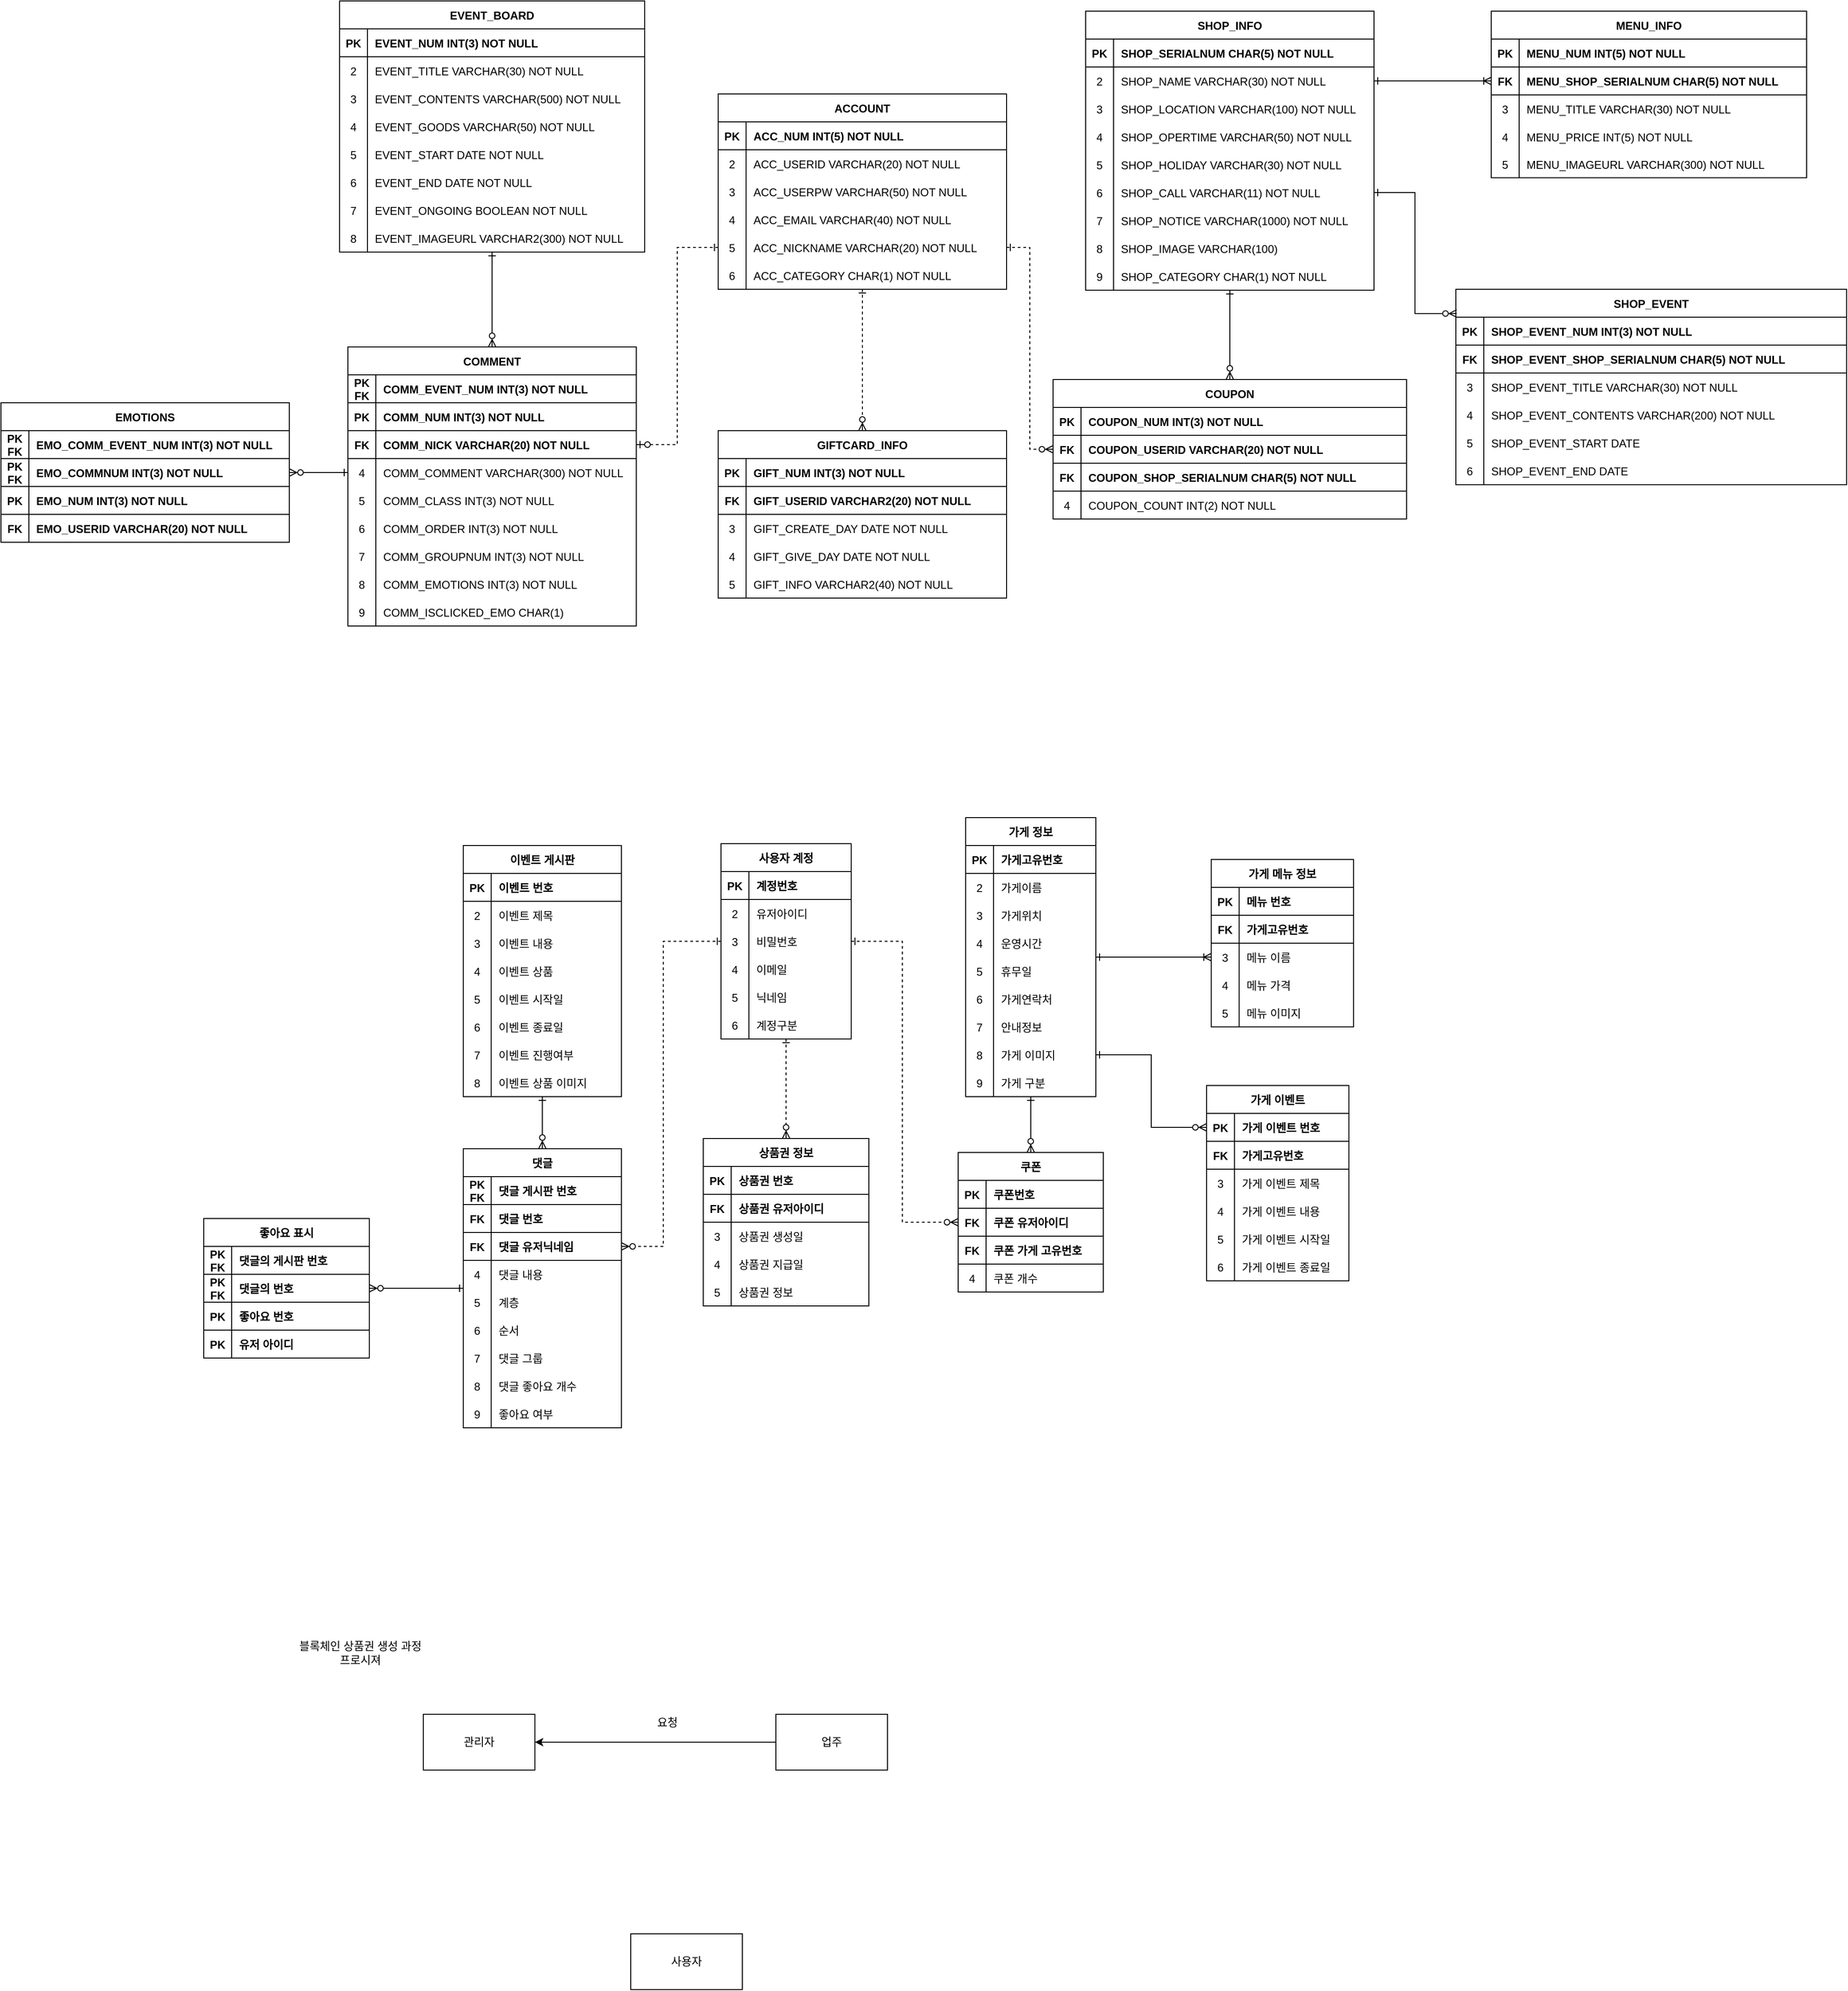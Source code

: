 <mxfile version="19.0.3" type="github" pages="2">
  <diagram id="VeOAFL4j7yXa4Ecui2jQ" name="ENGLISH">
    <mxGraphModel dx="3525" dy="1428" grid="0" gridSize="10" guides="1" tooltips="1" connect="1" arrows="1" fold="1" page="0" pageScale="1" pageWidth="2336" pageHeight="1654" math="0" shadow="0">
      <root>
        <mxCell id="0" />
        <mxCell id="1" parent="0" />
        <mxCell id="1_e6o3uiRI0vNM_zmhHc-29" style="edgeStyle=orthogonalEdgeStyle;rounded=0;orthogonalLoop=1;jettySize=auto;html=1;dashed=1;startArrow=ERone;startFill=0;endArrow=ERzeroToMany;endFill=0;" parent="1" source="F7plGU0an2f2Qeqz4nk--8" target="yKSu0Mt8OcYiT_HIrYV8-1" edge="1">
          <mxGeometry relative="1" as="geometry" />
        </mxCell>
        <mxCell id="F7plGU0an2f2Qeqz4nk--8" value="ACCOUNT" style="shape=table;startSize=30;container=1;collapsible=1;childLayout=tableLayout;fixedRows=1;rowLines=0;fontStyle=1;align=center;resizeLast=1;" parent="1" vertex="1">
          <mxGeometry x="412" y="209" width="310" height="210" as="geometry">
            <mxRectangle x="450" y="110" width="90" height="30" as="alternateBounds" />
          </mxGeometry>
        </mxCell>
        <mxCell id="F7plGU0an2f2Qeqz4nk--9" value="" style="shape=partialRectangle;collapsible=0;dropTarget=0;pointerEvents=0;fillColor=none;points=[[0,0.5],[1,0.5]];portConstraint=eastwest;top=0;left=0;right=0;bottom=1;" parent="F7plGU0an2f2Qeqz4nk--8" vertex="1">
          <mxGeometry y="30" width="310" height="30" as="geometry" />
        </mxCell>
        <mxCell id="F7plGU0an2f2Qeqz4nk--10" value="PK" style="shape=partialRectangle;overflow=hidden;connectable=0;fillColor=none;top=0;left=0;bottom=0;right=0;fontStyle=1;" parent="F7plGU0an2f2Qeqz4nk--9" vertex="1">
          <mxGeometry width="30" height="30" as="geometry">
            <mxRectangle width="30" height="30" as="alternateBounds" />
          </mxGeometry>
        </mxCell>
        <mxCell id="F7plGU0an2f2Qeqz4nk--11" value="ACC_NUM INT(5) NOT NULL" style="shape=partialRectangle;overflow=hidden;connectable=0;fillColor=none;top=0;left=0;bottom=0;right=0;align=left;spacingLeft=6;fontStyle=1;" parent="F7plGU0an2f2Qeqz4nk--9" vertex="1">
          <mxGeometry x="30" width="280" height="30" as="geometry">
            <mxRectangle width="280" height="30" as="alternateBounds" />
          </mxGeometry>
        </mxCell>
        <mxCell id="UQGtxmbjya5NrDrjntjQ-4" style="shape=partialRectangle;collapsible=0;dropTarget=0;pointerEvents=0;fillColor=none;points=[[0,0.5],[1,0.5]];portConstraint=eastwest;top=0;left=0;right=0;bottom=0;" parent="F7plGU0an2f2Qeqz4nk--8" vertex="1">
          <mxGeometry y="60" width="310" height="30" as="geometry" />
        </mxCell>
        <mxCell id="UQGtxmbjya5NrDrjntjQ-5" value="2" style="shape=partialRectangle;overflow=hidden;connectable=0;fillColor=none;top=0;left=0;bottom=0;right=0;" parent="UQGtxmbjya5NrDrjntjQ-4" vertex="1">
          <mxGeometry width="30" height="30" as="geometry">
            <mxRectangle width="30" height="30" as="alternateBounds" />
          </mxGeometry>
        </mxCell>
        <mxCell id="UQGtxmbjya5NrDrjntjQ-6" value="ACC_USERID VARCHAR(20) NOT NULL" style="shape=partialRectangle;overflow=hidden;connectable=0;fillColor=none;top=0;left=0;bottom=0;right=0;align=left;spacingLeft=6;" parent="UQGtxmbjya5NrDrjntjQ-4" vertex="1">
          <mxGeometry x="30" width="280" height="30" as="geometry">
            <mxRectangle width="280" height="30" as="alternateBounds" />
          </mxGeometry>
        </mxCell>
        <mxCell id="F7plGU0an2f2Qeqz4nk--15" value="" style="shape=partialRectangle;collapsible=0;dropTarget=0;pointerEvents=0;fillColor=none;points=[[0,0.5],[1,0.5]];portConstraint=eastwest;top=0;left=0;right=0;bottom=0;" parent="F7plGU0an2f2Qeqz4nk--8" vertex="1">
          <mxGeometry y="90" width="310" height="30" as="geometry" />
        </mxCell>
        <mxCell id="F7plGU0an2f2Qeqz4nk--16" value="3" style="shape=partialRectangle;overflow=hidden;connectable=0;fillColor=none;top=0;left=0;bottom=0;right=0;" parent="F7plGU0an2f2Qeqz4nk--15" vertex="1">
          <mxGeometry width="30" height="30" as="geometry">
            <mxRectangle width="30" height="30" as="alternateBounds" />
          </mxGeometry>
        </mxCell>
        <mxCell id="F7plGU0an2f2Qeqz4nk--17" value="ACC_USERPW VARCHAR(50) NOT NULL" style="shape=partialRectangle;overflow=hidden;connectable=0;fillColor=none;top=0;left=0;bottom=0;right=0;align=left;spacingLeft=6;" parent="F7plGU0an2f2Qeqz4nk--15" vertex="1">
          <mxGeometry x="30" width="280" height="30" as="geometry">
            <mxRectangle width="280" height="30" as="alternateBounds" />
          </mxGeometry>
        </mxCell>
        <mxCell id="F7plGU0an2f2Qeqz4nk--24" style="shape=partialRectangle;collapsible=0;dropTarget=0;pointerEvents=0;fillColor=none;points=[[0,0.5],[1,0.5]];portConstraint=eastwest;top=0;left=0;right=0;bottom=0;" parent="F7plGU0an2f2Qeqz4nk--8" vertex="1">
          <mxGeometry y="120" width="310" height="30" as="geometry" />
        </mxCell>
        <mxCell id="F7plGU0an2f2Qeqz4nk--25" value="4" style="shape=partialRectangle;overflow=hidden;connectable=0;fillColor=none;top=0;left=0;bottom=0;right=0;" parent="F7plGU0an2f2Qeqz4nk--24" vertex="1">
          <mxGeometry width="30" height="30" as="geometry">
            <mxRectangle width="30" height="30" as="alternateBounds" />
          </mxGeometry>
        </mxCell>
        <mxCell id="F7plGU0an2f2Qeqz4nk--26" value="ACC_EMAIL VARCHAR(40) NOT NULL" style="shape=partialRectangle;overflow=hidden;connectable=0;fillColor=none;top=0;left=0;bottom=0;right=0;align=left;spacingLeft=6;" parent="F7plGU0an2f2Qeqz4nk--24" vertex="1">
          <mxGeometry x="30" width="280" height="30" as="geometry">
            <mxRectangle width="280" height="30" as="alternateBounds" />
          </mxGeometry>
        </mxCell>
        <mxCell id="F7plGU0an2f2Qeqz4nk--27" style="shape=partialRectangle;collapsible=0;dropTarget=0;pointerEvents=0;fillColor=none;points=[[0,0.5],[1,0.5]];portConstraint=eastwest;top=0;left=0;right=0;bottom=0;" parent="F7plGU0an2f2Qeqz4nk--8" vertex="1">
          <mxGeometry y="150" width="310" height="30" as="geometry" />
        </mxCell>
        <mxCell id="F7plGU0an2f2Qeqz4nk--28" value="5" style="shape=partialRectangle;overflow=hidden;connectable=0;fillColor=none;top=0;left=0;bottom=0;right=0;" parent="F7plGU0an2f2Qeqz4nk--27" vertex="1">
          <mxGeometry width="30" height="30" as="geometry">
            <mxRectangle width="30" height="30" as="alternateBounds" />
          </mxGeometry>
        </mxCell>
        <mxCell id="F7plGU0an2f2Qeqz4nk--29" value="ACC_NICKNAME VARCHAR(20) NOT NULL" style="shape=partialRectangle;overflow=hidden;connectable=0;fillColor=none;top=0;left=0;bottom=0;right=0;align=left;spacingLeft=6;" parent="F7plGU0an2f2Qeqz4nk--27" vertex="1">
          <mxGeometry x="30" width="280" height="30" as="geometry">
            <mxRectangle width="280" height="30" as="alternateBounds" />
          </mxGeometry>
        </mxCell>
        <mxCell id="2u_C729TZ_EBKULwaZLH-7" style="shape=partialRectangle;collapsible=0;dropTarget=0;pointerEvents=0;fillColor=none;points=[[0,0.5],[1,0.5]];portConstraint=eastwest;top=0;left=0;right=0;bottom=0;" parent="F7plGU0an2f2Qeqz4nk--8" vertex="1">
          <mxGeometry y="180" width="310" height="30" as="geometry" />
        </mxCell>
        <mxCell id="2u_C729TZ_EBKULwaZLH-8" value="6" style="shape=partialRectangle;overflow=hidden;connectable=0;fillColor=none;top=0;left=0;bottom=0;right=0;" parent="2u_C729TZ_EBKULwaZLH-7" vertex="1">
          <mxGeometry width="30" height="30" as="geometry">
            <mxRectangle width="30" height="30" as="alternateBounds" />
          </mxGeometry>
        </mxCell>
        <mxCell id="2u_C729TZ_EBKULwaZLH-9" value="ACC_CATEGORY CHAR(1) NOT NULL" style="shape=partialRectangle;overflow=hidden;connectable=0;fillColor=none;top=0;left=0;bottom=0;right=0;align=left;spacingLeft=6;" parent="2u_C729TZ_EBKULwaZLH-7" vertex="1">
          <mxGeometry x="30" width="280" height="30" as="geometry">
            <mxRectangle width="280" height="30" as="alternateBounds" />
          </mxGeometry>
        </mxCell>
        <mxCell id="UQGtxmbjya5NrDrjntjQ-11" style="edgeStyle=orthogonalEdgeStyle;rounded=0;orthogonalLoop=1;jettySize=auto;html=1;startArrow=ERone;startFill=0;endArrow=ERzeroToMany;endFill=0;" parent="1" source="F7plGU0an2f2Qeqz4nk--30" target="rvJKIC0v9E1U74GB2coc-1" edge="1">
          <mxGeometry relative="1" as="geometry" />
        </mxCell>
        <mxCell id="F7plGU0an2f2Qeqz4nk--30" value="EVENT_BOARD" style="shape=table;startSize=30;container=1;collapsible=1;childLayout=tableLayout;fixedRows=1;rowLines=0;fontStyle=1;align=center;resizeLast=1;" parent="1" vertex="1">
          <mxGeometry x="5" y="109" width="328" height="270" as="geometry">
            <mxRectangle x="450" y="110" width="90" height="30" as="alternateBounds" />
          </mxGeometry>
        </mxCell>
        <mxCell id="F7plGU0an2f2Qeqz4nk--31" value="" style="shape=partialRectangle;collapsible=0;dropTarget=0;pointerEvents=0;fillColor=none;points=[[0,0.5],[1,0.5]];portConstraint=eastwest;top=0;left=0;right=0;bottom=1;" parent="F7plGU0an2f2Qeqz4nk--30" vertex="1">
          <mxGeometry y="30" width="328" height="30" as="geometry" />
        </mxCell>
        <mxCell id="F7plGU0an2f2Qeqz4nk--32" value="PK" style="shape=partialRectangle;overflow=hidden;connectable=0;fillColor=none;top=0;left=0;bottom=0;right=0;fontStyle=1;" parent="F7plGU0an2f2Qeqz4nk--31" vertex="1">
          <mxGeometry width="30" height="30" as="geometry">
            <mxRectangle width="30" height="30" as="alternateBounds" />
          </mxGeometry>
        </mxCell>
        <mxCell id="F7plGU0an2f2Qeqz4nk--33" value="EVENT_NUM INT(3) NOT NULL" style="shape=partialRectangle;overflow=hidden;connectable=0;fillColor=none;top=0;left=0;bottom=0;right=0;align=left;spacingLeft=6;fontStyle=1;" parent="F7plGU0an2f2Qeqz4nk--31" vertex="1">
          <mxGeometry x="30" width="298" height="30" as="geometry">
            <mxRectangle width="298" height="30" as="alternateBounds" />
          </mxGeometry>
        </mxCell>
        <mxCell id="F7plGU0an2f2Qeqz4nk--37" value="" style="shape=partialRectangle;collapsible=0;dropTarget=0;pointerEvents=0;fillColor=none;points=[[0,0.5],[1,0.5]];portConstraint=eastwest;top=0;left=0;right=0;bottom=0;" parent="F7plGU0an2f2Qeqz4nk--30" vertex="1">
          <mxGeometry y="60" width="328" height="30" as="geometry" />
        </mxCell>
        <mxCell id="F7plGU0an2f2Qeqz4nk--38" value="2" style="shape=partialRectangle;overflow=hidden;connectable=0;fillColor=none;top=0;left=0;bottom=0;right=0;" parent="F7plGU0an2f2Qeqz4nk--37" vertex="1">
          <mxGeometry width="30" height="30" as="geometry">
            <mxRectangle width="30" height="30" as="alternateBounds" />
          </mxGeometry>
        </mxCell>
        <mxCell id="F7plGU0an2f2Qeqz4nk--39" value="EVENT_TITLE VARCHAR(30) NOT NULL" style="shape=partialRectangle;overflow=hidden;connectable=0;fillColor=none;top=0;left=0;bottom=0;right=0;align=left;spacingLeft=6;" parent="F7plGU0an2f2Qeqz4nk--37" vertex="1">
          <mxGeometry x="30" width="298" height="30" as="geometry">
            <mxRectangle width="298" height="30" as="alternateBounds" />
          </mxGeometry>
        </mxCell>
        <mxCell id="F7plGU0an2f2Qeqz4nk--40" style="shape=partialRectangle;collapsible=0;dropTarget=0;pointerEvents=0;fillColor=none;points=[[0,0.5],[1,0.5]];portConstraint=eastwest;top=0;left=0;right=0;bottom=0;" parent="F7plGU0an2f2Qeqz4nk--30" vertex="1">
          <mxGeometry y="90" width="328" height="30" as="geometry" />
        </mxCell>
        <mxCell id="F7plGU0an2f2Qeqz4nk--41" value="3" style="shape=partialRectangle;overflow=hidden;connectable=0;fillColor=none;top=0;left=0;bottom=0;right=0;" parent="F7plGU0an2f2Qeqz4nk--40" vertex="1">
          <mxGeometry width="30" height="30" as="geometry">
            <mxRectangle width="30" height="30" as="alternateBounds" />
          </mxGeometry>
        </mxCell>
        <mxCell id="F7plGU0an2f2Qeqz4nk--42" value="EVENT_CONTENTS VARCHAR(500) NOT NULL" style="shape=partialRectangle;overflow=hidden;connectable=0;fillColor=none;top=0;left=0;bottom=0;right=0;align=left;spacingLeft=6;" parent="F7plGU0an2f2Qeqz4nk--40" vertex="1">
          <mxGeometry x="30" width="298" height="30" as="geometry">
            <mxRectangle width="298" height="30" as="alternateBounds" />
          </mxGeometry>
        </mxCell>
        <mxCell id="UQGtxmbjya5NrDrjntjQ-1" style="shape=partialRectangle;collapsible=0;dropTarget=0;pointerEvents=0;fillColor=none;points=[[0,0.5],[1,0.5]];portConstraint=eastwest;top=0;left=0;right=0;bottom=0;" parent="F7plGU0an2f2Qeqz4nk--30" vertex="1">
          <mxGeometry y="120" width="328" height="30" as="geometry" />
        </mxCell>
        <mxCell id="UQGtxmbjya5NrDrjntjQ-2" value="4" style="shape=partialRectangle;overflow=hidden;connectable=0;fillColor=none;top=0;left=0;bottom=0;right=0;" parent="UQGtxmbjya5NrDrjntjQ-1" vertex="1">
          <mxGeometry width="30" height="30" as="geometry">
            <mxRectangle width="30" height="30" as="alternateBounds" />
          </mxGeometry>
        </mxCell>
        <mxCell id="UQGtxmbjya5NrDrjntjQ-3" value="EVENT_GOODS VARCHAR(50) NOT NULL" style="shape=partialRectangle;overflow=hidden;connectable=0;fillColor=none;top=0;left=0;bottom=0;right=0;align=left;spacingLeft=6;" parent="UQGtxmbjya5NrDrjntjQ-1" vertex="1">
          <mxGeometry x="30" width="298" height="30" as="geometry">
            <mxRectangle width="298" height="30" as="alternateBounds" />
          </mxGeometry>
        </mxCell>
        <mxCell id="F7plGU0an2f2Qeqz4nk--43" style="shape=partialRectangle;collapsible=0;dropTarget=0;pointerEvents=0;fillColor=none;points=[[0,0.5],[1,0.5]];portConstraint=eastwest;top=0;left=0;right=0;bottom=0;" parent="F7plGU0an2f2Qeqz4nk--30" vertex="1">
          <mxGeometry y="150" width="328" height="30" as="geometry" />
        </mxCell>
        <mxCell id="F7plGU0an2f2Qeqz4nk--44" value="5" style="shape=partialRectangle;overflow=hidden;connectable=0;fillColor=none;top=0;left=0;bottom=0;right=0;" parent="F7plGU0an2f2Qeqz4nk--43" vertex="1">
          <mxGeometry width="30" height="30" as="geometry">
            <mxRectangle width="30" height="30" as="alternateBounds" />
          </mxGeometry>
        </mxCell>
        <mxCell id="F7plGU0an2f2Qeqz4nk--45" value="EVENT_START DATE NOT NULL" style="shape=partialRectangle;overflow=hidden;connectable=0;fillColor=none;top=0;left=0;bottom=0;right=0;align=left;spacingLeft=6;" parent="F7plGU0an2f2Qeqz4nk--43" vertex="1">
          <mxGeometry x="30" width="298" height="30" as="geometry">
            <mxRectangle width="298" height="30" as="alternateBounds" />
          </mxGeometry>
        </mxCell>
        <mxCell id="F7plGU0an2f2Qeqz4nk--46" style="shape=partialRectangle;collapsible=0;dropTarget=0;pointerEvents=0;fillColor=none;points=[[0,0.5],[1,0.5]];portConstraint=eastwest;top=0;left=0;right=0;bottom=0;" parent="F7plGU0an2f2Qeqz4nk--30" vertex="1">
          <mxGeometry y="180" width="328" height="30" as="geometry" />
        </mxCell>
        <mxCell id="F7plGU0an2f2Qeqz4nk--47" value="6" style="shape=partialRectangle;overflow=hidden;connectable=0;fillColor=none;top=0;left=0;bottom=0;right=0;" parent="F7plGU0an2f2Qeqz4nk--46" vertex="1">
          <mxGeometry width="30" height="30" as="geometry">
            <mxRectangle width="30" height="30" as="alternateBounds" />
          </mxGeometry>
        </mxCell>
        <mxCell id="F7plGU0an2f2Qeqz4nk--48" value="EVENT_END DATE NOT NULL" style="shape=partialRectangle;overflow=hidden;connectable=0;fillColor=none;top=0;left=0;bottom=0;right=0;align=left;spacingLeft=6;" parent="F7plGU0an2f2Qeqz4nk--46" vertex="1">
          <mxGeometry x="30" width="298" height="30" as="geometry">
            <mxRectangle width="298" height="30" as="alternateBounds" />
          </mxGeometry>
        </mxCell>
        <mxCell id="1_e6o3uiRI0vNM_zmhHc-1" style="shape=partialRectangle;collapsible=0;dropTarget=0;pointerEvents=0;fillColor=none;points=[[0,0.5],[1,0.5]];portConstraint=eastwest;top=0;left=0;right=0;bottom=0;" parent="F7plGU0an2f2Qeqz4nk--30" vertex="1">
          <mxGeometry y="210" width="328" height="30" as="geometry" />
        </mxCell>
        <mxCell id="1_e6o3uiRI0vNM_zmhHc-2" value="7" style="shape=partialRectangle;overflow=hidden;connectable=0;fillColor=none;top=0;left=0;bottom=0;right=0;" parent="1_e6o3uiRI0vNM_zmhHc-1" vertex="1">
          <mxGeometry width="30" height="30" as="geometry">
            <mxRectangle width="30" height="30" as="alternateBounds" />
          </mxGeometry>
        </mxCell>
        <mxCell id="1_e6o3uiRI0vNM_zmhHc-3" value="EVENT_ONGOING BOOLEAN NOT NULL" style="shape=partialRectangle;overflow=hidden;connectable=0;fillColor=none;top=0;left=0;bottom=0;right=0;align=left;spacingLeft=6;" parent="1_e6o3uiRI0vNM_zmhHc-1" vertex="1">
          <mxGeometry x="30" width="298" height="30" as="geometry">
            <mxRectangle width="298" height="30" as="alternateBounds" />
          </mxGeometry>
        </mxCell>
        <mxCell id="1_e6o3uiRI0vNM_zmhHc-4" style="shape=partialRectangle;collapsible=0;dropTarget=0;pointerEvents=0;fillColor=none;points=[[0,0.5],[1,0.5]];portConstraint=eastwest;top=0;left=0;right=0;bottom=0;" parent="F7plGU0an2f2Qeqz4nk--30" vertex="1">
          <mxGeometry y="240" width="328" height="30" as="geometry" />
        </mxCell>
        <mxCell id="1_e6o3uiRI0vNM_zmhHc-5" value="8" style="shape=partialRectangle;overflow=hidden;connectable=0;fillColor=none;top=0;left=0;bottom=0;right=0;" parent="1_e6o3uiRI0vNM_zmhHc-4" vertex="1">
          <mxGeometry width="30" height="30" as="geometry">
            <mxRectangle width="30" height="30" as="alternateBounds" />
          </mxGeometry>
        </mxCell>
        <mxCell id="1_e6o3uiRI0vNM_zmhHc-6" value="EVENT_IMAGEURL VARCHAR2(300) NOT NULL" style="shape=partialRectangle;overflow=hidden;connectable=0;fillColor=none;top=0;left=0;bottom=0;right=0;align=left;spacingLeft=6;" parent="1_e6o3uiRI0vNM_zmhHc-4" vertex="1">
          <mxGeometry x="30" width="298" height="30" as="geometry">
            <mxRectangle width="298" height="30" as="alternateBounds" />
          </mxGeometry>
        </mxCell>
        <mxCell id="UQGtxmbjya5NrDrjntjQ-13" style="edgeStyle=orthogonalEdgeStyle;rounded=0;orthogonalLoop=1;jettySize=auto;html=1;startArrow=ERone;startFill=0;endArrow=ERzeroToMany;endFill=0;" parent="1" source="F7plGU0an2f2Qeqz4nk--55" target="ik-NC28c0uTykIS2XAfW-1" edge="1">
          <mxGeometry relative="1" as="geometry" />
        </mxCell>
        <mxCell id="F7plGU0an2f2Qeqz4nk--55" value="SHOP_INFO" style="shape=table;startSize=30;container=1;collapsible=1;childLayout=tableLayout;fixedRows=1;rowLines=0;fontStyle=1;align=center;resizeLast=1;" parent="1" vertex="1">
          <mxGeometry x="807" y="120" width="310" height="300" as="geometry">
            <mxRectangle x="450" y="110" width="90" height="30" as="alternateBounds" />
          </mxGeometry>
        </mxCell>
        <mxCell id="F7plGU0an2f2Qeqz4nk--56" value="" style="shape=partialRectangle;collapsible=0;dropTarget=0;pointerEvents=0;fillColor=none;points=[[0,0.5],[1,0.5]];portConstraint=eastwest;top=0;left=0;right=0;bottom=1;" parent="F7plGU0an2f2Qeqz4nk--55" vertex="1">
          <mxGeometry y="30" width="310" height="30" as="geometry" />
        </mxCell>
        <mxCell id="F7plGU0an2f2Qeqz4nk--57" value="PK" style="shape=partialRectangle;overflow=hidden;connectable=0;fillColor=none;top=0;left=0;bottom=0;right=0;fontStyle=1;" parent="F7plGU0an2f2Qeqz4nk--56" vertex="1">
          <mxGeometry width="30" height="30" as="geometry">
            <mxRectangle width="30" height="30" as="alternateBounds" />
          </mxGeometry>
        </mxCell>
        <mxCell id="F7plGU0an2f2Qeqz4nk--58" value="SHOP_SERIALNUM CHAR(5) NOT NULL" style="shape=partialRectangle;overflow=hidden;connectable=0;fillColor=none;top=0;left=0;bottom=0;right=0;align=left;spacingLeft=6;fontStyle=1;" parent="F7plGU0an2f2Qeqz4nk--56" vertex="1">
          <mxGeometry x="30" width="280" height="30" as="geometry">
            <mxRectangle width="280" height="30" as="alternateBounds" />
          </mxGeometry>
        </mxCell>
        <mxCell id="F7plGU0an2f2Qeqz4nk--62" value="" style="shape=partialRectangle;collapsible=0;dropTarget=0;pointerEvents=0;fillColor=none;points=[[0,0.5],[1,0.5]];portConstraint=eastwest;top=0;left=0;right=0;bottom=0;" parent="F7plGU0an2f2Qeqz4nk--55" vertex="1">
          <mxGeometry y="60" width="310" height="30" as="geometry" />
        </mxCell>
        <mxCell id="F7plGU0an2f2Qeqz4nk--63" value="2" style="shape=partialRectangle;overflow=hidden;connectable=0;fillColor=none;top=0;left=0;bottom=0;right=0;" parent="F7plGU0an2f2Qeqz4nk--62" vertex="1">
          <mxGeometry width="30" height="30" as="geometry">
            <mxRectangle width="30" height="30" as="alternateBounds" />
          </mxGeometry>
        </mxCell>
        <mxCell id="F7plGU0an2f2Qeqz4nk--64" value="SHOP_NAME VARCHAR(30) NOT NULL" style="shape=partialRectangle;overflow=hidden;connectable=0;fillColor=none;top=0;left=0;bottom=0;right=0;align=left;spacingLeft=6;" parent="F7plGU0an2f2Qeqz4nk--62" vertex="1">
          <mxGeometry x="30" width="280" height="30" as="geometry">
            <mxRectangle width="280" height="30" as="alternateBounds" />
          </mxGeometry>
        </mxCell>
        <mxCell id="F7plGU0an2f2Qeqz4nk--65" value="" style="shape=partialRectangle;collapsible=0;dropTarget=0;pointerEvents=0;fillColor=none;points=[[0,0.5],[1,0.5]];portConstraint=eastwest;top=0;left=0;right=0;bottom=0;" parent="F7plGU0an2f2Qeqz4nk--55" vertex="1">
          <mxGeometry y="90" width="310" height="30" as="geometry" />
        </mxCell>
        <mxCell id="F7plGU0an2f2Qeqz4nk--66" value="3" style="shape=partialRectangle;overflow=hidden;connectable=0;fillColor=none;top=0;left=0;bottom=0;right=0;" parent="F7plGU0an2f2Qeqz4nk--65" vertex="1">
          <mxGeometry width="30" height="30" as="geometry">
            <mxRectangle width="30" height="30" as="alternateBounds" />
          </mxGeometry>
        </mxCell>
        <mxCell id="F7plGU0an2f2Qeqz4nk--67" value="SHOP_LOCATION VARCHAR(100) NOT NULL" style="shape=partialRectangle;overflow=hidden;connectable=0;fillColor=none;top=0;left=0;bottom=0;right=0;align=left;spacingLeft=6;" parent="F7plGU0an2f2Qeqz4nk--65" vertex="1">
          <mxGeometry x="30" width="280" height="30" as="geometry">
            <mxRectangle width="280" height="30" as="alternateBounds" />
          </mxGeometry>
        </mxCell>
        <mxCell id="F7plGU0an2f2Qeqz4nk--68" style="shape=partialRectangle;collapsible=0;dropTarget=0;pointerEvents=0;fillColor=none;points=[[0,0.5],[1,0.5]];portConstraint=eastwest;top=0;left=0;right=0;bottom=0;" parent="F7plGU0an2f2Qeqz4nk--55" vertex="1">
          <mxGeometry y="120" width="310" height="30" as="geometry" />
        </mxCell>
        <mxCell id="F7plGU0an2f2Qeqz4nk--69" value="4" style="shape=partialRectangle;overflow=hidden;connectable=0;fillColor=none;top=0;left=0;bottom=0;right=0;" parent="F7plGU0an2f2Qeqz4nk--68" vertex="1">
          <mxGeometry width="30" height="30" as="geometry">
            <mxRectangle width="30" height="30" as="alternateBounds" />
          </mxGeometry>
        </mxCell>
        <mxCell id="F7plGU0an2f2Qeqz4nk--70" value="SHOP_OPERTIME VARCHAR(50) NOT NULL" style="shape=partialRectangle;overflow=hidden;connectable=0;fillColor=none;top=0;left=0;bottom=0;right=0;align=left;spacingLeft=6;" parent="F7plGU0an2f2Qeqz4nk--68" vertex="1">
          <mxGeometry x="30" width="280" height="30" as="geometry">
            <mxRectangle width="280" height="30" as="alternateBounds" />
          </mxGeometry>
        </mxCell>
        <mxCell id="F7plGU0an2f2Qeqz4nk--71" style="shape=partialRectangle;collapsible=0;dropTarget=0;pointerEvents=0;fillColor=none;points=[[0,0.5],[1,0.5]];portConstraint=eastwest;top=0;left=0;right=0;bottom=0;" parent="F7plGU0an2f2Qeqz4nk--55" vertex="1">
          <mxGeometry y="150" width="310" height="30" as="geometry" />
        </mxCell>
        <mxCell id="F7plGU0an2f2Qeqz4nk--72" value="5" style="shape=partialRectangle;overflow=hidden;connectable=0;fillColor=none;top=0;left=0;bottom=0;right=0;" parent="F7plGU0an2f2Qeqz4nk--71" vertex="1">
          <mxGeometry width="30" height="30" as="geometry">
            <mxRectangle width="30" height="30" as="alternateBounds" />
          </mxGeometry>
        </mxCell>
        <mxCell id="F7plGU0an2f2Qeqz4nk--73" value="SHOP_HOLIDAY VARCHAR(30) NOT NULL" style="shape=partialRectangle;overflow=hidden;connectable=0;fillColor=none;top=0;left=0;bottom=0;right=0;align=left;spacingLeft=6;" parent="F7plGU0an2f2Qeqz4nk--71" vertex="1">
          <mxGeometry x="30" width="280" height="30" as="geometry">
            <mxRectangle width="280" height="30" as="alternateBounds" />
          </mxGeometry>
        </mxCell>
        <mxCell id="F7plGU0an2f2Qeqz4nk--74" style="shape=partialRectangle;collapsible=0;dropTarget=0;pointerEvents=0;fillColor=none;points=[[0,0.5],[1,0.5]];portConstraint=eastwest;top=0;left=0;right=0;bottom=0;" parent="F7plGU0an2f2Qeqz4nk--55" vertex="1">
          <mxGeometry y="180" width="310" height="30" as="geometry" />
        </mxCell>
        <mxCell id="F7plGU0an2f2Qeqz4nk--75" value="6" style="shape=partialRectangle;overflow=hidden;connectable=0;fillColor=none;top=0;left=0;bottom=0;right=0;" parent="F7plGU0an2f2Qeqz4nk--74" vertex="1">
          <mxGeometry width="30" height="30" as="geometry">
            <mxRectangle width="30" height="30" as="alternateBounds" />
          </mxGeometry>
        </mxCell>
        <mxCell id="F7plGU0an2f2Qeqz4nk--76" value="SHOP_CALL VARCHAR(11) NOT NULL" style="shape=partialRectangle;overflow=hidden;connectable=0;fillColor=none;top=0;left=0;bottom=0;right=0;align=left;spacingLeft=6;" parent="F7plGU0an2f2Qeqz4nk--74" vertex="1">
          <mxGeometry x="30" width="280" height="30" as="geometry">
            <mxRectangle width="280" height="30" as="alternateBounds" />
          </mxGeometry>
        </mxCell>
        <mxCell id="F7plGU0an2f2Qeqz4nk--77" style="shape=partialRectangle;collapsible=0;dropTarget=0;pointerEvents=0;fillColor=none;points=[[0,0.5],[1,0.5]];portConstraint=eastwest;top=0;left=0;right=0;bottom=0;" parent="F7plGU0an2f2Qeqz4nk--55" vertex="1">
          <mxGeometry y="210" width="310" height="30" as="geometry" />
        </mxCell>
        <mxCell id="F7plGU0an2f2Qeqz4nk--78" value="7" style="shape=partialRectangle;overflow=hidden;connectable=0;fillColor=none;top=0;left=0;bottom=0;right=0;" parent="F7plGU0an2f2Qeqz4nk--77" vertex="1">
          <mxGeometry width="30" height="30" as="geometry">
            <mxRectangle width="30" height="30" as="alternateBounds" />
          </mxGeometry>
        </mxCell>
        <mxCell id="F7plGU0an2f2Qeqz4nk--79" value="SHOP_NOTICE VARCHAR(1000) NOT NULL" style="shape=partialRectangle;overflow=hidden;connectable=0;fillColor=none;top=0;left=0;bottom=0;right=0;align=left;spacingLeft=6;" parent="F7plGU0an2f2Qeqz4nk--77" vertex="1">
          <mxGeometry x="30" width="280" height="30" as="geometry">
            <mxRectangle width="280" height="30" as="alternateBounds" />
          </mxGeometry>
        </mxCell>
        <mxCell id="BLD-KYCqSlNwAqo2LBAl-7" style="shape=partialRectangle;collapsible=0;dropTarget=0;pointerEvents=0;fillColor=none;points=[[0,0.5],[1,0.5]];portConstraint=eastwest;top=0;left=0;right=0;bottom=0;" parent="F7plGU0an2f2Qeqz4nk--55" vertex="1">
          <mxGeometry y="240" width="310" height="30" as="geometry" />
        </mxCell>
        <mxCell id="BLD-KYCqSlNwAqo2LBAl-8" value="8" style="shape=partialRectangle;overflow=hidden;connectable=0;fillColor=none;top=0;left=0;bottom=0;right=0;" parent="BLD-KYCqSlNwAqo2LBAl-7" vertex="1">
          <mxGeometry width="30" height="30" as="geometry">
            <mxRectangle width="30" height="30" as="alternateBounds" />
          </mxGeometry>
        </mxCell>
        <mxCell id="BLD-KYCqSlNwAqo2LBAl-9" value="SHOP_IMAGE VARCHAR(100)" style="shape=partialRectangle;overflow=hidden;connectable=0;fillColor=none;top=0;left=0;bottom=0;right=0;align=left;spacingLeft=6;" parent="BLD-KYCqSlNwAqo2LBAl-7" vertex="1">
          <mxGeometry x="30" width="280" height="30" as="geometry">
            <mxRectangle width="280" height="30" as="alternateBounds" />
          </mxGeometry>
        </mxCell>
        <mxCell id="BLD-KYCqSlNwAqo2LBAl-4" style="shape=partialRectangle;collapsible=0;dropTarget=0;pointerEvents=0;fillColor=none;points=[[0,0.5],[1,0.5]];portConstraint=eastwest;top=0;left=0;right=0;bottom=0;" parent="F7plGU0an2f2Qeqz4nk--55" vertex="1">
          <mxGeometry y="270" width="310" height="30" as="geometry" />
        </mxCell>
        <mxCell id="BLD-KYCqSlNwAqo2LBAl-5" value="9" style="shape=partialRectangle;overflow=hidden;connectable=0;fillColor=none;top=0;left=0;bottom=0;right=0;" parent="BLD-KYCqSlNwAqo2LBAl-4" vertex="1">
          <mxGeometry width="30" height="30" as="geometry">
            <mxRectangle width="30" height="30" as="alternateBounds" />
          </mxGeometry>
        </mxCell>
        <mxCell id="BLD-KYCqSlNwAqo2LBAl-6" value="SHOP_CATEGORY CHAR(1) NOT NULL" style="shape=partialRectangle;overflow=hidden;connectable=0;fillColor=none;top=0;left=0;bottom=0;right=0;align=left;spacingLeft=6;" parent="BLD-KYCqSlNwAqo2LBAl-4" vertex="1">
          <mxGeometry x="30" width="280" height="30" as="geometry">
            <mxRectangle width="280" height="30" as="alternateBounds" />
          </mxGeometry>
        </mxCell>
        <mxCell id="rvJKIC0v9E1U74GB2coc-1" value="COMMENT" style="shape=table;startSize=30;container=1;collapsible=1;childLayout=tableLayout;fixedRows=1;rowLines=0;fontStyle=1;align=center;resizeLast=1;" parent="1" vertex="1">
          <mxGeometry x="14" y="481" width="310" height="300" as="geometry">
            <mxRectangle x="450" y="110" width="90" height="30" as="alternateBounds" />
          </mxGeometry>
        </mxCell>
        <mxCell id="rvJKIC0v9E1U74GB2coc-2" value="" style="shape=partialRectangle;collapsible=0;dropTarget=0;pointerEvents=0;fillColor=none;points=[[0,0.5],[1,0.5]];portConstraint=eastwest;top=0;left=0;right=0;bottom=1;" parent="rvJKIC0v9E1U74GB2coc-1" vertex="1">
          <mxGeometry y="30" width="310" height="30" as="geometry" />
        </mxCell>
        <mxCell id="rvJKIC0v9E1U74GB2coc-3" value="PK&#xa;FK" style="shape=partialRectangle;overflow=hidden;connectable=0;fillColor=none;top=0;left=0;bottom=0;right=0;fontStyle=1;" parent="rvJKIC0v9E1U74GB2coc-2" vertex="1">
          <mxGeometry width="30" height="30" as="geometry">
            <mxRectangle width="30" height="30" as="alternateBounds" />
          </mxGeometry>
        </mxCell>
        <mxCell id="rvJKIC0v9E1U74GB2coc-4" value="COMM_EVENT_NUM INT(3) NOT NULL" style="shape=partialRectangle;overflow=hidden;connectable=0;fillColor=none;top=0;left=0;bottom=0;right=0;align=left;spacingLeft=6;fontStyle=1;" parent="rvJKIC0v9E1U74GB2coc-2" vertex="1">
          <mxGeometry x="30" width="280" height="30" as="geometry">
            <mxRectangle width="280" height="30" as="alternateBounds" />
          </mxGeometry>
        </mxCell>
        <mxCell id="UQGtxmbjya5NrDrjntjQ-62" style="shape=partialRectangle;collapsible=0;dropTarget=0;pointerEvents=0;fillColor=none;points=[[0,0.5],[1,0.5]];portConstraint=eastwest;top=0;left=0;right=0;bottom=1;" parent="rvJKIC0v9E1U74GB2coc-1" vertex="1">
          <mxGeometry y="60" width="310" height="30" as="geometry" />
        </mxCell>
        <mxCell id="UQGtxmbjya5NrDrjntjQ-63" value="PK" style="shape=partialRectangle;overflow=hidden;connectable=0;fillColor=none;top=0;left=0;bottom=0;right=0;fontStyle=1;" parent="UQGtxmbjya5NrDrjntjQ-62" vertex="1">
          <mxGeometry width="30" height="30" as="geometry">
            <mxRectangle width="30" height="30" as="alternateBounds" />
          </mxGeometry>
        </mxCell>
        <mxCell id="UQGtxmbjya5NrDrjntjQ-64" value="COMM_NUM INT(3) NOT NULL" style="shape=partialRectangle;overflow=hidden;connectable=0;fillColor=none;top=0;left=0;bottom=0;right=0;align=left;spacingLeft=6;fontStyle=1;" parent="UQGtxmbjya5NrDrjntjQ-62" vertex="1">
          <mxGeometry x="30" width="280" height="30" as="geometry">
            <mxRectangle width="280" height="30" as="alternateBounds" />
          </mxGeometry>
        </mxCell>
        <mxCell id="rvJKIC0v9E1U74GB2coc-5" style="shape=partialRectangle;collapsible=0;dropTarget=0;pointerEvents=0;fillColor=none;points=[[0,0.5],[1,0.5]];portConstraint=eastwest;top=0;left=0;right=0;bottom=1;" parent="rvJKIC0v9E1U74GB2coc-1" vertex="1">
          <mxGeometry y="90" width="310" height="30" as="geometry" />
        </mxCell>
        <mxCell id="rvJKIC0v9E1U74GB2coc-6" value="FK" style="shape=partialRectangle;overflow=hidden;connectable=0;fillColor=none;top=0;left=0;bottom=0;right=0;fontStyle=1;" parent="rvJKIC0v9E1U74GB2coc-5" vertex="1">
          <mxGeometry width="30" height="30" as="geometry">
            <mxRectangle width="30" height="30" as="alternateBounds" />
          </mxGeometry>
        </mxCell>
        <mxCell id="rvJKIC0v9E1U74GB2coc-7" value="COMM_NICK VARCHAR(20) NOT NULL" style="shape=partialRectangle;overflow=hidden;connectable=0;fillColor=none;top=0;left=0;bottom=0;right=0;align=left;spacingLeft=6;fontStyle=1;" parent="rvJKIC0v9E1U74GB2coc-5" vertex="1">
          <mxGeometry x="30" width="280" height="30" as="geometry">
            <mxRectangle width="280" height="30" as="alternateBounds" />
          </mxGeometry>
        </mxCell>
        <mxCell id="rvJKIC0v9E1U74GB2coc-11" value="" style="shape=partialRectangle;collapsible=0;dropTarget=0;pointerEvents=0;fillColor=none;points=[[0,0.5],[1,0.5]];portConstraint=eastwest;top=0;left=0;right=0;bottom=0;" parent="rvJKIC0v9E1U74GB2coc-1" vertex="1">
          <mxGeometry y="120" width="310" height="30" as="geometry" />
        </mxCell>
        <mxCell id="rvJKIC0v9E1U74GB2coc-12" value="4" style="shape=partialRectangle;overflow=hidden;connectable=0;fillColor=none;top=0;left=0;bottom=0;right=0;" parent="rvJKIC0v9E1U74GB2coc-11" vertex="1">
          <mxGeometry width="30" height="30" as="geometry">
            <mxRectangle width="30" height="30" as="alternateBounds" />
          </mxGeometry>
        </mxCell>
        <mxCell id="rvJKIC0v9E1U74GB2coc-13" value="COMM_COMMENT VARCHAR(300) NOT NULL" style="shape=partialRectangle;overflow=hidden;connectable=0;fillColor=none;top=0;left=0;bottom=0;right=0;align=left;spacingLeft=6;" parent="rvJKIC0v9E1U74GB2coc-11" vertex="1">
          <mxGeometry x="30" width="280" height="30" as="geometry">
            <mxRectangle width="280" height="30" as="alternateBounds" />
          </mxGeometry>
        </mxCell>
        <mxCell id="rvJKIC0v9E1U74GB2coc-14" style="shape=partialRectangle;collapsible=0;dropTarget=0;pointerEvents=0;fillColor=none;points=[[0,0.5],[1,0.5]];portConstraint=eastwest;top=0;left=0;right=0;bottom=0;" parent="rvJKIC0v9E1U74GB2coc-1" vertex="1">
          <mxGeometry y="150" width="310" height="30" as="geometry" />
        </mxCell>
        <mxCell id="rvJKIC0v9E1U74GB2coc-15" value="5" style="shape=partialRectangle;overflow=hidden;connectable=0;fillColor=none;top=0;left=0;bottom=0;right=0;" parent="rvJKIC0v9E1U74GB2coc-14" vertex="1">
          <mxGeometry width="30" height="30" as="geometry">
            <mxRectangle width="30" height="30" as="alternateBounds" />
          </mxGeometry>
        </mxCell>
        <mxCell id="rvJKIC0v9E1U74GB2coc-16" value="COMM_CLASS INT(3) NOT NULL" style="shape=partialRectangle;overflow=hidden;connectable=0;fillColor=none;top=0;left=0;bottom=0;right=0;align=left;spacingLeft=6;" parent="rvJKIC0v9E1U74GB2coc-14" vertex="1">
          <mxGeometry x="30" width="280" height="30" as="geometry">
            <mxRectangle width="280" height="30" as="alternateBounds" />
          </mxGeometry>
        </mxCell>
        <mxCell id="rvJKIC0v9E1U74GB2coc-17" style="shape=partialRectangle;collapsible=0;dropTarget=0;pointerEvents=0;fillColor=none;points=[[0,0.5],[1,0.5]];portConstraint=eastwest;top=0;left=0;right=0;bottom=0;" parent="rvJKIC0v9E1U74GB2coc-1" vertex="1">
          <mxGeometry y="180" width="310" height="30" as="geometry" />
        </mxCell>
        <mxCell id="rvJKIC0v9E1U74GB2coc-18" value="6" style="shape=partialRectangle;overflow=hidden;connectable=0;fillColor=none;top=0;left=0;bottom=0;right=0;" parent="rvJKIC0v9E1U74GB2coc-17" vertex="1">
          <mxGeometry width="30" height="30" as="geometry">
            <mxRectangle width="30" height="30" as="alternateBounds" />
          </mxGeometry>
        </mxCell>
        <mxCell id="rvJKIC0v9E1U74GB2coc-19" value="COMM_ORDER INT(3) NOT NULL" style="shape=partialRectangle;overflow=hidden;connectable=0;fillColor=none;top=0;left=0;bottom=0;right=0;align=left;spacingLeft=6;" parent="rvJKIC0v9E1U74GB2coc-17" vertex="1">
          <mxGeometry x="30" width="280" height="30" as="geometry">
            <mxRectangle width="280" height="30" as="alternateBounds" />
          </mxGeometry>
        </mxCell>
        <mxCell id="rvJKIC0v9E1U74GB2coc-20" style="shape=partialRectangle;collapsible=0;dropTarget=0;pointerEvents=0;fillColor=none;points=[[0,0.5],[1,0.5]];portConstraint=eastwest;top=0;left=0;right=0;bottom=0;" parent="rvJKIC0v9E1U74GB2coc-1" vertex="1">
          <mxGeometry y="210" width="310" height="30" as="geometry" />
        </mxCell>
        <mxCell id="rvJKIC0v9E1U74GB2coc-21" value="7" style="shape=partialRectangle;overflow=hidden;connectable=0;fillColor=none;top=0;left=0;bottom=0;right=0;" parent="rvJKIC0v9E1U74GB2coc-20" vertex="1">
          <mxGeometry width="30" height="30" as="geometry">
            <mxRectangle width="30" height="30" as="alternateBounds" />
          </mxGeometry>
        </mxCell>
        <mxCell id="rvJKIC0v9E1U74GB2coc-22" value="COMM_GROUPNUM INT(3) NOT NULL" style="shape=partialRectangle;overflow=hidden;connectable=0;fillColor=none;top=0;left=0;bottom=0;right=0;align=left;spacingLeft=6;" parent="rvJKIC0v9E1U74GB2coc-20" vertex="1">
          <mxGeometry x="30" width="280" height="30" as="geometry">
            <mxRectangle width="280" height="30" as="alternateBounds" />
          </mxGeometry>
        </mxCell>
        <mxCell id="2u_C729TZ_EBKULwaZLH-1" style="shape=partialRectangle;collapsible=0;dropTarget=0;pointerEvents=0;fillColor=none;points=[[0,0.5],[1,0.5]];portConstraint=eastwest;top=0;left=0;right=0;bottom=0;" parent="rvJKIC0v9E1U74GB2coc-1" vertex="1">
          <mxGeometry y="240" width="310" height="30" as="geometry" />
        </mxCell>
        <mxCell id="2u_C729TZ_EBKULwaZLH-2" value="8" style="shape=partialRectangle;overflow=hidden;connectable=0;fillColor=none;top=0;left=0;bottom=0;right=0;" parent="2u_C729TZ_EBKULwaZLH-1" vertex="1">
          <mxGeometry width="30" height="30" as="geometry">
            <mxRectangle width="30" height="30" as="alternateBounds" />
          </mxGeometry>
        </mxCell>
        <mxCell id="2u_C729TZ_EBKULwaZLH-3" value="COMM_EMOTIONS INT(3) NOT NULL" style="shape=partialRectangle;overflow=hidden;connectable=0;fillColor=none;top=0;left=0;bottom=0;right=0;align=left;spacingLeft=6;" parent="2u_C729TZ_EBKULwaZLH-1" vertex="1">
          <mxGeometry x="30" width="280" height="30" as="geometry">
            <mxRectangle width="280" height="30" as="alternateBounds" />
          </mxGeometry>
        </mxCell>
        <mxCell id="BLD-KYCqSlNwAqo2LBAl-1" style="shape=partialRectangle;collapsible=0;dropTarget=0;pointerEvents=0;fillColor=none;points=[[0,0.5],[1,0.5]];portConstraint=eastwest;top=0;left=0;right=0;bottom=0;" parent="rvJKIC0v9E1U74GB2coc-1" vertex="1">
          <mxGeometry y="270" width="310" height="30" as="geometry" />
        </mxCell>
        <mxCell id="BLD-KYCqSlNwAqo2LBAl-2" value="9" style="shape=partialRectangle;overflow=hidden;connectable=0;fillColor=none;top=0;left=0;bottom=0;right=0;" parent="BLD-KYCqSlNwAqo2LBAl-1" vertex="1">
          <mxGeometry width="30" height="30" as="geometry">
            <mxRectangle width="30" height="30" as="alternateBounds" />
          </mxGeometry>
        </mxCell>
        <mxCell id="BLD-KYCqSlNwAqo2LBAl-3" value="COMM_ISCLICKED_EMO CHAR(1)" style="shape=partialRectangle;overflow=hidden;connectable=0;fillColor=none;top=0;left=0;bottom=0;right=0;align=left;spacingLeft=6;" parent="BLD-KYCqSlNwAqo2LBAl-1" vertex="1">
          <mxGeometry x="30" width="280" height="30" as="geometry">
            <mxRectangle width="280" height="30" as="alternateBounds" />
          </mxGeometry>
        </mxCell>
        <mxCell id="Ehk9YizP_zgYkOSnLpwj-3" style="edgeStyle=orthogonalEdgeStyle;rounded=0;orthogonalLoop=1;jettySize=auto;html=1;entryX=1;entryY=0.5;entryDx=0;entryDy=0;startArrow=ERone;startFill=0;endArrow=ERzeroToMany;endFill=0;dashed=1;" edge="1" parent="1" source="3tdQEyYQWE2DGVBTTpkk-1" target="TWPPCkgc0Z0et81jO7TB-21">
          <mxGeometry relative="1" as="geometry">
            <Array as="points">
              <mxPoint x="353" y="1120" />
              <mxPoint x="353" y="1448" />
            </Array>
          </mxGeometry>
        </mxCell>
        <mxCell id="Ehk9YizP_zgYkOSnLpwj-4" style="edgeStyle=orthogonalEdgeStyle;rounded=0;orthogonalLoop=1;jettySize=auto;html=1;entryX=0.5;entryY=0;entryDx=0;entryDy=0;dashed=1;startArrow=ERone;startFill=0;endArrow=ERzeroToMany;endFill=0;" edge="1" parent="1" source="3tdQEyYQWE2DGVBTTpkk-1" target="yKSu0Mt8OcYiT_HIrYV8-23">
          <mxGeometry relative="1" as="geometry" />
        </mxCell>
        <mxCell id="Ehk9YizP_zgYkOSnLpwj-5" style="edgeStyle=orthogonalEdgeStyle;rounded=0;orthogonalLoop=1;jettySize=auto;html=1;entryX=0;entryY=0.5;entryDx=0;entryDy=0;dashed=1;startArrow=ERone;startFill=0;endArrow=ERzeroToMany;endFill=0;" edge="1" parent="1" source="3tdQEyYQWE2DGVBTTpkk-1" target="UQGtxmbjya5NrDrjntjQ-91">
          <mxGeometry relative="1" as="geometry">
            <Array as="points">
              <mxPoint x="610" y="1120" />
              <mxPoint x="610" y="1422" />
            </Array>
          </mxGeometry>
        </mxCell>
        <mxCell id="3tdQEyYQWE2DGVBTTpkk-1" value="사용자 계정" style="shape=table;startSize=30;container=1;collapsible=1;childLayout=tableLayout;fixedRows=1;rowLines=0;fontStyle=1;align=center;resizeLast=1;" parent="1" vertex="1">
          <mxGeometry x="415" y="1015" width="140" height="210" as="geometry">
            <mxRectangle x="450" y="110" width="90" height="30" as="alternateBounds" />
          </mxGeometry>
        </mxCell>
        <mxCell id="3tdQEyYQWE2DGVBTTpkk-2" value="" style="shape=partialRectangle;collapsible=0;dropTarget=0;pointerEvents=0;fillColor=none;points=[[0,0.5],[1,0.5]];portConstraint=eastwest;top=0;left=0;right=0;bottom=1;" parent="3tdQEyYQWE2DGVBTTpkk-1" vertex="1">
          <mxGeometry y="30" width="140" height="30" as="geometry" />
        </mxCell>
        <mxCell id="3tdQEyYQWE2DGVBTTpkk-3" value="PK" style="shape=partialRectangle;overflow=hidden;connectable=0;fillColor=none;top=0;left=0;bottom=0;right=0;fontStyle=1;" parent="3tdQEyYQWE2DGVBTTpkk-2" vertex="1">
          <mxGeometry width="30" height="30" as="geometry">
            <mxRectangle width="30" height="30" as="alternateBounds" />
          </mxGeometry>
        </mxCell>
        <mxCell id="3tdQEyYQWE2DGVBTTpkk-4" value="계정번호" style="shape=partialRectangle;overflow=hidden;connectable=0;fillColor=none;top=0;left=0;bottom=0;right=0;align=left;spacingLeft=6;fontStyle=1;" parent="3tdQEyYQWE2DGVBTTpkk-2" vertex="1">
          <mxGeometry x="30" width="110" height="30" as="geometry">
            <mxRectangle width="110" height="30" as="alternateBounds" />
          </mxGeometry>
        </mxCell>
        <mxCell id="UQGtxmbjya5NrDrjntjQ-65" style="shape=partialRectangle;collapsible=0;dropTarget=0;pointerEvents=0;fillColor=none;points=[[0,0.5],[1,0.5]];portConstraint=eastwest;top=0;left=0;right=0;bottom=0;" parent="3tdQEyYQWE2DGVBTTpkk-1" vertex="1">
          <mxGeometry y="60" width="140" height="30" as="geometry" />
        </mxCell>
        <mxCell id="UQGtxmbjya5NrDrjntjQ-66" value="2" style="shape=partialRectangle;overflow=hidden;connectable=0;fillColor=none;top=0;left=0;bottom=0;right=0;" parent="UQGtxmbjya5NrDrjntjQ-65" vertex="1">
          <mxGeometry width="30" height="30" as="geometry">
            <mxRectangle width="30" height="30" as="alternateBounds" />
          </mxGeometry>
        </mxCell>
        <mxCell id="UQGtxmbjya5NrDrjntjQ-67" value="유저아이디" style="shape=partialRectangle;overflow=hidden;connectable=0;fillColor=none;top=0;left=0;bottom=0;right=0;align=left;spacingLeft=6;" parent="UQGtxmbjya5NrDrjntjQ-65" vertex="1">
          <mxGeometry x="30" width="110" height="30" as="geometry">
            <mxRectangle width="110" height="30" as="alternateBounds" />
          </mxGeometry>
        </mxCell>
        <mxCell id="3tdQEyYQWE2DGVBTTpkk-8" value="" style="shape=partialRectangle;collapsible=0;dropTarget=0;pointerEvents=0;fillColor=none;points=[[0,0.5],[1,0.5]];portConstraint=eastwest;top=0;left=0;right=0;bottom=0;" parent="3tdQEyYQWE2DGVBTTpkk-1" vertex="1">
          <mxGeometry y="90" width="140" height="30" as="geometry" />
        </mxCell>
        <mxCell id="3tdQEyYQWE2DGVBTTpkk-9" value="3" style="shape=partialRectangle;overflow=hidden;connectable=0;fillColor=none;top=0;left=0;bottom=0;right=0;" parent="3tdQEyYQWE2DGVBTTpkk-8" vertex="1">
          <mxGeometry width="30" height="30" as="geometry">
            <mxRectangle width="30" height="30" as="alternateBounds" />
          </mxGeometry>
        </mxCell>
        <mxCell id="3tdQEyYQWE2DGVBTTpkk-10" value="비밀번호" style="shape=partialRectangle;overflow=hidden;connectable=0;fillColor=none;top=0;left=0;bottom=0;right=0;align=left;spacingLeft=6;" parent="3tdQEyYQWE2DGVBTTpkk-8" vertex="1">
          <mxGeometry x="30" width="110" height="30" as="geometry">
            <mxRectangle width="110" height="30" as="alternateBounds" />
          </mxGeometry>
        </mxCell>
        <mxCell id="3tdQEyYQWE2DGVBTTpkk-17" style="shape=partialRectangle;collapsible=0;dropTarget=0;pointerEvents=0;fillColor=none;points=[[0,0.5],[1,0.5]];portConstraint=eastwest;top=0;left=0;right=0;bottom=0;" parent="3tdQEyYQWE2DGVBTTpkk-1" vertex="1">
          <mxGeometry y="120" width="140" height="30" as="geometry" />
        </mxCell>
        <mxCell id="3tdQEyYQWE2DGVBTTpkk-18" value="4" style="shape=partialRectangle;overflow=hidden;connectable=0;fillColor=none;top=0;left=0;bottom=0;right=0;" parent="3tdQEyYQWE2DGVBTTpkk-17" vertex="1">
          <mxGeometry width="30" height="30" as="geometry">
            <mxRectangle width="30" height="30" as="alternateBounds" />
          </mxGeometry>
        </mxCell>
        <mxCell id="3tdQEyYQWE2DGVBTTpkk-19" value="이메일" style="shape=partialRectangle;overflow=hidden;connectable=0;fillColor=none;top=0;left=0;bottom=0;right=0;align=left;spacingLeft=6;" parent="3tdQEyYQWE2DGVBTTpkk-17" vertex="1">
          <mxGeometry x="30" width="110" height="30" as="geometry">
            <mxRectangle width="110" height="30" as="alternateBounds" />
          </mxGeometry>
        </mxCell>
        <mxCell id="3tdQEyYQWE2DGVBTTpkk-20" style="shape=partialRectangle;collapsible=0;dropTarget=0;pointerEvents=0;fillColor=none;points=[[0,0.5],[1,0.5]];portConstraint=eastwest;top=0;left=0;right=0;bottom=0;" parent="3tdQEyYQWE2DGVBTTpkk-1" vertex="1">
          <mxGeometry y="150" width="140" height="30" as="geometry" />
        </mxCell>
        <mxCell id="3tdQEyYQWE2DGVBTTpkk-21" value="5" style="shape=partialRectangle;overflow=hidden;connectable=0;fillColor=none;top=0;left=0;bottom=0;right=0;" parent="3tdQEyYQWE2DGVBTTpkk-20" vertex="1">
          <mxGeometry width="30" height="30" as="geometry">
            <mxRectangle width="30" height="30" as="alternateBounds" />
          </mxGeometry>
        </mxCell>
        <mxCell id="3tdQEyYQWE2DGVBTTpkk-22" value="닉네임" style="shape=partialRectangle;overflow=hidden;connectable=0;fillColor=none;top=0;left=0;bottom=0;right=0;align=left;spacingLeft=6;" parent="3tdQEyYQWE2DGVBTTpkk-20" vertex="1">
          <mxGeometry x="30" width="110" height="30" as="geometry">
            <mxRectangle width="110" height="30" as="alternateBounds" />
          </mxGeometry>
        </mxCell>
        <mxCell id="UQGtxmbjya5NrDrjntjQ-68" style="shape=partialRectangle;collapsible=0;dropTarget=0;pointerEvents=0;fillColor=none;points=[[0,0.5],[1,0.5]];portConstraint=eastwest;top=0;left=0;right=0;bottom=0;" parent="3tdQEyYQWE2DGVBTTpkk-1" vertex="1">
          <mxGeometry y="180" width="140" height="30" as="geometry" />
        </mxCell>
        <mxCell id="UQGtxmbjya5NrDrjntjQ-69" value="6" style="shape=partialRectangle;overflow=hidden;connectable=0;fillColor=none;top=0;left=0;bottom=0;right=0;" parent="UQGtxmbjya5NrDrjntjQ-68" vertex="1">
          <mxGeometry width="30" height="30" as="geometry">
            <mxRectangle width="30" height="30" as="alternateBounds" />
          </mxGeometry>
        </mxCell>
        <mxCell id="UQGtxmbjya5NrDrjntjQ-70" value="계정구분" style="shape=partialRectangle;overflow=hidden;connectable=0;fillColor=none;top=0;left=0;bottom=0;right=0;align=left;spacingLeft=6;" parent="UQGtxmbjya5NrDrjntjQ-68" vertex="1">
          <mxGeometry x="30" width="110" height="30" as="geometry">
            <mxRectangle width="110" height="30" as="alternateBounds" />
          </mxGeometry>
        </mxCell>
        <mxCell id="Ehk9YizP_zgYkOSnLpwj-2" style="edgeStyle=orthogonalEdgeStyle;rounded=0;orthogonalLoop=1;jettySize=auto;html=1;entryX=0.5;entryY=0;entryDx=0;entryDy=0;startArrow=ERone;startFill=0;endArrow=ERzeroToMany;endFill=0;" edge="1" parent="1" source="3tdQEyYQWE2DGVBTTpkk-23" target="3tdQEyYQWE2DGVBTTpkk-68">
          <mxGeometry relative="1" as="geometry" />
        </mxCell>
        <mxCell id="3tdQEyYQWE2DGVBTTpkk-23" value="이벤트 게시판" style="shape=table;startSize=30;container=1;collapsible=1;childLayout=tableLayout;fixedRows=1;rowLines=0;fontStyle=1;align=center;resizeLast=1;" parent="1" vertex="1">
          <mxGeometry x="138" y="1017" width="170" height="270" as="geometry">
            <mxRectangle x="450" y="110" width="90" height="30" as="alternateBounds" />
          </mxGeometry>
        </mxCell>
        <mxCell id="3tdQEyYQWE2DGVBTTpkk-24" value="" style="shape=partialRectangle;collapsible=0;dropTarget=0;pointerEvents=0;fillColor=none;points=[[0,0.5],[1,0.5]];portConstraint=eastwest;top=0;left=0;right=0;bottom=1;" parent="3tdQEyYQWE2DGVBTTpkk-23" vertex="1">
          <mxGeometry y="30" width="170" height="30" as="geometry" />
        </mxCell>
        <mxCell id="3tdQEyYQWE2DGVBTTpkk-25" value="PK" style="shape=partialRectangle;overflow=hidden;connectable=0;fillColor=none;top=0;left=0;bottom=0;right=0;fontStyle=1;" parent="3tdQEyYQWE2DGVBTTpkk-24" vertex="1">
          <mxGeometry width="30" height="30" as="geometry">
            <mxRectangle width="30" height="30" as="alternateBounds" />
          </mxGeometry>
        </mxCell>
        <mxCell id="3tdQEyYQWE2DGVBTTpkk-26" value="이벤트 번호" style="shape=partialRectangle;overflow=hidden;connectable=0;fillColor=none;top=0;left=0;bottom=0;right=0;align=left;spacingLeft=6;fontStyle=1;" parent="3tdQEyYQWE2DGVBTTpkk-24" vertex="1">
          <mxGeometry x="30" width="140" height="30" as="geometry">
            <mxRectangle width="140" height="30" as="alternateBounds" />
          </mxGeometry>
        </mxCell>
        <mxCell id="3tdQEyYQWE2DGVBTTpkk-30" value="" style="shape=partialRectangle;collapsible=0;dropTarget=0;pointerEvents=0;fillColor=none;points=[[0,0.5],[1,0.5]];portConstraint=eastwest;top=0;left=0;right=0;bottom=0;" parent="3tdQEyYQWE2DGVBTTpkk-23" vertex="1">
          <mxGeometry y="60" width="170" height="30" as="geometry" />
        </mxCell>
        <mxCell id="3tdQEyYQWE2DGVBTTpkk-31" value="2" style="shape=partialRectangle;overflow=hidden;connectable=0;fillColor=none;top=0;left=0;bottom=0;right=0;" parent="3tdQEyYQWE2DGVBTTpkk-30" vertex="1">
          <mxGeometry width="30" height="30" as="geometry">
            <mxRectangle width="30" height="30" as="alternateBounds" />
          </mxGeometry>
        </mxCell>
        <mxCell id="3tdQEyYQWE2DGVBTTpkk-32" value="이벤트 제목" style="shape=partialRectangle;overflow=hidden;connectable=0;fillColor=none;top=0;left=0;bottom=0;right=0;align=left;spacingLeft=6;" parent="3tdQEyYQWE2DGVBTTpkk-30" vertex="1">
          <mxGeometry x="30" width="140" height="30" as="geometry">
            <mxRectangle width="140" height="30" as="alternateBounds" />
          </mxGeometry>
        </mxCell>
        <mxCell id="3tdQEyYQWE2DGVBTTpkk-33" value="" style="shape=partialRectangle;collapsible=0;dropTarget=0;pointerEvents=0;fillColor=none;points=[[0,0.5],[1,0.5]];portConstraint=eastwest;top=0;left=0;right=0;bottom=0;" parent="3tdQEyYQWE2DGVBTTpkk-23" vertex="1">
          <mxGeometry y="90" width="170" height="30" as="geometry" />
        </mxCell>
        <mxCell id="3tdQEyYQWE2DGVBTTpkk-34" value="3" style="shape=partialRectangle;overflow=hidden;connectable=0;fillColor=none;top=0;left=0;bottom=0;right=0;" parent="3tdQEyYQWE2DGVBTTpkk-33" vertex="1">
          <mxGeometry width="30" height="30" as="geometry">
            <mxRectangle width="30" height="30" as="alternateBounds" />
          </mxGeometry>
        </mxCell>
        <mxCell id="3tdQEyYQWE2DGVBTTpkk-35" value="이벤트 내용" style="shape=partialRectangle;overflow=hidden;connectable=0;fillColor=none;top=0;left=0;bottom=0;right=0;align=left;spacingLeft=6;" parent="3tdQEyYQWE2DGVBTTpkk-33" vertex="1">
          <mxGeometry x="30" width="140" height="30" as="geometry">
            <mxRectangle width="140" height="30" as="alternateBounds" />
          </mxGeometry>
        </mxCell>
        <mxCell id="3tdQEyYQWE2DGVBTTpkk-36" style="shape=partialRectangle;collapsible=0;dropTarget=0;pointerEvents=0;fillColor=none;points=[[0,0.5],[1,0.5]];portConstraint=eastwest;top=0;left=0;right=0;bottom=0;" parent="3tdQEyYQWE2DGVBTTpkk-23" vertex="1">
          <mxGeometry y="120" width="170" height="30" as="geometry" />
        </mxCell>
        <mxCell id="3tdQEyYQWE2DGVBTTpkk-37" value="4" style="shape=partialRectangle;overflow=hidden;connectable=0;fillColor=none;top=0;left=0;bottom=0;right=0;" parent="3tdQEyYQWE2DGVBTTpkk-36" vertex="1">
          <mxGeometry width="30" height="30" as="geometry">
            <mxRectangle width="30" height="30" as="alternateBounds" />
          </mxGeometry>
        </mxCell>
        <mxCell id="3tdQEyYQWE2DGVBTTpkk-38" value="이벤트 상품" style="shape=partialRectangle;overflow=hidden;connectable=0;fillColor=none;top=0;left=0;bottom=0;right=0;align=left;spacingLeft=6;" parent="3tdQEyYQWE2DGVBTTpkk-36" vertex="1">
          <mxGeometry x="30" width="140" height="30" as="geometry">
            <mxRectangle width="140" height="30" as="alternateBounds" />
          </mxGeometry>
        </mxCell>
        <mxCell id="3tdQEyYQWE2DGVBTTpkk-39" style="shape=partialRectangle;collapsible=0;dropTarget=0;pointerEvents=0;fillColor=none;points=[[0,0.5],[1,0.5]];portConstraint=eastwest;top=0;left=0;right=0;bottom=0;" parent="3tdQEyYQWE2DGVBTTpkk-23" vertex="1">
          <mxGeometry y="150" width="170" height="30" as="geometry" />
        </mxCell>
        <mxCell id="3tdQEyYQWE2DGVBTTpkk-40" value="5" style="shape=partialRectangle;overflow=hidden;connectable=0;fillColor=none;top=0;left=0;bottom=0;right=0;" parent="3tdQEyYQWE2DGVBTTpkk-39" vertex="1">
          <mxGeometry width="30" height="30" as="geometry">
            <mxRectangle width="30" height="30" as="alternateBounds" />
          </mxGeometry>
        </mxCell>
        <mxCell id="3tdQEyYQWE2DGVBTTpkk-41" value="이벤트 시작일" style="shape=partialRectangle;overflow=hidden;connectable=0;fillColor=none;top=0;left=0;bottom=0;right=0;align=left;spacingLeft=6;" parent="3tdQEyYQWE2DGVBTTpkk-39" vertex="1">
          <mxGeometry x="30" width="140" height="30" as="geometry">
            <mxRectangle width="140" height="30" as="alternateBounds" />
          </mxGeometry>
        </mxCell>
        <mxCell id="3tdQEyYQWE2DGVBTTpkk-42" style="shape=partialRectangle;collapsible=0;dropTarget=0;pointerEvents=0;fillColor=none;points=[[0,0.5],[1,0.5]];portConstraint=eastwest;top=0;left=0;right=0;bottom=0;" parent="3tdQEyYQWE2DGVBTTpkk-23" vertex="1">
          <mxGeometry y="180" width="170" height="30" as="geometry" />
        </mxCell>
        <mxCell id="3tdQEyYQWE2DGVBTTpkk-43" value="6" style="shape=partialRectangle;overflow=hidden;connectable=0;fillColor=none;top=0;left=0;bottom=0;right=0;" parent="3tdQEyYQWE2DGVBTTpkk-42" vertex="1">
          <mxGeometry width="30" height="30" as="geometry">
            <mxRectangle width="30" height="30" as="alternateBounds" />
          </mxGeometry>
        </mxCell>
        <mxCell id="3tdQEyYQWE2DGVBTTpkk-44" value="이벤트 종료일" style="shape=partialRectangle;overflow=hidden;connectable=0;fillColor=none;top=0;left=0;bottom=0;right=0;align=left;spacingLeft=6;" parent="3tdQEyYQWE2DGVBTTpkk-42" vertex="1">
          <mxGeometry x="30" width="140" height="30" as="geometry">
            <mxRectangle width="140" height="30" as="alternateBounds" />
          </mxGeometry>
        </mxCell>
        <mxCell id="s_NrFcdvYOVTb1qof1HM-4" style="shape=partialRectangle;collapsible=0;dropTarget=0;pointerEvents=0;fillColor=none;points=[[0,0.5],[1,0.5]];portConstraint=eastwest;top=0;left=0;right=0;bottom=0;" parent="3tdQEyYQWE2DGVBTTpkk-23" vertex="1">
          <mxGeometry y="210" width="170" height="30" as="geometry" />
        </mxCell>
        <mxCell id="s_NrFcdvYOVTb1qof1HM-5" value="7" style="shape=partialRectangle;overflow=hidden;connectable=0;fillColor=none;top=0;left=0;bottom=0;right=0;" parent="s_NrFcdvYOVTb1qof1HM-4" vertex="1">
          <mxGeometry width="30" height="30" as="geometry">
            <mxRectangle width="30" height="30" as="alternateBounds" />
          </mxGeometry>
        </mxCell>
        <mxCell id="s_NrFcdvYOVTb1qof1HM-6" value="이벤트 진행여부" style="shape=partialRectangle;overflow=hidden;connectable=0;fillColor=none;top=0;left=0;bottom=0;right=0;align=left;spacingLeft=6;" parent="s_NrFcdvYOVTb1qof1HM-4" vertex="1">
          <mxGeometry x="30" width="140" height="30" as="geometry">
            <mxRectangle width="140" height="30" as="alternateBounds" />
          </mxGeometry>
        </mxCell>
        <mxCell id="s_NrFcdvYOVTb1qof1HM-1" style="shape=partialRectangle;collapsible=0;dropTarget=0;pointerEvents=0;fillColor=none;points=[[0,0.5],[1,0.5]];portConstraint=eastwest;top=0;left=0;right=0;bottom=0;" parent="3tdQEyYQWE2DGVBTTpkk-23" vertex="1">
          <mxGeometry y="240" width="170" height="30" as="geometry" />
        </mxCell>
        <mxCell id="s_NrFcdvYOVTb1qof1HM-2" value="8" style="shape=partialRectangle;overflow=hidden;connectable=0;fillColor=none;top=0;left=0;bottom=0;right=0;" parent="s_NrFcdvYOVTb1qof1HM-1" vertex="1">
          <mxGeometry width="30" height="30" as="geometry">
            <mxRectangle width="30" height="30" as="alternateBounds" />
          </mxGeometry>
        </mxCell>
        <mxCell id="s_NrFcdvYOVTb1qof1HM-3" value="이벤트 상품 이미지" style="shape=partialRectangle;overflow=hidden;connectable=0;fillColor=none;top=0;left=0;bottom=0;right=0;align=left;spacingLeft=6;" parent="s_NrFcdvYOVTb1qof1HM-1" vertex="1">
          <mxGeometry x="30" width="140" height="30" as="geometry">
            <mxRectangle width="140" height="30" as="alternateBounds" />
          </mxGeometry>
        </mxCell>
        <mxCell id="Ehk9YizP_zgYkOSnLpwj-6" style="edgeStyle=orthogonalEdgeStyle;rounded=0;orthogonalLoop=1;jettySize=auto;html=1;entryX=0.5;entryY=0;entryDx=0;entryDy=0;startArrow=ERone;startFill=0;endArrow=ERzeroToMany;endFill=0;" edge="1" parent="1" source="3tdQEyYQWE2DGVBTTpkk-45" target="UQGtxmbjya5NrDrjntjQ-72">
          <mxGeometry relative="1" as="geometry" />
        </mxCell>
        <mxCell id="Ehk9YizP_zgYkOSnLpwj-7" style="edgeStyle=orthogonalEdgeStyle;rounded=0;orthogonalLoop=1;jettySize=auto;html=1;entryX=0;entryY=0.5;entryDx=0;entryDy=0;startArrow=ERone;startFill=0;endArrow=ERoneToMany;endFill=0;" edge="1" parent="1" source="3tdQEyYQWE2DGVBTTpkk-45" target="UQGtxmbjya5NrDrjntjQ-107">
          <mxGeometry relative="1" as="geometry" />
        </mxCell>
        <mxCell id="Ehk9YizP_zgYkOSnLpwj-8" style="edgeStyle=orthogonalEdgeStyle;rounded=0;orthogonalLoop=1;jettySize=auto;html=1;entryX=0;entryY=0.5;entryDx=0;entryDy=0;startArrow=ERone;startFill=0;endArrow=ERzeroToMany;endFill=0;exitX=1;exitY=0.5;exitDx=0;exitDy=0;" edge="1" parent="1" source="yR4wfOCmfQ80fALbn3_d-4" target="s_NrFcdvYOVTb1qof1HM-11">
          <mxGeometry relative="1" as="geometry">
            <mxPoint x="830" y="1244" as="sourcePoint" />
          </mxGeometry>
        </mxCell>
        <mxCell id="3tdQEyYQWE2DGVBTTpkk-45" value="가게 정보" style="shape=table;startSize=30;container=1;collapsible=1;childLayout=tableLayout;fixedRows=1;rowLines=0;fontStyle=1;align=center;resizeLast=1;" parent="1" vertex="1">
          <mxGeometry x="678" y="987" width="140" height="300" as="geometry">
            <mxRectangle x="450" y="110" width="90" height="30" as="alternateBounds" />
          </mxGeometry>
        </mxCell>
        <mxCell id="3tdQEyYQWE2DGVBTTpkk-46" value="" style="shape=partialRectangle;collapsible=0;dropTarget=0;pointerEvents=0;fillColor=none;points=[[0,0.5],[1,0.5]];portConstraint=eastwest;top=0;left=0;right=0;bottom=1;" parent="3tdQEyYQWE2DGVBTTpkk-45" vertex="1">
          <mxGeometry y="30" width="140" height="30" as="geometry" />
        </mxCell>
        <mxCell id="3tdQEyYQWE2DGVBTTpkk-47" value="PK" style="shape=partialRectangle;overflow=hidden;connectable=0;fillColor=none;top=0;left=0;bottom=0;right=0;fontStyle=1;" parent="3tdQEyYQWE2DGVBTTpkk-46" vertex="1">
          <mxGeometry width="30" height="30" as="geometry">
            <mxRectangle width="30" height="30" as="alternateBounds" />
          </mxGeometry>
        </mxCell>
        <mxCell id="3tdQEyYQWE2DGVBTTpkk-48" value="가게고유번호" style="shape=partialRectangle;overflow=hidden;connectable=0;fillColor=none;top=0;left=0;bottom=0;right=0;align=left;spacingLeft=6;fontStyle=1;" parent="3tdQEyYQWE2DGVBTTpkk-46" vertex="1">
          <mxGeometry x="30" width="110" height="30" as="geometry">
            <mxRectangle width="110" height="30" as="alternateBounds" />
          </mxGeometry>
        </mxCell>
        <mxCell id="3tdQEyYQWE2DGVBTTpkk-49" value="" style="shape=partialRectangle;collapsible=0;dropTarget=0;pointerEvents=0;fillColor=none;points=[[0,0.5],[1,0.5]];portConstraint=eastwest;top=0;left=0;right=0;bottom=0;" parent="3tdQEyYQWE2DGVBTTpkk-45" vertex="1">
          <mxGeometry y="60" width="140" height="30" as="geometry" />
        </mxCell>
        <mxCell id="3tdQEyYQWE2DGVBTTpkk-50" value="2" style="shape=partialRectangle;overflow=hidden;connectable=0;fillColor=none;top=0;left=0;bottom=0;right=0;" parent="3tdQEyYQWE2DGVBTTpkk-49" vertex="1">
          <mxGeometry width="30" height="30" as="geometry">
            <mxRectangle width="30" height="30" as="alternateBounds" />
          </mxGeometry>
        </mxCell>
        <mxCell id="3tdQEyYQWE2DGVBTTpkk-51" value="가게이름" style="shape=partialRectangle;overflow=hidden;connectable=0;fillColor=none;top=0;left=0;bottom=0;right=0;align=left;spacingLeft=6;" parent="3tdQEyYQWE2DGVBTTpkk-49" vertex="1">
          <mxGeometry x="30" width="110" height="30" as="geometry">
            <mxRectangle width="110" height="30" as="alternateBounds" />
          </mxGeometry>
        </mxCell>
        <mxCell id="3tdQEyYQWE2DGVBTTpkk-52" value="" style="shape=partialRectangle;collapsible=0;dropTarget=0;pointerEvents=0;fillColor=none;points=[[0,0.5],[1,0.5]];portConstraint=eastwest;top=0;left=0;right=0;bottom=0;" parent="3tdQEyYQWE2DGVBTTpkk-45" vertex="1">
          <mxGeometry y="90" width="140" height="30" as="geometry" />
        </mxCell>
        <mxCell id="3tdQEyYQWE2DGVBTTpkk-53" value="3" style="shape=partialRectangle;overflow=hidden;connectable=0;fillColor=none;top=0;left=0;bottom=0;right=0;" parent="3tdQEyYQWE2DGVBTTpkk-52" vertex="1">
          <mxGeometry width="30" height="30" as="geometry">
            <mxRectangle width="30" height="30" as="alternateBounds" />
          </mxGeometry>
        </mxCell>
        <mxCell id="3tdQEyYQWE2DGVBTTpkk-54" value="가게위치" style="shape=partialRectangle;overflow=hidden;connectable=0;fillColor=none;top=0;left=0;bottom=0;right=0;align=left;spacingLeft=6;" parent="3tdQEyYQWE2DGVBTTpkk-52" vertex="1">
          <mxGeometry x="30" width="110" height="30" as="geometry">
            <mxRectangle width="110" height="30" as="alternateBounds" />
          </mxGeometry>
        </mxCell>
        <mxCell id="3tdQEyYQWE2DGVBTTpkk-55" style="shape=partialRectangle;collapsible=0;dropTarget=0;pointerEvents=0;fillColor=none;points=[[0,0.5],[1,0.5]];portConstraint=eastwest;top=0;left=0;right=0;bottom=0;" parent="3tdQEyYQWE2DGVBTTpkk-45" vertex="1">
          <mxGeometry y="120" width="140" height="30" as="geometry" />
        </mxCell>
        <mxCell id="3tdQEyYQWE2DGVBTTpkk-56" value="4" style="shape=partialRectangle;overflow=hidden;connectable=0;fillColor=none;top=0;left=0;bottom=0;right=0;" parent="3tdQEyYQWE2DGVBTTpkk-55" vertex="1">
          <mxGeometry width="30" height="30" as="geometry">
            <mxRectangle width="30" height="30" as="alternateBounds" />
          </mxGeometry>
        </mxCell>
        <mxCell id="3tdQEyYQWE2DGVBTTpkk-57" value="운영시간" style="shape=partialRectangle;overflow=hidden;connectable=0;fillColor=none;top=0;left=0;bottom=0;right=0;align=left;spacingLeft=6;" parent="3tdQEyYQWE2DGVBTTpkk-55" vertex="1">
          <mxGeometry x="30" width="110" height="30" as="geometry">
            <mxRectangle width="110" height="30" as="alternateBounds" />
          </mxGeometry>
        </mxCell>
        <mxCell id="3tdQEyYQWE2DGVBTTpkk-58" style="shape=partialRectangle;collapsible=0;dropTarget=0;pointerEvents=0;fillColor=none;points=[[0,0.5],[1,0.5]];portConstraint=eastwest;top=0;left=0;right=0;bottom=0;" parent="3tdQEyYQWE2DGVBTTpkk-45" vertex="1">
          <mxGeometry y="150" width="140" height="30" as="geometry" />
        </mxCell>
        <mxCell id="3tdQEyYQWE2DGVBTTpkk-59" value="5" style="shape=partialRectangle;overflow=hidden;connectable=0;fillColor=none;top=0;left=0;bottom=0;right=0;" parent="3tdQEyYQWE2DGVBTTpkk-58" vertex="1">
          <mxGeometry width="30" height="30" as="geometry">
            <mxRectangle width="30" height="30" as="alternateBounds" />
          </mxGeometry>
        </mxCell>
        <mxCell id="3tdQEyYQWE2DGVBTTpkk-60" value="휴무일" style="shape=partialRectangle;overflow=hidden;connectable=0;fillColor=none;top=0;left=0;bottom=0;right=0;align=left;spacingLeft=6;" parent="3tdQEyYQWE2DGVBTTpkk-58" vertex="1">
          <mxGeometry x="30" width="110" height="30" as="geometry">
            <mxRectangle width="110" height="30" as="alternateBounds" />
          </mxGeometry>
        </mxCell>
        <mxCell id="3tdQEyYQWE2DGVBTTpkk-61" style="shape=partialRectangle;collapsible=0;dropTarget=0;pointerEvents=0;fillColor=none;points=[[0,0.5],[1,0.5]];portConstraint=eastwest;top=0;left=0;right=0;bottom=0;" parent="3tdQEyYQWE2DGVBTTpkk-45" vertex="1">
          <mxGeometry y="180" width="140" height="30" as="geometry" />
        </mxCell>
        <mxCell id="3tdQEyYQWE2DGVBTTpkk-62" value="6" style="shape=partialRectangle;overflow=hidden;connectable=0;fillColor=none;top=0;left=0;bottom=0;right=0;" parent="3tdQEyYQWE2DGVBTTpkk-61" vertex="1">
          <mxGeometry width="30" height="30" as="geometry">
            <mxRectangle width="30" height="30" as="alternateBounds" />
          </mxGeometry>
        </mxCell>
        <mxCell id="3tdQEyYQWE2DGVBTTpkk-63" value="가게연락처" style="shape=partialRectangle;overflow=hidden;connectable=0;fillColor=none;top=0;left=0;bottom=0;right=0;align=left;spacingLeft=6;" parent="3tdQEyYQWE2DGVBTTpkk-61" vertex="1">
          <mxGeometry x="30" width="110" height="30" as="geometry">
            <mxRectangle width="110" height="30" as="alternateBounds" />
          </mxGeometry>
        </mxCell>
        <mxCell id="3tdQEyYQWE2DGVBTTpkk-64" style="shape=partialRectangle;collapsible=0;dropTarget=0;pointerEvents=0;fillColor=none;points=[[0,0.5],[1,0.5]];portConstraint=eastwest;top=0;left=0;right=0;bottom=0;" parent="3tdQEyYQWE2DGVBTTpkk-45" vertex="1">
          <mxGeometry y="210" width="140" height="30" as="geometry" />
        </mxCell>
        <mxCell id="3tdQEyYQWE2DGVBTTpkk-65" value="7" style="shape=partialRectangle;overflow=hidden;connectable=0;fillColor=none;top=0;left=0;bottom=0;right=0;" parent="3tdQEyYQWE2DGVBTTpkk-64" vertex="1">
          <mxGeometry width="30" height="30" as="geometry">
            <mxRectangle width="30" height="30" as="alternateBounds" />
          </mxGeometry>
        </mxCell>
        <mxCell id="3tdQEyYQWE2DGVBTTpkk-66" value="안내정보" style="shape=partialRectangle;overflow=hidden;connectable=0;fillColor=none;top=0;left=0;bottom=0;right=0;align=left;spacingLeft=6;" parent="3tdQEyYQWE2DGVBTTpkk-64" vertex="1">
          <mxGeometry x="30" width="110" height="30" as="geometry">
            <mxRectangle width="110" height="30" as="alternateBounds" />
          </mxGeometry>
        </mxCell>
        <mxCell id="yR4wfOCmfQ80fALbn3_d-4" style="shape=partialRectangle;collapsible=0;dropTarget=0;pointerEvents=0;fillColor=none;points=[[0,0.5],[1,0.5]];portConstraint=eastwest;top=0;left=0;right=0;bottom=0;" parent="3tdQEyYQWE2DGVBTTpkk-45" vertex="1">
          <mxGeometry y="240" width="140" height="30" as="geometry" />
        </mxCell>
        <mxCell id="yR4wfOCmfQ80fALbn3_d-5" value="8" style="shape=partialRectangle;overflow=hidden;connectable=0;fillColor=none;top=0;left=0;bottom=0;right=0;" parent="yR4wfOCmfQ80fALbn3_d-4" vertex="1">
          <mxGeometry width="30" height="30" as="geometry">
            <mxRectangle width="30" height="30" as="alternateBounds" />
          </mxGeometry>
        </mxCell>
        <mxCell id="yR4wfOCmfQ80fALbn3_d-6" value="가게 이미지" style="shape=partialRectangle;overflow=hidden;connectable=0;fillColor=none;top=0;left=0;bottom=0;right=0;align=left;spacingLeft=6;" parent="yR4wfOCmfQ80fALbn3_d-4" vertex="1">
          <mxGeometry x="30" width="110" height="30" as="geometry">
            <mxRectangle width="110" height="30" as="alternateBounds" />
          </mxGeometry>
        </mxCell>
        <mxCell id="yR4wfOCmfQ80fALbn3_d-1" style="shape=partialRectangle;collapsible=0;dropTarget=0;pointerEvents=0;fillColor=none;points=[[0,0.5],[1,0.5]];portConstraint=eastwest;top=0;left=0;right=0;bottom=0;" parent="3tdQEyYQWE2DGVBTTpkk-45" vertex="1">
          <mxGeometry y="270" width="140" height="30" as="geometry" />
        </mxCell>
        <mxCell id="yR4wfOCmfQ80fALbn3_d-2" value="9" style="shape=partialRectangle;overflow=hidden;connectable=0;fillColor=none;top=0;left=0;bottom=0;right=0;" parent="yR4wfOCmfQ80fALbn3_d-1" vertex="1">
          <mxGeometry width="30" height="30" as="geometry">
            <mxRectangle width="30" height="30" as="alternateBounds" />
          </mxGeometry>
        </mxCell>
        <mxCell id="yR4wfOCmfQ80fALbn3_d-3" value="가게 구분" style="shape=partialRectangle;overflow=hidden;connectable=0;fillColor=none;top=0;left=0;bottom=0;right=0;align=left;spacingLeft=6;" parent="yR4wfOCmfQ80fALbn3_d-1" vertex="1">
          <mxGeometry x="30" width="110" height="30" as="geometry">
            <mxRectangle width="110" height="30" as="alternateBounds" />
          </mxGeometry>
        </mxCell>
        <mxCell id="Ehk9YizP_zgYkOSnLpwj-1" style="edgeStyle=orthogonalEdgeStyle;rounded=0;orthogonalLoop=1;jettySize=auto;html=1;entryX=1;entryY=0.5;entryDx=0;entryDy=0;startArrow=ERone;startFill=0;endArrow=ERzeroToMany;endFill=0;" edge="1" parent="1" source="3tdQEyYQWE2DGVBTTpkk-68" target="s_NrFcdvYOVTb1qof1HM-30">
          <mxGeometry relative="1" as="geometry" />
        </mxCell>
        <mxCell id="3tdQEyYQWE2DGVBTTpkk-68" value="댓글" style="shape=table;startSize=30;container=1;collapsible=1;childLayout=tableLayout;fixedRows=1;rowLines=0;fontStyle=1;align=center;resizeLast=1;" parent="1" vertex="1">
          <mxGeometry x="138" y="1343" width="170" height="300" as="geometry">
            <mxRectangle x="450" y="110" width="90" height="30" as="alternateBounds" />
          </mxGeometry>
        </mxCell>
        <mxCell id="3tdQEyYQWE2DGVBTTpkk-69" value="" style="shape=partialRectangle;collapsible=0;dropTarget=0;pointerEvents=0;fillColor=none;points=[[0,0.5],[1,0.5]];portConstraint=eastwest;top=0;left=0;right=0;bottom=1;" parent="3tdQEyYQWE2DGVBTTpkk-68" vertex="1">
          <mxGeometry y="30" width="170" height="30" as="geometry" />
        </mxCell>
        <mxCell id="3tdQEyYQWE2DGVBTTpkk-70" value="PK&#xa;FK" style="shape=partialRectangle;overflow=hidden;connectable=0;fillColor=none;top=0;left=0;bottom=0;right=0;fontStyle=1;" parent="3tdQEyYQWE2DGVBTTpkk-69" vertex="1">
          <mxGeometry width="30" height="30" as="geometry">
            <mxRectangle width="30" height="30" as="alternateBounds" />
          </mxGeometry>
        </mxCell>
        <mxCell id="3tdQEyYQWE2DGVBTTpkk-71" value="댓글 게시판 번호" style="shape=partialRectangle;overflow=hidden;connectable=0;fillColor=none;top=0;left=0;bottom=0;right=0;align=left;spacingLeft=6;fontStyle=1;" parent="3tdQEyYQWE2DGVBTTpkk-69" vertex="1">
          <mxGeometry x="30" width="140" height="30" as="geometry">
            <mxRectangle width="140" height="30" as="alternateBounds" />
          </mxGeometry>
        </mxCell>
        <mxCell id="3tdQEyYQWE2DGVBTTpkk-72" style="shape=partialRectangle;collapsible=0;dropTarget=0;pointerEvents=0;fillColor=none;points=[[0,0.5],[1,0.5]];portConstraint=eastwest;top=0;left=0;right=0;bottom=1;" parent="3tdQEyYQWE2DGVBTTpkk-68" vertex="1">
          <mxGeometry y="60" width="170" height="30" as="geometry" />
        </mxCell>
        <mxCell id="3tdQEyYQWE2DGVBTTpkk-73" value="FK" style="shape=partialRectangle;overflow=hidden;connectable=0;fillColor=none;top=0;left=0;bottom=0;right=0;fontStyle=1;" parent="3tdQEyYQWE2DGVBTTpkk-72" vertex="1">
          <mxGeometry width="30" height="30" as="geometry">
            <mxRectangle width="30" height="30" as="alternateBounds" />
          </mxGeometry>
        </mxCell>
        <mxCell id="3tdQEyYQWE2DGVBTTpkk-74" value="댓글 번호" style="shape=partialRectangle;overflow=hidden;connectable=0;fillColor=none;top=0;left=0;bottom=0;right=0;align=left;spacingLeft=6;fontStyle=1;" parent="3tdQEyYQWE2DGVBTTpkk-72" vertex="1">
          <mxGeometry x="30" width="140" height="30" as="geometry">
            <mxRectangle width="140" height="30" as="alternateBounds" />
          </mxGeometry>
        </mxCell>
        <mxCell id="TWPPCkgc0Z0et81jO7TB-21" style="shape=partialRectangle;collapsible=0;dropTarget=0;pointerEvents=0;fillColor=none;points=[[0,0.5],[1,0.5]];portConstraint=eastwest;top=0;left=0;right=0;bottom=1;" parent="3tdQEyYQWE2DGVBTTpkk-68" vertex="1">
          <mxGeometry y="90" width="170" height="30" as="geometry" />
        </mxCell>
        <mxCell id="TWPPCkgc0Z0et81jO7TB-22" value="FK" style="shape=partialRectangle;overflow=hidden;connectable=0;fillColor=none;top=0;left=0;bottom=0;right=0;fontStyle=1;" parent="TWPPCkgc0Z0et81jO7TB-21" vertex="1">
          <mxGeometry width="30" height="30" as="geometry">
            <mxRectangle width="30" height="30" as="alternateBounds" />
          </mxGeometry>
        </mxCell>
        <mxCell id="TWPPCkgc0Z0et81jO7TB-23" value="댓글 유저닉네임" style="shape=partialRectangle;overflow=hidden;connectable=0;fillColor=none;top=0;left=0;bottom=0;right=0;align=left;spacingLeft=6;fontStyle=1;" parent="TWPPCkgc0Z0et81jO7TB-21" vertex="1">
          <mxGeometry x="30" width="140" height="30" as="geometry">
            <mxRectangle width="140" height="30" as="alternateBounds" />
          </mxGeometry>
        </mxCell>
        <mxCell id="3tdQEyYQWE2DGVBTTpkk-78" value="" style="shape=partialRectangle;collapsible=0;dropTarget=0;pointerEvents=0;fillColor=none;points=[[0,0.5],[1,0.5]];portConstraint=eastwest;top=0;left=0;right=0;bottom=0;" parent="3tdQEyYQWE2DGVBTTpkk-68" vertex="1">
          <mxGeometry y="120" width="170" height="30" as="geometry" />
        </mxCell>
        <mxCell id="3tdQEyYQWE2DGVBTTpkk-79" value="4" style="shape=partialRectangle;overflow=hidden;connectable=0;fillColor=none;top=0;left=0;bottom=0;right=0;" parent="3tdQEyYQWE2DGVBTTpkk-78" vertex="1">
          <mxGeometry width="30" height="30" as="geometry">
            <mxRectangle width="30" height="30" as="alternateBounds" />
          </mxGeometry>
        </mxCell>
        <mxCell id="3tdQEyYQWE2DGVBTTpkk-80" value="댓글 내용" style="shape=partialRectangle;overflow=hidden;connectable=0;fillColor=none;top=0;left=0;bottom=0;right=0;align=left;spacingLeft=6;" parent="3tdQEyYQWE2DGVBTTpkk-78" vertex="1">
          <mxGeometry x="30" width="140" height="30" as="geometry">
            <mxRectangle width="140" height="30" as="alternateBounds" />
          </mxGeometry>
        </mxCell>
        <mxCell id="3tdQEyYQWE2DGVBTTpkk-81" style="shape=partialRectangle;collapsible=0;dropTarget=0;pointerEvents=0;fillColor=none;points=[[0,0.5],[1,0.5]];portConstraint=eastwest;top=0;left=0;right=0;bottom=0;" parent="3tdQEyYQWE2DGVBTTpkk-68" vertex="1">
          <mxGeometry y="150" width="170" height="30" as="geometry" />
        </mxCell>
        <mxCell id="3tdQEyYQWE2DGVBTTpkk-82" value="5" style="shape=partialRectangle;overflow=hidden;connectable=0;fillColor=none;top=0;left=0;bottom=0;right=0;" parent="3tdQEyYQWE2DGVBTTpkk-81" vertex="1">
          <mxGeometry width="30" height="30" as="geometry">
            <mxRectangle width="30" height="30" as="alternateBounds" />
          </mxGeometry>
        </mxCell>
        <mxCell id="3tdQEyYQWE2DGVBTTpkk-83" value="계층" style="shape=partialRectangle;overflow=hidden;connectable=0;fillColor=none;top=0;left=0;bottom=0;right=0;align=left;spacingLeft=6;" parent="3tdQEyYQWE2DGVBTTpkk-81" vertex="1">
          <mxGeometry x="30" width="140" height="30" as="geometry">
            <mxRectangle width="140" height="30" as="alternateBounds" />
          </mxGeometry>
        </mxCell>
        <mxCell id="3tdQEyYQWE2DGVBTTpkk-84" style="shape=partialRectangle;collapsible=0;dropTarget=0;pointerEvents=0;fillColor=none;points=[[0,0.5],[1,0.5]];portConstraint=eastwest;top=0;left=0;right=0;bottom=0;" parent="3tdQEyYQWE2DGVBTTpkk-68" vertex="1">
          <mxGeometry y="180" width="170" height="30" as="geometry" />
        </mxCell>
        <mxCell id="3tdQEyYQWE2DGVBTTpkk-85" value="6" style="shape=partialRectangle;overflow=hidden;connectable=0;fillColor=none;top=0;left=0;bottom=0;right=0;" parent="3tdQEyYQWE2DGVBTTpkk-84" vertex="1">
          <mxGeometry width="30" height="30" as="geometry">
            <mxRectangle width="30" height="30" as="alternateBounds" />
          </mxGeometry>
        </mxCell>
        <mxCell id="3tdQEyYQWE2DGVBTTpkk-86" value="순서" style="shape=partialRectangle;overflow=hidden;connectable=0;fillColor=none;top=0;left=0;bottom=0;right=0;align=left;spacingLeft=6;" parent="3tdQEyYQWE2DGVBTTpkk-84" vertex="1">
          <mxGeometry x="30" width="140" height="30" as="geometry">
            <mxRectangle width="140" height="30" as="alternateBounds" />
          </mxGeometry>
        </mxCell>
        <mxCell id="3tdQEyYQWE2DGVBTTpkk-87" style="shape=partialRectangle;collapsible=0;dropTarget=0;pointerEvents=0;fillColor=none;points=[[0,0.5],[1,0.5]];portConstraint=eastwest;top=0;left=0;right=0;bottom=0;" parent="3tdQEyYQWE2DGVBTTpkk-68" vertex="1">
          <mxGeometry y="210" width="170" height="30" as="geometry" />
        </mxCell>
        <mxCell id="3tdQEyYQWE2DGVBTTpkk-88" value="7" style="shape=partialRectangle;overflow=hidden;connectable=0;fillColor=none;top=0;left=0;bottom=0;right=0;" parent="3tdQEyYQWE2DGVBTTpkk-87" vertex="1">
          <mxGeometry width="30" height="30" as="geometry">
            <mxRectangle width="30" height="30" as="alternateBounds" />
          </mxGeometry>
        </mxCell>
        <mxCell id="3tdQEyYQWE2DGVBTTpkk-89" value="댓글 그룹" style="shape=partialRectangle;overflow=hidden;connectable=0;fillColor=none;top=0;left=0;bottom=0;right=0;align=left;spacingLeft=6;" parent="3tdQEyYQWE2DGVBTTpkk-87" vertex="1">
          <mxGeometry x="30" width="140" height="30" as="geometry">
            <mxRectangle width="140" height="30" as="alternateBounds" />
          </mxGeometry>
        </mxCell>
        <mxCell id="UQGtxmbjya5NrDrjntjQ-97" style="shape=partialRectangle;collapsible=0;dropTarget=0;pointerEvents=0;fillColor=none;points=[[0,0.5],[1,0.5]];portConstraint=eastwest;top=0;left=0;right=0;bottom=0;" parent="3tdQEyYQWE2DGVBTTpkk-68" vertex="1">
          <mxGeometry y="240" width="170" height="30" as="geometry" />
        </mxCell>
        <mxCell id="UQGtxmbjya5NrDrjntjQ-98" value="8" style="shape=partialRectangle;overflow=hidden;connectable=0;fillColor=none;top=0;left=0;bottom=0;right=0;" parent="UQGtxmbjya5NrDrjntjQ-97" vertex="1">
          <mxGeometry width="30" height="30" as="geometry">
            <mxRectangle width="30" height="30" as="alternateBounds" />
          </mxGeometry>
        </mxCell>
        <mxCell id="UQGtxmbjya5NrDrjntjQ-99" value="댓글 좋아요 개수" style="shape=partialRectangle;overflow=hidden;connectable=0;fillColor=none;top=0;left=0;bottom=0;right=0;align=left;spacingLeft=6;" parent="UQGtxmbjya5NrDrjntjQ-97" vertex="1">
          <mxGeometry x="30" width="140" height="30" as="geometry">
            <mxRectangle width="140" height="30" as="alternateBounds" />
          </mxGeometry>
        </mxCell>
        <mxCell id="yR4wfOCmfQ80fALbn3_d-11" style="shape=partialRectangle;collapsible=0;dropTarget=0;pointerEvents=0;fillColor=none;points=[[0,0.5],[1,0.5]];portConstraint=eastwest;top=0;left=0;right=0;bottom=0;" parent="3tdQEyYQWE2DGVBTTpkk-68" vertex="1">
          <mxGeometry y="270" width="170" height="30" as="geometry" />
        </mxCell>
        <mxCell id="yR4wfOCmfQ80fALbn3_d-12" value="9" style="shape=partialRectangle;overflow=hidden;connectable=0;fillColor=none;top=0;left=0;bottom=0;right=0;" parent="yR4wfOCmfQ80fALbn3_d-11" vertex="1">
          <mxGeometry width="30" height="30" as="geometry">
            <mxRectangle width="30" height="30" as="alternateBounds" />
          </mxGeometry>
        </mxCell>
        <mxCell id="yR4wfOCmfQ80fALbn3_d-13" value="좋아요 여부" style="shape=partialRectangle;overflow=hidden;connectable=0;fillColor=none;top=0;left=0;bottom=0;right=0;align=left;spacingLeft=6;" parent="yR4wfOCmfQ80fALbn3_d-11" vertex="1">
          <mxGeometry x="30" width="140" height="30" as="geometry">
            <mxRectangle width="140" height="30" as="alternateBounds" />
          </mxGeometry>
        </mxCell>
        <mxCell id="yKSu0Mt8OcYiT_HIrYV8-1" value="GIFTCARD_INFO" style="shape=table;startSize=30;container=1;collapsible=1;childLayout=tableLayout;fixedRows=1;rowLines=0;fontStyle=1;align=center;resizeLast=1;" parent="1" vertex="1">
          <mxGeometry x="412" y="571" width="310" height="180" as="geometry">
            <mxRectangle x="450" y="110" width="90" height="30" as="alternateBounds" />
          </mxGeometry>
        </mxCell>
        <mxCell id="yKSu0Mt8OcYiT_HIrYV8-2" value="" style="shape=partialRectangle;collapsible=0;dropTarget=0;pointerEvents=0;fillColor=none;points=[[0,0.5],[1,0.5]];portConstraint=eastwest;top=0;left=0;right=0;bottom=1;" parent="yKSu0Mt8OcYiT_HIrYV8-1" vertex="1">
          <mxGeometry y="30" width="310" height="30" as="geometry" />
        </mxCell>
        <mxCell id="yKSu0Mt8OcYiT_HIrYV8-3" value="PK" style="shape=partialRectangle;overflow=hidden;connectable=0;fillColor=none;top=0;left=0;bottom=0;right=0;fontStyle=1;" parent="yKSu0Mt8OcYiT_HIrYV8-2" vertex="1">
          <mxGeometry width="30" height="30" as="geometry">
            <mxRectangle width="30" height="30" as="alternateBounds" />
          </mxGeometry>
        </mxCell>
        <mxCell id="yKSu0Mt8OcYiT_HIrYV8-4" value="GIFT_NUM INT(3) NOT NULL" style="shape=partialRectangle;overflow=hidden;connectable=0;fillColor=none;top=0;left=0;bottom=0;right=0;align=left;spacingLeft=6;fontStyle=1;" parent="yKSu0Mt8OcYiT_HIrYV8-2" vertex="1">
          <mxGeometry x="30" width="280" height="30" as="geometry">
            <mxRectangle width="280" height="30" as="alternateBounds" />
          </mxGeometry>
        </mxCell>
        <mxCell id="UQGtxmbjya5NrDrjntjQ-42" style="shape=partialRectangle;collapsible=0;dropTarget=0;pointerEvents=0;fillColor=none;points=[[0,0.5],[1,0.5]];portConstraint=eastwest;top=0;left=0;right=0;bottom=1;" parent="yKSu0Mt8OcYiT_HIrYV8-1" vertex="1">
          <mxGeometry y="60" width="310" height="30" as="geometry" />
        </mxCell>
        <mxCell id="UQGtxmbjya5NrDrjntjQ-43" value="FK" style="shape=partialRectangle;overflow=hidden;connectable=0;fillColor=none;top=0;left=0;bottom=0;right=0;fontStyle=1;" parent="UQGtxmbjya5NrDrjntjQ-42" vertex="1">
          <mxGeometry width="30" height="30" as="geometry">
            <mxRectangle width="30" height="30" as="alternateBounds" />
          </mxGeometry>
        </mxCell>
        <mxCell id="UQGtxmbjya5NrDrjntjQ-44" value="GIFT_USERID VARCHAR2(20) NOT NULL" style="shape=partialRectangle;overflow=hidden;connectable=0;fillColor=none;top=0;left=0;bottom=0;right=0;align=left;spacingLeft=6;fontStyle=1;" parent="UQGtxmbjya5NrDrjntjQ-42" vertex="1">
          <mxGeometry x="30" width="280" height="30" as="geometry">
            <mxRectangle width="280" height="30" as="alternateBounds" />
          </mxGeometry>
        </mxCell>
        <mxCell id="yKSu0Mt8OcYiT_HIrYV8-8" value="" style="shape=partialRectangle;collapsible=0;dropTarget=0;pointerEvents=0;fillColor=none;points=[[0,0.5],[1,0.5]];portConstraint=eastwest;top=0;left=0;right=0;bottom=0;" parent="yKSu0Mt8OcYiT_HIrYV8-1" vertex="1">
          <mxGeometry y="90" width="310" height="30" as="geometry" />
        </mxCell>
        <mxCell id="yKSu0Mt8OcYiT_HIrYV8-9" value="3" style="shape=partialRectangle;overflow=hidden;connectable=0;fillColor=none;top=0;left=0;bottom=0;right=0;" parent="yKSu0Mt8OcYiT_HIrYV8-8" vertex="1">
          <mxGeometry width="30" height="30" as="geometry">
            <mxRectangle width="30" height="30" as="alternateBounds" />
          </mxGeometry>
        </mxCell>
        <mxCell id="yKSu0Mt8OcYiT_HIrYV8-10" value="GIFT_CREATE_DAY DATE NOT NULL" style="shape=partialRectangle;overflow=hidden;connectable=0;fillColor=none;top=0;left=0;bottom=0;right=0;align=left;spacingLeft=6;" parent="yKSu0Mt8OcYiT_HIrYV8-8" vertex="1">
          <mxGeometry x="30" width="280" height="30" as="geometry">
            <mxRectangle width="280" height="30" as="alternateBounds" />
          </mxGeometry>
        </mxCell>
        <mxCell id="yKSu0Mt8OcYiT_HIrYV8-11" style="shape=partialRectangle;collapsible=0;dropTarget=0;pointerEvents=0;fillColor=none;points=[[0,0.5],[1,0.5]];portConstraint=eastwest;top=0;left=0;right=0;bottom=0;" parent="yKSu0Mt8OcYiT_HIrYV8-1" vertex="1">
          <mxGeometry y="120" width="310" height="30" as="geometry" />
        </mxCell>
        <mxCell id="yKSu0Mt8OcYiT_HIrYV8-12" value="4" style="shape=partialRectangle;overflow=hidden;connectable=0;fillColor=none;top=0;left=0;bottom=0;right=0;" parent="yKSu0Mt8OcYiT_HIrYV8-11" vertex="1">
          <mxGeometry width="30" height="30" as="geometry">
            <mxRectangle width="30" height="30" as="alternateBounds" />
          </mxGeometry>
        </mxCell>
        <mxCell id="yKSu0Mt8OcYiT_HIrYV8-13" value="GIFT_GIVE_DAY DATE NOT NULL" style="shape=partialRectangle;overflow=hidden;connectable=0;fillColor=none;top=0;left=0;bottom=0;right=0;align=left;spacingLeft=6;" parent="yKSu0Mt8OcYiT_HIrYV8-11" vertex="1">
          <mxGeometry x="30" width="280" height="30" as="geometry">
            <mxRectangle width="280" height="30" as="alternateBounds" />
          </mxGeometry>
        </mxCell>
        <mxCell id="yKSu0Mt8OcYiT_HIrYV8-14" style="shape=partialRectangle;collapsible=0;dropTarget=0;pointerEvents=0;fillColor=none;points=[[0,0.5],[1,0.5]];portConstraint=eastwest;top=0;left=0;right=0;bottom=0;" parent="yKSu0Mt8OcYiT_HIrYV8-1" vertex="1">
          <mxGeometry y="150" width="310" height="30" as="geometry" />
        </mxCell>
        <mxCell id="yKSu0Mt8OcYiT_HIrYV8-15" value="5" style="shape=partialRectangle;overflow=hidden;connectable=0;fillColor=none;top=0;left=0;bottom=0;right=0;" parent="yKSu0Mt8OcYiT_HIrYV8-14" vertex="1">
          <mxGeometry width="30" height="30" as="geometry">
            <mxRectangle width="30" height="30" as="alternateBounds" />
          </mxGeometry>
        </mxCell>
        <mxCell id="yKSu0Mt8OcYiT_HIrYV8-16" value="GIFT_INFO VARCHAR2(40) NOT NULL" style="shape=partialRectangle;overflow=hidden;connectable=0;fillColor=none;top=0;left=0;bottom=0;right=0;align=left;spacingLeft=6;" parent="yKSu0Mt8OcYiT_HIrYV8-14" vertex="1">
          <mxGeometry x="30" width="280" height="30" as="geometry">
            <mxRectangle width="280" height="30" as="alternateBounds" />
          </mxGeometry>
        </mxCell>
        <mxCell id="yKSu0Mt8OcYiT_HIrYV8-23" value="상품권 정보" style="shape=table;startSize=30;container=1;collapsible=1;childLayout=tableLayout;fixedRows=1;rowLines=0;fontStyle=1;align=center;resizeLast=1;" parent="1" vertex="1">
          <mxGeometry x="396" y="1332" width="178" height="180" as="geometry">
            <mxRectangle x="450" y="110" width="90" height="30" as="alternateBounds" />
          </mxGeometry>
        </mxCell>
        <mxCell id="yKSu0Mt8OcYiT_HIrYV8-24" value="" style="shape=partialRectangle;collapsible=0;dropTarget=0;pointerEvents=0;fillColor=none;points=[[0,0.5],[1,0.5]];portConstraint=eastwest;top=0;left=0;right=0;bottom=1;" parent="yKSu0Mt8OcYiT_HIrYV8-23" vertex="1">
          <mxGeometry y="30" width="178" height="30" as="geometry" />
        </mxCell>
        <mxCell id="yKSu0Mt8OcYiT_HIrYV8-25" value="PK" style="shape=partialRectangle;overflow=hidden;connectable=0;fillColor=none;top=0;left=0;bottom=0;right=0;fontStyle=1;" parent="yKSu0Mt8OcYiT_HIrYV8-24" vertex="1">
          <mxGeometry width="30" height="30" as="geometry">
            <mxRectangle width="30" height="30" as="alternateBounds" />
          </mxGeometry>
        </mxCell>
        <mxCell id="yKSu0Mt8OcYiT_HIrYV8-26" value="상품권 번호" style="shape=partialRectangle;overflow=hidden;connectable=0;fillColor=none;top=0;left=0;bottom=0;right=0;align=left;spacingLeft=6;fontStyle=1;" parent="yKSu0Mt8OcYiT_HIrYV8-24" vertex="1">
          <mxGeometry x="30" width="148" height="30" as="geometry">
            <mxRectangle width="148" height="30" as="alternateBounds" />
          </mxGeometry>
        </mxCell>
        <mxCell id="UQGtxmbjya5NrDrjntjQ-94" style="shape=partialRectangle;collapsible=0;dropTarget=0;pointerEvents=0;fillColor=none;points=[[0,0.5],[1,0.5]];portConstraint=eastwest;top=0;left=0;right=0;bottom=1;" parent="yKSu0Mt8OcYiT_HIrYV8-23" vertex="1">
          <mxGeometry y="60" width="178" height="30" as="geometry" />
        </mxCell>
        <mxCell id="UQGtxmbjya5NrDrjntjQ-95" value="FK" style="shape=partialRectangle;overflow=hidden;connectable=0;fillColor=none;top=0;left=0;bottom=0;right=0;fontStyle=1;" parent="UQGtxmbjya5NrDrjntjQ-94" vertex="1">
          <mxGeometry width="30" height="30" as="geometry">
            <mxRectangle width="30" height="30" as="alternateBounds" />
          </mxGeometry>
        </mxCell>
        <mxCell id="UQGtxmbjya5NrDrjntjQ-96" value="상품권 유저아이디" style="shape=partialRectangle;overflow=hidden;connectable=0;fillColor=none;top=0;left=0;bottom=0;right=0;align=left;spacingLeft=6;fontStyle=1;" parent="UQGtxmbjya5NrDrjntjQ-94" vertex="1">
          <mxGeometry x="30" width="148" height="30" as="geometry">
            <mxRectangle width="148" height="30" as="alternateBounds" />
          </mxGeometry>
        </mxCell>
        <mxCell id="yKSu0Mt8OcYiT_HIrYV8-27" value="" style="shape=partialRectangle;collapsible=0;dropTarget=0;pointerEvents=0;fillColor=none;points=[[0,0.5],[1,0.5]];portConstraint=eastwest;top=0;left=0;right=0;bottom=0;" parent="yKSu0Mt8OcYiT_HIrYV8-23" vertex="1">
          <mxGeometry y="90" width="178" height="30" as="geometry" />
        </mxCell>
        <mxCell id="yKSu0Mt8OcYiT_HIrYV8-28" value="3" style="shape=partialRectangle;overflow=hidden;connectable=0;fillColor=none;top=0;left=0;bottom=0;right=0;" parent="yKSu0Mt8OcYiT_HIrYV8-27" vertex="1">
          <mxGeometry width="30" height="30" as="geometry">
            <mxRectangle width="30" height="30" as="alternateBounds" />
          </mxGeometry>
        </mxCell>
        <mxCell id="yKSu0Mt8OcYiT_HIrYV8-29" value="상품권 생성일" style="shape=partialRectangle;overflow=hidden;connectable=0;fillColor=none;top=0;left=0;bottom=0;right=0;align=left;spacingLeft=6;" parent="yKSu0Mt8OcYiT_HIrYV8-27" vertex="1">
          <mxGeometry x="30" width="148" height="30" as="geometry">
            <mxRectangle width="148" height="30" as="alternateBounds" />
          </mxGeometry>
        </mxCell>
        <mxCell id="yKSu0Mt8OcYiT_HIrYV8-30" value="" style="shape=partialRectangle;collapsible=0;dropTarget=0;pointerEvents=0;fillColor=none;points=[[0,0.5],[1,0.5]];portConstraint=eastwest;top=0;left=0;right=0;bottom=0;" parent="yKSu0Mt8OcYiT_HIrYV8-23" vertex="1">
          <mxGeometry y="120" width="178" height="30" as="geometry" />
        </mxCell>
        <mxCell id="yKSu0Mt8OcYiT_HIrYV8-31" value="4" style="shape=partialRectangle;overflow=hidden;connectable=0;fillColor=none;top=0;left=0;bottom=0;right=0;" parent="yKSu0Mt8OcYiT_HIrYV8-30" vertex="1">
          <mxGeometry width="30" height="30" as="geometry">
            <mxRectangle width="30" height="30" as="alternateBounds" />
          </mxGeometry>
        </mxCell>
        <mxCell id="yKSu0Mt8OcYiT_HIrYV8-32" value="상품권 지급일" style="shape=partialRectangle;overflow=hidden;connectable=0;fillColor=none;top=0;left=0;bottom=0;right=0;align=left;spacingLeft=6;" parent="yKSu0Mt8OcYiT_HIrYV8-30" vertex="1">
          <mxGeometry x="30" width="148" height="30" as="geometry">
            <mxRectangle width="148" height="30" as="alternateBounds" />
          </mxGeometry>
        </mxCell>
        <mxCell id="yKSu0Mt8OcYiT_HIrYV8-33" style="shape=partialRectangle;collapsible=0;dropTarget=0;pointerEvents=0;fillColor=none;points=[[0,0.5],[1,0.5]];portConstraint=eastwest;top=0;left=0;right=0;bottom=0;" parent="yKSu0Mt8OcYiT_HIrYV8-23" vertex="1">
          <mxGeometry y="150" width="178" height="30" as="geometry" />
        </mxCell>
        <mxCell id="yKSu0Mt8OcYiT_HIrYV8-34" value="5" style="shape=partialRectangle;overflow=hidden;connectable=0;fillColor=none;top=0;left=0;bottom=0;right=0;" parent="yKSu0Mt8OcYiT_HIrYV8-33" vertex="1">
          <mxGeometry width="30" height="30" as="geometry">
            <mxRectangle width="30" height="30" as="alternateBounds" />
          </mxGeometry>
        </mxCell>
        <mxCell id="yKSu0Mt8OcYiT_HIrYV8-35" value="상품권 정보" style="shape=partialRectangle;overflow=hidden;connectable=0;fillColor=none;top=0;left=0;bottom=0;right=0;align=left;spacingLeft=6;" parent="yKSu0Mt8OcYiT_HIrYV8-33" vertex="1">
          <mxGeometry x="30" width="148" height="30" as="geometry">
            <mxRectangle width="148" height="30" as="alternateBounds" />
          </mxGeometry>
        </mxCell>
        <mxCell id="ik-NC28c0uTykIS2XAfW-1" value="COUPON" style="shape=table;startSize=30;container=1;collapsible=1;childLayout=tableLayout;fixedRows=1;rowLines=0;fontStyle=1;align=center;resizeLast=1;" parent="1" vertex="1">
          <mxGeometry x="772" y="516" width="380" height="150" as="geometry">
            <mxRectangle x="450" y="110" width="90" height="30" as="alternateBounds" />
          </mxGeometry>
        </mxCell>
        <mxCell id="ik-NC28c0uTykIS2XAfW-2" value="" style="shape=partialRectangle;collapsible=0;dropTarget=0;pointerEvents=0;fillColor=none;points=[[0,0.5],[1,0.5]];portConstraint=eastwest;top=0;left=0;right=0;bottom=1;" parent="ik-NC28c0uTykIS2XAfW-1" vertex="1">
          <mxGeometry y="30" width="380" height="30" as="geometry" />
        </mxCell>
        <mxCell id="ik-NC28c0uTykIS2XAfW-3" value="PK" style="shape=partialRectangle;overflow=hidden;connectable=0;fillColor=none;top=0;left=0;bottom=0;right=0;fontStyle=1;" parent="ik-NC28c0uTykIS2XAfW-2" vertex="1">
          <mxGeometry width="30" height="30" as="geometry">
            <mxRectangle width="30" height="30" as="alternateBounds" />
          </mxGeometry>
        </mxCell>
        <mxCell id="ik-NC28c0uTykIS2XAfW-4" value="COUPON_NUM INT(3) NOT NULL" style="shape=partialRectangle;overflow=hidden;connectable=0;fillColor=none;top=0;left=0;bottom=0;right=0;align=left;spacingLeft=6;fontStyle=1;" parent="ik-NC28c0uTykIS2XAfW-2" vertex="1">
          <mxGeometry x="30" width="350" height="30" as="geometry">
            <mxRectangle width="350" height="30" as="alternateBounds" />
          </mxGeometry>
        </mxCell>
        <mxCell id="ik-NC28c0uTykIS2XAfW-29" style="shape=partialRectangle;collapsible=0;dropTarget=0;pointerEvents=0;fillColor=none;points=[[0,0.5],[1,0.5]];portConstraint=eastwest;top=0;left=0;right=0;bottom=1;" parent="ik-NC28c0uTykIS2XAfW-1" vertex="1">
          <mxGeometry y="60" width="380" height="30" as="geometry" />
        </mxCell>
        <mxCell id="ik-NC28c0uTykIS2XAfW-30" value="FK" style="shape=partialRectangle;overflow=hidden;connectable=0;fillColor=none;top=0;left=0;bottom=0;right=0;fontStyle=1;" parent="ik-NC28c0uTykIS2XAfW-29" vertex="1">
          <mxGeometry width="30" height="30" as="geometry">
            <mxRectangle width="30" height="30" as="alternateBounds" />
          </mxGeometry>
        </mxCell>
        <mxCell id="ik-NC28c0uTykIS2XAfW-31" value="COUPON_USERID VARCHAR(20) NOT NULL" style="shape=partialRectangle;overflow=hidden;connectable=0;fillColor=none;top=0;left=0;bottom=0;right=0;align=left;spacingLeft=6;fontStyle=1;" parent="ik-NC28c0uTykIS2XAfW-29" vertex="1">
          <mxGeometry x="30" width="350" height="30" as="geometry">
            <mxRectangle width="350" height="30" as="alternateBounds" />
          </mxGeometry>
        </mxCell>
        <mxCell id="UQGtxmbjya5NrDrjntjQ-39" style="shape=partialRectangle;collapsible=0;dropTarget=0;pointerEvents=0;fillColor=none;points=[[0,0.5],[1,0.5]];portConstraint=eastwest;top=0;left=0;right=0;bottom=1;" parent="ik-NC28c0uTykIS2XAfW-1" vertex="1">
          <mxGeometry y="90" width="380" height="30" as="geometry" />
        </mxCell>
        <mxCell id="UQGtxmbjya5NrDrjntjQ-40" value="FK" style="shape=partialRectangle;overflow=hidden;connectable=0;fillColor=none;top=0;left=0;bottom=0;right=0;fontStyle=1;" parent="UQGtxmbjya5NrDrjntjQ-39" vertex="1">
          <mxGeometry width="30" height="30" as="geometry">
            <mxRectangle width="30" height="30" as="alternateBounds" />
          </mxGeometry>
        </mxCell>
        <mxCell id="UQGtxmbjya5NrDrjntjQ-41" value="COUPON_SHOP_SERIALNUM CHAR(5) NOT NULL" style="shape=partialRectangle;overflow=hidden;connectable=0;fillColor=none;top=0;left=0;bottom=0;right=0;align=left;spacingLeft=6;fontStyle=1;" parent="UQGtxmbjya5NrDrjntjQ-39" vertex="1">
          <mxGeometry x="30" width="350" height="30" as="geometry">
            <mxRectangle width="350" height="30" as="alternateBounds" />
          </mxGeometry>
        </mxCell>
        <mxCell id="ik-NC28c0uTykIS2XAfW-11" style="shape=partialRectangle;collapsible=0;dropTarget=0;pointerEvents=0;fillColor=none;points=[[0,0.5],[1,0.5]];portConstraint=eastwest;top=0;left=0;right=0;bottom=0;" parent="ik-NC28c0uTykIS2XAfW-1" vertex="1">
          <mxGeometry y="120" width="380" height="30" as="geometry" />
        </mxCell>
        <mxCell id="ik-NC28c0uTykIS2XAfW-12" value="4" style="shape=partialRectangle;overflow=hidden;connectable=0;fillColor=none;top=0;left=0;bottom=0;right=0;" parent="ik-NC28c0uTykIS2XAfW-11" vertex="1">
          <mxGeometry width="30" height="30" as="geometry">
            <mxRectangle width="30" height="30" as="alternateBounds" />
          </mxGeometry>
        </mxCell>
        <mxCell id="ik-NC28c0uTykIS2XAfW-13" value="COUPON_COUNT INT(2) NOT NULL" style="shape=partialRectangle;overflow=hidden;connectable=0;fillColor=none;top=0;left=0;bottom=0;right=0;align=left;spacingLeft=6;" parent="ik-NC28c0uTykIS2XAfW-11" vertex="1">
          <mxGeometry x="30" width="350" height="30" as="geometry">
            <mxRectangle width="350" height="30" as="alternateBounds" />
          </mxGeometry>
        </mxCell>
        <mxCell id="ik-NC28c0uTykIS2XAfW-24" style="edgeStyle=orthogonalEdgeStyle;rounded=0;orthogonalLoop=1;jettySize=auto;html=1;entryX=0;entryY=0.5;entryDx=0;entryDy=0;endArrow=ERzeroToMany;endFill=0;" parent="1" source="F7plGU0an2f2Qeqz4nk--9" edge="1">
          <mxGeometry relative="1" as="geometry">
            <Array as="points">
              <mxPoint x="23" y="155" />
              <mxPoint x="23" y="405" />
              <mxPoint x="381" y="405" />
              <mxPoint x="381" y="546" />
            </Array>
          </mxGeometry>
        </mxCell>
        <mxCell id="UQGtxmbjya5NrDrjntjQ-15" value="MENU_INFO" style="shape=table;startSize=30;container=1;collapsible=1;childLayout=tableLayout;fixedRows=1;rowLines=0;fontStyle=1;align=center;resizeLast=1;" parent="1" vertex="1">
          <mxGeometry x="1243" y="120" width="339" height="179.12" as="geometry">
            <mxRectangle x="450" y="110" width="90" height="30" as="alternateBounds" />
          </mxGeometry>
        </mxCell>
        <mxCell id="1_e6o3uiRI0vNM_zmhHc-20" style="shape=partialRectangle;collapsible=0;dropTarget=0;pointerEvents=0;fillColor=none;points=[[0,0.5],[1,0.5]];portConstraint=eastwest;top=0;left=0;right=0;bottom=1;" parent="UQGtxmbjya5NrDrjntjQ-15" vertex="1">
          <mxGeometry y="30" width="339" height="30" as="geometry" />
        </mxCell>
        <mxCell id="1_e6o3uiRI0vNM_zmhHc-21" value="PK" style="shape=partialRectangle;overflow=hidden;connectable=0;fillColor=none;top=0;left=0;bottom=0;right=0;fontStyle=1;" parent="1_e6o3uiRI0vNM_zmhHc-20" vertex="1">
          <mxGeometry width="30" height="30" as="geometry">
            <mxRectangle width="30" height="30" as="alternateBounds" />
          </mxGeometry>
        </mxCell>
        <mxCell id="1_e6o3uiRI0vNM_zmhHc-22" value="MENU_NUM INT(5) NOT NULL" style="shape=partialRectangle;overflow=hidden;connectable=0;fillColor=none;top=0;left=0;bottom=0;right=0;align=left;spacingLeft=6;fontStyle=1;" parent="1_e6o3uiRI0vNM_zmhHc-20" vertex="1">
          <mxGeometry x="30" width="309" height="30" as="geometry">
            <mxRectangle width="309" height="30" as="alternateBounds" />
          </mxGeometry>
        </mxCell>
        <mxCell id="UQGtxmbjya5NrDrjntjQ-16" value="" style="shape=partialRectangle;collapsible=0;dropTarget=0;pointerEvents=0;fillColor=none;points=[[0,0.5],[1,0.5]];portConstraint=eastwest;top=0;left=0;right=0;bottom=1;" parent="UQGtxmbjya5NrDrjntjQ-15" vertex="1">
          <mxGeometry y="60" width="339" height="30" as="geometry" />
        </mxCell>
        <mxCell id="UQGtxmbjya5NrDrjntjQ-17" value="FK" style="shape=partialRectangle;overflow=hidden;connectable=0;fillColor=none;top=0;left=0;bottom=0;right=0;fontStyle=1;" parent="UQGtxmbjya5NrDrjntjQ-16" vertex="1">
          <mxGeometry width="30" height="30" as="geometry">
            <mxRectangle width="30" height="30" as="alternateBounds" />
          </mxGeometry>
        </mxCell>
        <mxCell id="UQGtxmbjya5NrDrjntjQ-18" value="MENU_SHOP_SERIALNUM CHAR(5) NOT NULL" style="shape=partialRectangle;overflow=hidden;connectable=0;fillColor=none;top=0;left=0;bottom=0;right=0;align=left;spacingLeft=6;fontStyle=1;" parent="UQGtxmbjya5NrDrjntjQ-16" vertex="1">
          <mxGeometry x="30" width="309" height="30" as="geometry">
            <mxRectangle width="309" height="30" as="alternateBounds" />
          </mxGeometry>
        </mxCell>
        <mxCell id="UQGtxmbjya5NrDrjntjQ-22" style="shape=partialRectangle;collapsible=0;dropTarget=0;pointerEvents=0;fillColor=none;points=[[0,0.5],[1,0.5]];portConstraint=eastwest;top=0;left=0;right=0;bottom=0;" parent="UQGtxmbjya5NrDrjntjQ-15" vertex="1">
          <mxGeometry y="90" width="339" height="30" as="geometry" />
        </mxCell>
        <mxCell id="UQGtxmbjya5NrDrjntjQ-23" value="3" style="shape=partialRectangle;overflow=hidden;connectable=0;fillColor=none;top=0;left=0;bottom=0;right=0;" parent="UQGtxmbjya5NrDrjntjQ-22" vertex="1">
          <mxGeometry width="30" height="30" as="geometry">
            <mxRectangle width="30" height="30" as="alternateBounds" />
          </mxGeometry>
        </mxCell>
        <mxCell id="UQGtxmbjya5NrDrjntjQ-24" value="MENU_TITLE VARCHAR(30) NOT NULL" style="shape=partialRectangle;overflow=hidden;connectable=0;fillColor=none;top=0;left=0;bottom=0;right=0;align=left;spacingLeft=6;" parent="UQGtxmbjya5NrDrjntjQ-22" vertex="1">
          <mxGeometry x="30" width="309" height="30" as="geometry">
            <mxRectangle width="309" height="30" as="alternateBounds" />
          </mxGeometry>
        </mxCell>
        <mxCell id="UQGtxmbjya5NrDrjntjQ-25" style="shape=partialRectangle;collapsible=0;dropTarget=0;pointerEvents=0;fillColor=none;points=[[0,0.5],[1,0.5]];portConstraint=eastwest;top=0;left=0;right=0;bottom=0;" parent="UQGtxmbjya5NrDrjntjQ-15" vertex="1">
          <mxGeometry y="120" width="339" height="30" as="geometry" />
        </mxCell>
        <mxCell id="UQGtxmbjya5NrDrjntjQ-26" value="4" style="shape=partialRectangle;overflow=hidden;connectable=0;fillColor=none;top=0;left=0;bottom=0;right=0;" parent="UQGtxmbjya5NrDrjntjQ-25" vertex="1">
          <mxGeometry width="30" height="30" as="geometry">
            <mxRectangle width="30" height="30" as="alternateBounds" />
          </mxGeometry>
        </mxCell>
        <mxCell id="UQGtxmbjya5NrDrjntjQ-27" value="MENU_PRICE INT(5) NOT NULL" style="shape=partialRectangle;overflow=hidden;connectable=0;fillColor=none;top=0;left=0;bottom=0;right=0;align=left;spacingLeft=6;" parent="UQGtxmbjya5NrDrjntjQ-25" vertex="1">
          <mxGeometry x="30" width="309" height="30" as="geometry">
            <mxRectangle width="309" height="30" as="alternateBounds" />
          </mxGeometry>
        </mxCell>
        <mxCell id="UQGtxmbjya5NrDrjntjQ-31" style="shape=partialRectangle;collapsible=0;dropTarget=0;pointerEvents=0;fillColor=none;points=[[0,0.5],[1,0.5]];portConstraint=eastwest;top=0;left=0;right=0;bottom=0;" parent="UQGtxmbjya5NrDrjntjQ-15" vertex="1">
          <mxGeometry y="150" width="339" height="29" as="geometry" />
        </mxCell>
        <mxCell id="UQGtxmbjya5NrDrjntjQ-32" value="5" style="shape=partialRectangle;overflow=hidden;connectable=0;fillColor=none;top=0;left=0;bottom=0;right=0;" parent="UQGtxmbjya5NrDrjntjQ-31" vertex="1">
          <mxGeometry width="30" height="29" as="geometry">
            <mxRectangle width="30" height="29" as="alternateBounds" />
          </mxGeometry>
        </mxCell>
        <mxCell id="UQGtxmbjya5NrDrjntjQ-33" value="MENU_IMAGEURL VARCHAR(300) NOT NULL" style="shape=partialRectangle;overflow=hidden;connectable=0;fillColor=none;top=0;left=0;bottom=0;right=0;align=left;spacingLeft=6;" parent="UQGtxmbjya5NrDrjntjQ-31" vertex="1">
          <mxGeometry x="30" width="309" height="29" as="geometry">
            <mxRectangle width="309" height="29" as="alternateBounds" />
          </mxGeometry>
        </mxCell>
        <mxCell id="UQGtxmbjya5NrDrjntjQ-72" value="쿠폰" style="shape=table;startSize=30;container=1;collapsible=1;childLayout=tableLayout;fixedRows=1;rowLines=0;fontStyle=1;align=center;resizeLast=1;" parent="1" vertex="1">
          <mxGeometry x="670" y="1347" width="156" height="150" as="geometry">
            <mxRectangle x="450" y="110" width="90" height="30" as="alternateBounds" />
          </mxGeometry>
        </mxCell>
        <mxCell id="UQGtxmbjya5NrDrjntjQ-73" value="" style="shape=partialRectangle;collapsible=0;dropTarget=0;pointerEvents=0;fillColor=none;points=[[0,0.5],[1,0.5]];portConstraint=eastwest;top=0;left=0;right=0;bottom=1;" parent="UQGtxmbjya5NrDrjntjQ-72" vertex="1">
          <mxGeometry y="30" width="156" height="30" as="geometry" />
        </mxCell>
        <mxCell id="UQGtxmbjya5NrDrjntjQ-74" value="PK" style="shape=partialRectangle;overflow=hidden;connectable=0;fillColor=none;top=0;left=0;bottom=0;right=0;fontStyle=1;" parent="UQGtxmbjya5NrDrjntjQ-73" vertex="1">
          <mxGeometry width="30" height="30" as="geometry">
            <mxRectangle width="30" height="30" as="alternateBounds" />
          </mxGeometry>
        </mxCell>
        <mxCell id="UQGtxmbjya5NrDrjntjQ-75" value="쿠폰번호" style="shape=partialRectangle;overflow=hidden;connectable=0;fillColor=none;top=0;left=0;bottom=0;right=0;align=left;spacingLeft=6;fontStyle=1;" parent="UQGtxmbjya5NrDrjntjQ-73" vertex="1">
          <mxGeometry x="30" width="126" height="30" as="geometry">
            <mxRectangle width="126" height="30" as="alternateBounds" />
          </mxGeometry>
        </mxCell>
        <mxCell id="UQGtxmbjya5NrDrjntjQ-91" style="shape=partialRectangle;collapsible=0;dropTarget=0;pointerEvents=0;fillColor=none;points=[[0,0.5],[1,0.5]];portConstraint=eastwest;top=0;left=0;right=0;bottom=1;" parent="UQGtxmbjya5NrDrjntjQ-72" vertex="1">
          <mxGeometry y="60" width="156" height="30" as="geometry" />
        </mxCell>
        <mxCell id="UQGtxmbjya5NrDrjntjQ-92" value="FK" style="shape=partialRectangle;overflow=hidden;connectable=0;fillColor=none;top=0;left=0;bottom=0;right=0;fontStyle=1;" parent="UQGtxmbjya5NrDrjntjQ-91" vertex="1">
          <mxGeometry width="30" height="30" as="geometry">
            <mxRectangle width="30" height="30" as="alternateBounds" />
          </mxGeometry>
        </mxCell>
        <mxCell id="UQGtxmbjya5NrDrjntjQ-93" value="쿠폰 유저아이디" style="shape=partialRectangle;overflow=hidden;connectable=0;fillColor=none;top=0;left=0;bottom=0;right=0;align=left;spacingLeft=6;fontStyle=1;" parent="UQGtxmbjya5NrDrjntjQ-91" vertex="1">
          <mxGeometry x="30" width="126" height="30" as="geometry">
            <mxRectangle width="126" height="30" as="alternateBounds" />
          </mxGeometry>
        </mxCell>
        <mxCell id="UQGtxmbjya5NrDrjntjQ-88" style="shape=partialRectangle;collapsible=0;dropTarget=0;pointerEvents=0;fillColor=none;points=[[0,0.5],[1,0.5]];portConstraint=eastwest;top=0;left=0;right=0;bottom=1;" parent="UQGtxmbjya5NrDrjntjQ-72" vertex="1">
          <mxGeometry y="90" width="156" height="30" as="geometry" />
        </mxCell>
        <mxCell id="UQGtxmbjya5NrDrjntjQ-89" value="FK" style="shape=partialRectangle;overflow=hidden;connectable=0;fillColor=none;top=0;left=0;bottom=0;right=0;fontStyle=1;" parent="UQGtxmbjya5NrDrjntjQ-88" vertex="1">
          <mxGeometry width="30" height="30" as="geometry">
            <mxRectangle width="30" height="30" as="alternateBounds" />
          </mxGeometry>
        </mxCell>
        <mxCell id="UQGtxmbjya5NrDrjntjQ-90" value="쿠폰 가게 고유번호" style="shape=partialRectangle;overflow=hidden;connectable=0;fillColor=none;top=0;left=0;bottom=0;right=0;align=left;spacingLeft=6;fontStyle=1;" parent="UQGtxmbjya5NrDrjntjQ-88" vertex="1">
          <mxGeometry x="30" width="126" height="30" as="geometry">
            <mxRectangle width="126" height="30" as="alternateBounds" />
          </mxGeometry>
        </mxCell>
        <mxCell id="UQGtxmbjya5NrDrjntjQ-76" value="" style="shape=partialRectangle;collapsible=0;dropTarget=0;pointerEvents=0;fillColor=none;points=[[0,0.5],[1,0.5]];portConstraint=eastwest;top=0;left=0;right=0;bottom=0;" parent="UQGtxmbjya5NrDrjntjQ-72" vertex="1">
          <mxGeometry y="120" width="156" height="30" as="geometry" />
        </mxCell>
        <mxCell id="UQGtxmbjya5NrDrjntjQ-77" value="4" style="shape=partialRectangle;overflow=hidden;connectable=0;fillColor=none;top=0;left=0;bottom=0;right=0;" parent="UQGtxmbjya5NrDrjntjQ-76" vertex="1">
          <mxGeometry width="30" height="30" as="geometry">
            <mxRectangle width="30" height="30" as="alternateBounds" />
          </mxGeometry>
        </mxCell>
        <mxCell id="UQGtxmbjya5NrDrjntjQ-78" value="쿠폰 개수" style="shape=partialRectangle;overflow=hidden;connectable=0;fillColor=none;top=0;left=0;bottom=0;right=0;align=left;spacingLeft=6;" parent="UQGtxmbjya5NrDrjntjQ-76" vertex="1">
          <mxGeometry x="30" width="126" height="30" as="geometry">
            <mxRectangle width="126" height="30" as="alternateBounds" />
          </mxGeometry>
        </mxCell>
        <mxCell id="UQGtxmbjya5NrDrjntjQ-103" value="가게 메뉴 정보" style="shape=table;startSize=30;container=1;collapsible=1;childLayout=tableLayout;fixedRows=1;rowLines=0;fontStyle=1;align=center;resizeLast=1;" parent="1" vertex="1">
          <mxGeometry x="942" y="1032" width="153" height="180" as="geometry">
            <mxRectangle x="450" y="110" width="90" height="30" as="alternateBounds" />
          </mxGeometry>
        </mxCell>
        <mxCell id="s_NrFcdvYOVTb1qof1HM-7" style="shape=partialRectangle;collapsible=0;dropTarget=0;pointerEvents=0;fillColor=none;points=[[0,0.5],[1,0.5]];portConstraint=eastwest;top=0;left=0;right=0;bottom=1;" parent="UQGtxmbjya5NrDrjntjQ-103" vertex="1">
          <mxGeometry y="30" width="153" height="30" as="geometry" />
        </mxCell>
        <mxCell id="s_NrFcdvYOVTb1qof1HM-8" value="PK" style="shape=partialRectangle;overflow=hidden;connectable=0;fillColor=none;top=0;left=0;bottom=0;right=0;fontStyle=1;" parent="s_NrFcdvYOVTb1qof1HM-7" vertex="1">
          <mxGeometry width="30" height="30" as="geometry">
            <mxRectangle width="30" height="30" as="alternateBounds" />
          </mxGeometry>
        </mxCell>
        <mxCell id="s_NrFcdvYOVTb1qof1HM-9" value="메뉴 번호" style="shape=partialRectangle;overflow=hidden;connectable=0;fillColor=none;top=0;left=0;bottom=0;right=0;align=left;spacingLeft=6;fontStyle=1;" parent="s_NrFcdvYOVTb1qof1HM-7" vertex="1">
          <mxGeometry x="30" width="123" height="30" as="geometry">
            <mxRectangle width="123" height="30" as="alternateBounds" />
          </mxGeometry>
        </mxCell>
        <mxCell id="UQGtxmbjya5NrDrjntjQ-104" value="" style="shape=partialRectangle;collapsible=0;dropTarget=0;pointerEvents=0;fillColor=none;points=[[0,0.5],[1,0.5]];portConstraint=eastwest;top=0;left=0;right=0;bottom=1;" parent="UQGtxmbjya5NrDrjntjQ-103" vertex="1">
          <mxGeometry y="60" width="153" height="30" as="geometry" />
        </mxCell>
        <mxCell id="UQGtxmbjya5NrDrjntjQ-105" value="FK" style="shape=partialRectangle;overflow=hidden;connectable=0;fillColor=none;top=0;left=0;bottom=0;right=0;fontStyle=1;" parent="UQGtxmbjya5NrDrjntjQ-104" vertex="1">
          <mxGeometry width="30" height="30" as="geometry">
            <mxRectangle width="30" height="30" as="alternateBounds" />
          </mxGeometry>
        </mxCell>
        <mxCell id="UQGtxmbjya5NrDrjntjQ-106" value="가게고유번호" style="shape=partialRectangle;overflow=hidden;connectable=0;fillColor=none;top=0;left=0;bottom=0;right=0;align=left;spacingLeft=6;fontStyle=1;" parent="UQGtxmbjya5NrDrjntjQ-104" vertex="1">
          <mxGeometry x="30" width="123" height="30" as="geometry">
            <mxRectangle width="123" height="30" as="alternateBounds" />
          </mxGeometry>
        </mxCell>
        <mxCell id="UQGtxmbjya5NrDrjntjQ-107" value="" style="shape=partialRectangle;collapsible=0;dropTarget=0;pointerEvents=0;fillColor=none;points=[[0,0.5],[1,0.5]];portConstraint=eastwest;top=0;left=0;right=0;bottom=0;" parent="UQGtxmbjya5NrDrjntjQ-103" vertex="1">
          <mxGeometry y="90" width="153" height="30" as="geometry" />
        </mxCell>
        <mxCell id="UQGtxmbjya5NrDrjntjQ-108" value="3" style="shape=partialRectangle;overflow=hidden;connectable=0;fillColor=none;top=0;left=0;bottom=0;right=0;" parent="UQGtxmbjya5NrDrjntjQ-107" vertex="1">
          <mxGeometry width="30" height="30" as="geometry">
            <mxRectangle width="30" height="30" as="alternateBounds" />
          </mxGeometry>
        </mxCell>
        <mxCell id="UQGtxmbjya5NrDrjntjQ-109" value="메뉴 이름" style="shape=partialRectangle;overflow=hidden;connectable=0;fillColor=none;top=0;left=0;bottom=0;right=0;align=left;spacingLeft=6;" parent="UQGtxmbjya5NrDrjntjQ-107" vertex="1">
          <mxGeometry x="30" width="123" height="30" as="geometry">
            <mxRectangle width="123" height="30" as="alternateBounds" />
          </mxGeometry>
        </mxCell>
        <mxCell id="UQGtxmbjya5NrDrjntjQ-110" value="" style="shape=partialRectangle;collapsible=0;dropTarget=0;pointerEvents=0;fillColor=none;points=[[0,0.5],[1,0.5]];portConstraint=eastwest;top=0;left=0;right=0;bottom=0;" parent="UQGtxmbjya5NrDrjntjQ-103" vertex="1">
          <mxGeometry y="120" width="153" height="30" as="geometry" />
        </mxCell>
        <mxCell id="UQGtxmbjya5NrDrjntjQ-111" value="4" style="shape=partialRectangle;overflow=hidden;connectable=0;fillColor=none;top=0;left=0;bottom=0;right=0;" parent="UQGtxmbjya5NrDrjntjQ-110" vertex="1">
          <mxGeometry width="30" height="30" as="geometry">
            <mxRectangle width="30" height="30" as="alternateBounds" />
          </mxGeometry>
        </mxCell>
        <mxCell id="UQGtxmbjya5NrDrjntjQ-112" value="메뉴 가격" style="shape=partialRectangle;overflow=hidden;connectable=0;fillColor=none;top=0;left=0;bottom=0;right=0;align=left;spacingLeft=6;" parent="UQGtxmbjya5NrDrjntjQ-110" vertex="1">
          <mxGeometry x="30" width="123" height="30" as="geometry">
            <mxRectangle width="123" height="30" as="alternateBounds" />
          </mxGeometry>
        </mxCell>
        <mxCell id="UQGtxmbjya5NrDrjntjQ-113" style="shape=partialRectangle;collapsible=0;dropTarget=0;pointerEvents=0;fillColor=none;points=[[0,0.5],[1,0.5]];portConstraint=eastwest;top=0;left=0;right=0;bottom=0;" parent="UQGtxmbjya5NrDrjntjQ-103" vertex="1">
          <mxGeometry y="150" width="153" height="30" as="geometry" />
        </mxCell>
        <mxCell id="UQGtxmbjya5NrDrjntjQ-114" value="5" style="shape=partialRectangle;overflow=hidden;connectable=0;fillColor=none;top=0;left=0;bottom=0;right=0;" parent="UQGtxmbjya5NrDrjntjQ-113" vertex="1">
          <mxGeometry width="30" height="30" as="geometry">
            <mxRectangle width="30" height="30" as="alternateBounds" />
          </mxGeometry>
        </mxCell>
        <mxCell id="UQGtxmbjya5NrDrjntjQ-115" value="메뉴 이미지" style="shape=partialRectangle;overflow=hidden;connectable=0;fillColor=none;top=0;left=0;bottom=0;right=0;align=left;spacingLeft=6;" parent="UQGtxmbjya5NrDrjntjQ-113" vertex="1">
          <mxGeometry x="30" width="123" height="30" as="geometry">
            <mxRectangle width="123" height="30" as="alternateBounds" />
          </mxGeometry>
        </mxCell>
        <mxCell id="1_e6o3uiRI0vNM_zmhHc-7" value="SHOP_EVENT" style="shape=table;startSize=30;container=1;collapsible=1;childLayout=tableLayout;fixedRows=1;rowLines=0;fontStyle=1;align=center;resizeLast=1;" parent="1" vertex="1">
          <mxGeometry x="1205" y="419" width="420" height="210.12" as="geometry">
            <mxRectangle x="450" y="110" width="90" height="30" as="alternateBounds" />
          </mxGeometry>
        </mxCell>
        <mxCell id="1_e6o3uiRI0vNM_zmhHc-23" style="shape=partialRectangle;collapsible=0;dropTarget=0;pointerEvents=0;fillColor=none;points=[[0,0.5],[1,0.5]];portConstraint=eastwest;top=0;left=0;right=0;bottom=1;" parent="1_e6o3uiRI0vNM_zmhHc-7" vertex="1">
          <mxGeometry y="30" width="420" height="30" as="geometry" />
        </mxCell>
        <mxCell id="1_e6o3uiRI0vNM_zmhHc-24" value="PK" style="shape=partialRectangle;overflow=hidden;connectable=0;fillColor=none;top=0;left=0;bottom=0;right=0;fontStyle=1;" parent="1_e6o3uiRI0vNM_zmhHc-23" vertex="1">
          <mxGeometry width="30" height="30" as="geometry">
            <mxRectangle width="30" height="30" as="alternateBounds" />
          </mxGeometry>
        </mxCell>
        <mxCell id="1_e6o3uiRI0vNM_zmhHc-25" value="SHOP_EVENT_NUM INT(3) NOT NULL" style="shape=partialRectangle;overflow=hidden;connectable=0;fillColor=none;top=0;left=0;bottom=0;right=0;align=left;spacingLeft=6;fontStyle=1;" parent="1_e6o3uiRI0vNM_zmhHc-23" vertex="1">
          <mxGeometry x="30" width="390" height="30" as="geometry">
            <mxRectangle width="390" height="30" as="alternateBounds" />
          </mxGeometry>
        </mxCell>
        <mxCell id="1_e6o3uiRI0vNM_zmhHc-8" value="" style="shape=partialRectangle;collapsible=0;dropTarget=0;pointerEvents=0;fillColor=none;points=[[0,0.5],[1,0.5]];portConstraint=eastwest;top=0;left=0;right=0;bottom=1;" parent="1_e6o3uiRI0vNM_zmhHc-7" vertex="1">
          <mxGeometry y="60" width="420" height="30" as="geometry" />
        </mxCell>
        <mxCell id="1_e6o3uiRI0vNM_zmhHc-9" value="FK" style="shape=partialRectangle;overflow=hidden;connectable=0;fillColor=none;top=0;left=0;bottom=0;right=0;fontStyle=1;" parent="1_e6o3uiRI0vNM_zmhHc-8" vertex="1">
          <mxGeometry width="30" height="30" as="geometry">
            <mxRectangle width="30" height="30" as="alternateBounds" />
          </mxGeometry>
        </mxCell>
        <mxCell id="1_e6o3uiRI0vNM_zmhHc-10" value="SHOP_EVENT_SHOP_SERIALNUM CHAR(5) NOT NULL" style="shape=partialRectangle;overflow=hidden;connectable=0;fillColor=none;top=0;left=0;bottom=0;right=0;align=left;spacingLeft=6;fontStyle=1;" parent="1_e6o3uiRI0vNM_zmhHc-8" vertex="1">
          <mxGeometry x="30" width="390" height="30" as="geometry">
            <mxRectangle width="390" height="30" as="alternateBounds" />
          </mxGeometry>
        </mxCell>
        <mxCell id="1_e6o3uiRI0vNM_zmhHc-11" style="shape=partialRectangle;collapsible=0;dropTarget=0;pointerEvents=0;fillColor=none;points=[[0,0.5],[1,0.5]];portConstraint=eastwest;top=0;left=0;right=0;bottom=0;" parent="1_e6o3uiRI0vNM_zmhHc-7" vertex="1">
          <mxGeometry y="90" width="420" height="30" as="geometry" />
        </mxCell>
        <mxCell id="1_e6o3uiRI0vNM_zmhHc-12" value="3" style="shape=partialRectangle;overflow=hidden;connectable=0;fillColor=none;top=0;left=0;bottom=0;right=0;" parent="1_e6o3uiRI0vNM_zmhHc-11" vertex="1">
          <mxGeometry width="30" height="30" as="geometry">
            <mxRectangle width="30" height="30" as="alternateBounds" />
          </mxGeometry>
        </mxCell>
        <mxCell id="1_e6o3uiRI0vNM_zmhHc-13" value="SHOP_EVENT_TITLE VARCHAR(30) NOT NULL" style="shape=partialRectangle;overflow=hidden;connectable=0;fillColor=none;top=0;left=0;bottom=0;right=0;align=left;spacingLeft=6;" parent="1_e6o3uiRI0vNM_zmhHc-11" vertex="1">
          <mxGeometry x="30" width="390" height="30" as="geometry">
            <mxRectangle width="390" height="30" as="alternateBounds" />
          </mxGeometry>
        </mxCell>
        <mxCell id="1_e6o3uiRI0vNM_zmhHc-14" style="shape=partialRectangle;collapsible=0;dropTarget=0;pointerEvents=0;fillColor=none;points=[[0,0.5],[1,0.5]];portConstraint=eastwest;top=0;left=0;right=0;bottom=0;" parent="1_e6o3uiRI0vNM_zmhHc-7" vertex="1">
          <mxGeometry y="120" width="420" height="30" as="geometry" />
        </mxCell>
        <mxCell id="1_e6o3uiRI0vNM_zmhHc-15" value="4" style="shape=partialRectangle;overflow=hidden;connectable=0;fillColor=none;top=0;left=0;bottom=0;right=0;" parent="1_e6o3uiRI0vNM_zmhHc-14" vertex="1">
          <mxGeometry width="30" height="30" as="geometry">
            <mxRectangle width="30" height="30" as="alternateBounds" />
          </mxGeometry>
        </mxCell>
        <mxCell id="1_e6o3uiRI0vNM_zmhHc-16" value="SHOP_EVENT_CONTENTS VARCHAR(200) NOT NULL" style="shape=partialRectangle;overflow=hidden;connectable=0;fillColor=none;top=0;left=0;bottom=0;right=0;align=left;spacingLeft=6;" parent="1_e6o3uiRI0vNM_zmhHc-14" vertex="1">
          <mxGeometry x="30" width="390" height="30" as="geometry">
            <mxRectangle width="390" height="30" as="alternateBounds" />
          </mxGeometry>
        </mxCell>
        <mxCell id="s_NrFcdvYOVTb1qof1HM-45" style="shape=partialRectangle;collapsible=0;dropTarget=0;pointerEvents=0;fillColor=none;points=[[0,0.5],[1,0.5]];portConstraint=eastwest;top=0;left=0;right=0;bottom=0;" parent="1_e6o3uiRI0vNM_zmhHc-7" vertex="1">
          <mxGeometry y="150" width="420" height="30" as="geometry" />
        </mxCell>
        <mxCell id="s_NrFcdvYOVTb1qof1HM-46" value="5" style="shape=partialRectangle;overflow=hidden;connectable=0;fillColor=none;top=0;left=0;bottom=0;right=0;" parent="s_NrFcdvYOVTb1qof1HM-45" vertex="1">
          <mxGeometry width="30" height="30" as="geometry">
            <mxRectangle width="30" height="30" as="alternateBounds" />
          </mxGeometry>
        </mxCell>
        <mxCell id="s_NrFcdvYOVTb1qof1HM-47" value="SHOP_EVENT_START DATE" style="shape=partialRectangle;overflow=hidden;connectable=0;fillColor=none;top=0;left=0;bottom=0;right=0;align=left;spacingLeft=6;" parent="s_NrFcdvYOVTb1qof1HM-45" vertex="1">
          <mxGeometry x="30" width="390" height="30" as="geometry">
            <mxRectangle width="390" height="30" as="alternateBounds" />
          </mxGeometry>
        </mxCell>
        <mxCell id="s_NrFcdvYOVTb1qof1HM-42" style="shape=partialRectangle;collapsible=0;dropTarget=0;pointerEvents=0;fillColor=none;points=[[0,0.5],[1,0.5]];portConstraint=eastwest;top=0;left=0;right=0;bottom=0;" parent="1_e6o3uiRI0vNM_zmhHc-7" vertex="1">
          <mxGeometry y="180" width="420" height="30" as="geometry" />
        </mxCell>
        <mxCell id="s_NrFcdvYOVTb1qof1HM-43" value="6" style="shape=partialRectangle;overflow=hidden;connectable=0;fillColor=none;top=0;left=0;bottom=0;right=0;" parent="s_NrFcdvYOVTb1qof1HM-42" vertex="1">
          <mxGeometry width="30" height="30" as="geometry">
            <mxRectangle width="30" height="30" as="alternateBounds" />
          </mxGeometry>
        </mxCell>
        <mxCell id="s_NrFcdvYOVTb1qof1HM-44" value="SHOP_EVENT_END DATE" style="shape=partialRectangle;overflow=hidden;connectable=0;fillColor=none;top=0;left=0;bottom=0;right=0;align=left;spacingLeft=6;" parent="s_NrFcdvYOVTb1qof1HM-42" vertex="1">
          <mxGeometry x="30" width="390" height="30" as="geometry">
            <mxRectangle width="390" height="30" as="alternateBounds" />
          </mxGeometry>
        </mxCell>
        <mxCell id="1_e6o3uiRI0vNM_zmhHc-27" style="edgeStyle=orthogonalEdgeStyle;rounded=0;orthogonalLoop=1;jettySize=auto;html=1;entryX=1;entryY=0.5;entryDx=0;entryDy=0;dashed=1;startArrow=ERone;startFill=0;endArrow=ERzeroToOne;endFill=0;" parent="1" source="F7plGU0an2f2Qeqz4nk--27" target="rvJKIC0v9E1U74GB2coc-5" edge="1">
          <mxGeometry relative="1" as="geometry" />
        </mxCell>
        <mxCell id="1_e6o3uiRI0vNM_zmhHc-30" style="edgeStyle=orthogonalEdgeStyle;rounded=0;orthogonalLoop=1;jettySize=auto;html=1;entryX=0;entryY=0.5;entryDx=0;entryDy=0;dashed=1;startArrow=ERone;startFill=0;endArrow=ERzeroToMany;endFill=0;" parent="1" source="F7plGU0an2f2Qeqz4nk--27" target="ik-NC28c0uTykIS2XAfW-29" edge="1">
          <mxGeometry relative="1" as="geometry" />
        </mxCell>
        <mxCell id="1_e6o3uiRI0vNM_zmhHc-31" style="edgeStyle=orthogonalEdgeStyle;rounded=0;orthogonalLoop=1;jettySize=auto;html=1;entryX=0;entryY=0.5;entryDx=0;entryDy=0;startArrow=ERone;startFill=0;endArrow=ERoneToMany;endFill=0;" parent="1" source="F7plGU0an2f2Qeqz4nk--62" target="UQGtxmbjya5NrDrjntjQ-16" edge="1">
          <mxGeometry relative="1" as="geometry" />
        </mxCell>
        <mxCell id="1_e6o3uiRI0vNM_zmhHc-32" style="edgeStyle=orthogonalEdgeStyle;rounded=0;orthogonalLoop=1;jettySize=auto;html=1;entryX=0.002;entryY=0.124;entryDx=0;entryDy=0;entryPerimeter=0;startArrow=ERone;startFill=0;endArrow=ERzeroToMany;endFill=0;" parent="1" source="F7plGU0an2f2Qeqz4nk--74" target="1_e6o3uiRI0vNM_zmhHc-7" edge="1">
          <mxGeometry relative="1" as="geometry" />
        </mxCell>
        <mxCell id="s_NrFcdvYOVTb1qof1HM-10" value="가게 이벤트" style="shape=table;startSize=30;container=1;collapsible=1;childLayout=tableLayout;fixedRows=1;rowLines=0;fontStyle=1;align=center;resizeLast=1;" parent="1" vertex="1">
          <mxGeometry x="937" y="1275" width="153" height="210" as="geometry">
            <mxRectangle x="450" y="110" width="90" height="30" as="alternateBounds" />
          </mxGeometry>
        </mxCell>
        <mxCell id="s_NrFcdvYOVTb1qof1HM-11" style="shape=partialRectangle;collapsible=0;dropTarget=0;pointerEvents=0;fillColor=none;points=[[0,0.5],[1,0.5]];portConstraint=eastwest;top=0;left=0;right=0;bottom=1;" parent="s_NrFcdvYOVTb1qof1HM-10" vertex="1">
          <mxGeometry y="30" width="153" height="30" as="geometry" />
        </mxCell>
        <mxCell id="s_NrFcdvYOVTb1qof1HM-12" value="PK" style="shape=partialRectangle;overflow=hidden;connectable=0;fillColor=none;top=0;left=0;bottom=0;right=0;fontStyle=1;" parent="s_NrFcdvYOVTb1qof1HM-11" vertex="1">
          <mxGeometry width="30" height="30" as="geometry">
            <mxRectangle width="30" height="30" as="alternateBounds" />
          </mxGeometry>
        </mxCell>
        <mxCell id="s_NrFcdvYOVTb1qof1HM-13" value="가게 이벤트 번호" style="shape=partialRectangle;overflow=hidden;connectable=0;fillColor=none;top=0;left=0;bottom=0;right=0;align=left;spacingLeft=6;fontStyle=1;" parent="s_NrFcdvYOVTb1qof1HM-11" vertex="1">
          <mxGeometry x="30" width="123" height="30" as="geometry">
            <mxRectangle width="123" height="30" as="alternateBounds" />
          </mxGeometry>
        </mxCell>
        <mxCell id="s_NrFcdvYOVTb1qof1HM-14" value="" style="shape=partialRectangle;collapsible=0;dropTarget=0;pointerEvents=0;fillColor=none;points=[[0,0.5],[1,0.5]];portConstraint=eastwest;top=0;left=0;right=0;bottom=1;" parent="s_NrFcdvYOVTb1qof1HM-10" vertex="1">
          <mxGeometry y="60" width="153" height="30" as="geometry" />
        </mxCell>
        <mxCell id="s_NrFcdvYOVTb1qof1HM-15" value="FK" style="shape=partialRectangle;overflow=hidden;connectable=0;fillColor=none;top=0;left=0;bottom=0;right=0;fontStyle=1;" parent="s_NrFcdvYOVTb1qof1HM-14" vertex="1">
          <mxGeometry width="30" height="30" as="geometry">
            <mxRectangle width="30" height="30" as="alternateBounds" />
          </mxGeometry>
        </mxCell>
        <mxCell id="s_NrFcdvYOVTb1qof1HM-16" value="가게고유번호" style="shape=partialRectangle;overflow=hidden;connectable=0;fillColor=none;top=0;left=0;bottom=0;right=0;align=left;spacingLeft=6;fontStyle=1;" parent="s_NrFcdvYOVTb1qof1HM-14" vertex="1">
          <mxGeometry x="30" width="123" height="30" as="geometry">
            <mxRectangle width="123" height="30" as="alternateBounds" />
          </mxGeometry>
        </mxCell>
        <mxCell id="s_NrFcdvYOVTb1qof1HM-17" value="" style="shape=partialRectangle;collapsible=0;dropTarget=0;pointerEvents=0;fillColor=none;points=[[0,0.5],[1,0.5]];portConstraint=eastwest;top=0;left=0;right=0;bottom=0;" parent="s_NrFcdvYOVTb1qof1HM-10" vertex="1">
          <mxGeometry y="90" width="153" height="30" as="geometry" />
        </mxCell>
        <mxCell id="s_NrFcdvYOVTb1qof1HM-18" value="3" style="shape=partialRectangle;overflow=hidden;connectable=0;fillColor=none;top=0;left=0;bottom=0;right=0;" parent="s_NrFcdvYOVTb1qof1HM-17" vertex="1">
          <mxGeometry width="30" height="30" as="geometry">
            <mxRectangle width="30" height="30" as="alternateBounds" />
          </mxGeometry>
        </mxCell>
        <mxCell id="s_NrFcdvYOVTb1qof1HM-19" value="가게 이벤트 제목" style="shape=partialRectangle;overflow=hidden;connectable=0;fillColor=none;top=0;left=0;bottom=0;right=0;align=left;spacingLeft=6;" parent="s_NrFcdvYOVTb1qof1HM-17" vertex="1">
          <mxGeometry x="30" width="123" height="30" as="geometry">
            <mxRectangle width="123" height="30" as="alternateBounds" />
          </mxGeometry>
        </mxCell>
        <mxCell id="s_NrFcdvYOVTb1qof1HM-20" value="" style="shape=partialRectangle;collapsible=0;dropTarget=0;pointerEvents=0;fillColor=none;points=[[0,0.5],[1,0.5]];portConstraint=eastwest;top=0;left=0;right=0;bottom=0;" parent="s_NrFcdvYOVTb1qof1HM-10" vertex="1">
          <mxGeometry y="120" width="153" height="30" as="geometry" />
        </mxCell>
        <mxCell id="s_NrFcdvYOVTb1qof1HM-21" value="4" style="shape=partialRectangle;overflow=hidden;connectable=0;fillColor=none;top=0;left=0;bottom=0;right=0;" parent="s_NrFcdvYOVTb1qof1HM-20" vertex="1">
          <mxGeometry width="30" height="30" as="geometry">
            <mxRectangle width="30" height="30" as="alternateBounds" />
          </mxGeometry>
        </mxCell>
        <mxCell id="s_NrFcdvYOVTb1qof1HM-22" value="가게 이벤트 내용" style="shape=partialRectangle;overflow=hidden;connectable=0;fillColor=none;top=0;left=0;bottom=0;right=0;align=left;spacingLeft=6;" parent="s_NrFcdvYOVTb1qof1HM-20" vertex="1">
          <mxGeometry x="30" width="123" height="30" as="geometry">
            <mxRectangle width="123" height="30" as="alternateBounds" />
          </mxGeometry>
        </mxCell>
        <mxCell id="s_NrFcdvYOVTb1qof1HM-51" style="shape=partialRectangle;collapsible=0;dropTarget=0;pointerEvents=0;fillColor=none;points=[[0,0.5],[1,0.5]];portConstraint=eastwest;top=0;left=0;right=0;bottom=0;" parent="s_NrFcdvYOVTb1qof1HM-10" vertex="1">
          <mxGeometry y="150" width="153" height="30" as="geometry" />
        </mxCell>
        <mxCell id="s_NrFcdvYOVTb1qof1HM-52" value="5" style="shape=partialRectangle;overflow=hidden;connectable=0;fillColor=none;top=0;left=0;bottom=0;right=0;" parent="s_NrFcdvYOVTb1qof1HM-51" vertex="1">
          <mxGeometry width="30" height="30" as="geometry">
            <mxRectangle width="30" height="30" as="alternateBounds" />
          </mxGeometry>
        </mxCell>
        <mxCell id="s_NrFcdvYOVTb1qof1HM-53" value="가게 이벤트 시작일" style="shape=partialRectangle;overflow=hidden;connectable=0;fillColor=none;top=0;left=0;bottom=0;right=0;align=left;spacingLeft=6;" parent="s_NrFcdvYOVTb1qof1HM-51" vertex="1">
          <mxGeometry x="30" width="123" height="30" as="geometry">
            <mxRectangle width="123" height="30" as="alternateBounds" />
          </mxGeometry>
        </mxCell>
        <mxCell id="s_NrFcdvYOVTb1qof1HM-48" style="shape=partialRectangle;collapsible=0;dropTarget=0;pointerEvents=0;fillColor=none;points=[[0,0.5],[1,0.5]];portConstraint=eastwest;top=0;left=0;right=0;bottom=0;" parent="s_NrFcdvYOVTb1qof1HM-10" vertex="1">
          <mxGeometry y="180" width="153" height="30" as="geometry" />
        </mxCell>
        <mxCell id="s_NrFcdvYOVTb1qof1HM-49" value="6" style="shape=partialRectangle;overflow=hidden;connectable=0;fillColor=none;top=0;left=0;bottom=0;right=0;" parent="s_NrFcdvYOVTb1qof1HM-48" vertex="1">
          <mxGeometry width="30" height="30" as="geometry">
            <mxRectangle width="30" height="30" as="alternateBounds" />
          </mxGeometry>
        </mxCell>
        <mxCell id="s_NrFcdvYOVTb1qof1HM-50" value="가게 이벤트 종료일" style="shape=partialRectangle;overflow=hidden;connectable=0;fillColor=none;top=0;left=0;bottom=0;right=0;align=left;spacingLeft=6;" parent="s_NrFcdvYOVTb1qof1HM-48" vertex="1">
          <mxGeometry x="30" width="123" height="30" as="geometry">
            <mxRectangle width="123" height="30" as="alternateBounds" />
          </mxGeometry>
        </mxCell>
        <mxCell id="s_NrFcdvYOVTb1qof1HM-26" value="좋아요 표시" style="shape=table;startSize=30;container=1;collapsible=1;childLayout=tableLayout;fixedRows=1;rowLines=0;fontStyle=1;align=center;resizeLast=1;" parent="1" vertex="1">
          <mxGeometry x="-141" y="1418" width="178" height="150" as="geometry">
            <mxRectangle x="450" y="110" width="90" height="30" as="alternateBounds" />
          </mxGeometry>
        </mxCell>
        <mxCell id="s_NrFcdvYOVTb1qof1HM-27" value="" style="shape=partialRectangle;collapsible=0;dropTarget=0;pointerEvents=0;fillColor=none;points=[[0,0.5],[1,0.5]];portConstraint=eastwest;top=0;left=0;right=0;bottom=1;" parent="s_NrFcdvYOVTb1qof1HM-26" vertex="1">
          <mxGeometry y="30" width="178" height="30" as="geometry" />
        </mxCell>
        <mxCell id="s_NrFcdvYOVTb1qof1HM-28" value="PK&#xa;FK" style="shape=partialRectangle;overflow=hidden;connectable=0;fillColor=none;top=0;left=0;bottom=0;right=0;fontStyle=1;" parent="s_NrFcdvYOVTb1qof1HM-27" vertex="1">
          <mxGeometry width="30" height="30" as="geometry">
            <mxRectangle width="30" height="30" as="alternateBounds" />
          </mxGeometry>
        </mxCell>
        <mxCell id="s_NrFcdvYOVTb1qof1HM-29" value="댓글의 게시판 번호" style="shape=partialRectangle;overflow=hidden;connectable=0;fillColor=none;top=0;left=0;bottom=0;right=0;align=left;spacingLeft=6;fontStyle=1;" parent="s_NrFcdvYOVTb1qof1HM-27" vertex="1">
          <mxGeometry x="30" width="148" height="30" as="geometry">
            <mxRectangle width="148" height="30" as="alternateBounds" />
          </mxGeometry>
        </mxCell>
        <mxCell id="s_NrFcdvYOVTb1qof1HM-30" style="shape=partialRectangle;collapsible=0;dropTarget=0;pointerEvents=0;fillColor=none;points=[[0,0.5],[1,0.5]];portConstraint=eastwest;top=0;left=0;right=0;bottom=1;" parent="s_NrFcdvYOVTb1qof1HM-26" vertex="1">
          <mxGeometry y="60" width="178" height="30" as="geometry" />
        </mxCell>
        <mxCell id="s_NrFcdvYOVTb1qof1HM-31" value="PK&#xa;FK" style="shape=partialRectangle;overflow=hidden;connectable=0;fillColor=none;top=0;left=0;bottom=0;right=0;fontStyle=1;" parent="s_NrFcdvYOVTb1qof1HM-30" vertex="1">
          <mxGeometry width="30" height="30" as="geometry">
            <mxRectangle width="30" height="30" as="alternateBounds" />
          </mxGeometry>
        </mxCell>
        <mxCell id="s_NrFcdvYOVTb1qof1HM-32" value="댓글의 번호" style="shape=partialRectangle;overflow=hidden;connectable=0;fillColor=none;top=0;left=0;bottom=0;right=0;align=left;spacingLeft=6;fontStyle=1;" parent="s_NrFcdvYOVTb1qof1HM-30" vertex="1">
          <mxGeometry x="30" width="148" height="30" as="geometry">
            <mxRectangle width="148" height="30" as="alternateBounds" />
          </mxGeometry>
        </mxCell>
        <mxCell id="yR4wfOCmfQ80fALbn3_d-14" style="shape=partialRectangle;collapsible=0;dropTarget=0;pointerEvents=0;fillColor=none;points=[[0,0.5],[1,0.5]];portConstraint=eastwest;top=0;left=0;right=0;bottom=1;" parent="s_NrFcdvYOVTb1qof1HM-26" vertex="1">
          <mxGeometry y="90" width="178" height="30" as="geometry" />
        </mxCell>
        <mxCell id="yR4wfOCmfQ80fALbn3_d-15" value="PK" style="shape=partialRectangle;overflow=hidden;connectable=0;fillColor=none;top=0;left=0;bottom=0;right=0;fontStyle=1;" parent="yR4wfOCmfQ80fALbn3_d-14" vertex="1">
          <mxGeometry width="30" height="30" as="geometry">
            <mxRectangle width="30" height="30" as="alternateBounds" />
          </mxGeometry>
        </mxCell>
        <mxCell id="yR4wfOCmfQ80fALbn3_d-16" value="좋아요 번호" style="shape=partialRectangle;overflow=hidden;connectable=0;fillColor=none;top=0;left=0;bottom=0;right=0;align=left;spacingLeft=6;fontStyle=1;" parent="yR4wfOCmfQ80fALbn3_d-14" vertex="1">
          <mxGeometry x="30" width="148" height="30" as="geometry">
            <mxRectangle width="148" height="30" as="alternateBounds" />
          </mxGeometry>
        </mxCell>
        <mxCell id="s_NrFcdvYOVTb1qof1HM-33" value="" style="shape=partialRectangle;collapsible=0;dropTarget=0;pointerEvents=0;fillColor=none;points=[[0,0.5],[1,0.5]];portConstraint=eastwest;top=0;left=0;right=0;bottom=0;" parent="s_NrFcdvYOVTb1qof1HM-26" vertex="1">
          <mxGeometry y="120" width="178" height="30" as="geometry" />
        </mxCell>
        <mxCell id="s_NrFcdvYOVTb1qof1HM-34" value="PK" style="shape=partialRectangle;overflow=hidden;connectable=0;fillColor=none;top=0;left=0;bottom=0;right=0;fontStyle=1" parent="s_NrFcdvYOVTb1qof1HM-33" vertex="1">
          <mxGeometry width="30" height="30" as="geometry">
            <mxRectangle width="30" height="30" as="alternateBounds" />
          </mxGeometry>
        </mxCell>
        <mxCell id="s_NrFcdvYOVTb1qof1HM-35" value="유저 아이디" style="shape=partialRectangle;overflow=hidden;connectable=0;fillColor=none;top=0;left=0;bottom=0;right=0;align=left;spacingLeft=6;fontStyle=1" parent="s_NrFcdvYOVTb1qof1HM-33" vertex="1">
          <mxGeometry x="30" width="148" height="30" as="geometry">
            <mxRectangle width="148" height="30" as="alternateBounds" />
          </mxGeometry>
        </mxCell>
        <mxCell id="NKLyzvaCFsW_fOEsFGlP-1" value="블록체인 상품권 생성 과정&lt;br&gt;프로시져" style="text;html=1;align=center;verticalAlign=middle;resizable=0;points=[];autosize=1;strokeColor=none;fillColor=none;" parent="1" vertex="1">
          <mxGeometry x="-49" y="1869" width="152" height="32" as="geometry" />
        </mxCell>
        <mxCell id="NKLyzvaCFsW_fOEsFGlP-2" value="관리자" style="rounded=0;whiteSpace=wrap;html=1;" parent="1" vertex="1">
          <mxGeometry x="95" y="1951" width="120" height="60" as="geometry" />
        </mxCell>
        <mxCell id="NKLyzvaCFsW_fOEsFGlP-5" style="edgeStyle=orthogonalEdgeStyle;rounded=0;orthogonalLoop=1;jettySize=auto;html=1;entryX=1;entryY=0.5;entryDx=0;entryDy=0;" parent="1" source="NKLyzvaCFsW_fOEsFGlP-3" target="NKLyzvaCFsW_fOEsFGlP-2" edge="1">
          <mxGeometry relative="1" as="geometry" />
        </mxCell>
        <mxCell id="NKLyzvaCFsW_fOEsFGlP-3" value="업주" style="rounded=0;whiteSpace=wrap;html=1;" parent="1" vertex="1">
          <mxGeometry x="474" y="1951" width="120" height="60" as="geometry" />
        </mxCell>
        <mxCell id="NKLyzvaCFsW_fOEsFGlP-4" value="사용자" style="rounded=0;whiteSpace=wrap;html=1;" parent="1" vertex="1">
          <mxGeometry x="318" y="2187" width="120" height="60" as="geometry" />
        </mxCell>
        <mxCell id="NKLyzvaCFsW_fOEsFGlP-6" value="요청" style="text;html=1;align=center;verticalAlign=middle;resizable=0;points=[];autosize=1;strokeColor=none;fillColor=none;" parent="1" vertex="1">
          <mxGeometry x="340" y="1951" width="34" height="18" as="geometry" />
        </mxCell>
        <mxCell id="BLD-KYCqSlNwAqo2LBAl-10" value="EMOTIONS" style="shape=table;startSize=30;container=1;collapsible=1;childLayout=tableLayout;fixedRows=1;rowLines=0;fontStyle=1;align=center;resizeLast=1;" parent="1" vertex="1">
          <mxGeometry x="-359" y="541" width="310" height="150" as="geometry">
            <mxRectangle x="450" y="110" width="90" height="30" as="alternateBounds" />
          </mxGeometry>
        </mxCell>
        <mxCell id="BLD-KYCqSlNwAqo2LBAl-11" value="" style="shape=partialRectangle;collapsible=0;dropTarget=0;pointerEvents=0;fillColor=none;points=[[0,0.5],[1,0.5]];portConstraint=eastwest;top=0;left=0;right=0;bottom=1;" parent="BLD-KYCqSlNwAqo2LBAl-10" vertex="1">
          <mxGeometry y="30" width="310" height="30" as="geometry" />
        </mxCell>
        <mxCell id="BLD-KYCqSlNwAqo2LBAl-12" value="PK&#xa;FK" style="shape=partialRectangle;overflow=hidden;connectable=0;fillColor=none;top=0;left=0;bottom=0;right=0;fontStyle=1;" parent="BLD-KYCqSlNwAqo2LBAl-11" vertex="1">
          <mxGeometry width="30" height="30" as="geometry">
            <mxRectangle width="30" height="30" as="alternateBounds" />
          </mxGeometry>
        </mxCell>
        <mxCell id="BLD-KYCqSlNwAqo2LBAl-13" value="EMO_COMM_EVENT_NUM INT(3) NOT NULL" style="shape=partialRectangle;overflow=hidden;connectable=0;fillColor=none;top=0;left=0;bottom=0;right=0;align=left;spacingLeft=6;fontStyle=1;" parent="BLD-KYCqSlNwAqo2LBAl-11" vertex="1">
          <mxGeometry x="30" width="280" height="30" as="geometry">
            <mxRectangle width="280" height="30" as="alternateBounds" />
          </mxGeometry>
        </mxCell>
        <mxCell id="BLD-KYCqSlNwAqo2LBAl-14" style="shape=partialRectangle;collapsible=0;dropTarget=0;pointerEvents=0;fillColor=none;points=[[0,0.5],[1,0.5]];portConstraint=eastwest;top=0;left=0;right=0;bottom=1;" parent="BLD-KYCqSlNwAqo2LBAl-10" vertex="1">
          <mxGeometry y="60" width="310" height="30" as="geometry" />
        </mxCell>
        <mxCell id="BLD-KYCqSlNwAqo2LBAl-15" value="PK&#xa;FK" style="shape=partialRectangle;overflow=hidden;connectable=0;fillColor=none;top=0;left=0;bottom=0;right=0;fontStyle=1;" parent="BLD-KYCqSlNwAqo2LBAl-14" vertex="1">
          <mxGeometry width="30" height="30" as="geometry">
            <mxRectangle width="30" height="30" as="alternateBounds" />
          </mxGeometry>
        </mxCell>
        <mxCell id="BLD-KYCqSlNwAqo2LBAl-16" value="EMO_COMMNUM INT(3) NOT NULL" style="shape=partialRectangle;overflow=hidden;connectable=0;fillColor=none;top=0;left=0;bottom=0;right=0;align=left;spacingLeft=6;fontStyle=1;" parent="BLD-KYCqSlNwAqo2LBAl-14" vertex="1">
          <mxGeometry x="30" width="280" height="30" as="geometry">
            <mxRectangle width="280" height="30" as="alternateBounds" />
          </mxGeometry>
        </mxCell>
        <mxCell id="BLD-KYCqSlNwAqo2LBAl-17" style="shape=partialRectangle;collapsible=0;dropTarget=0;pointerEvents=0;fillColor=none;points=[[0,0.5],[1,0.5]];portConstraint=eastwest;top=0;left=0;right=0;bottom=1;" parent="BLD-KYCqSlNwAqo2LBAl-10" vertex="1">
          <mxGeometry y="90" width="310" height="30" as="geometry" />
        </mxCell>
        <mxCell id="BLD-KYCqSlNwAqo2LBAl-18" value="PK" style="shape=partialRectangle;overflow=hidden;connectable=0;fillColor=none;top=0;left=0;bottom=0;right=0;fontStyle=1;" parent="BLD-KYCqSlNwAqo2LBAl-17" vertex="1">
          <mxGeometry width="30" height="30" as="geometry">
            <mxRectangle width="30" height="30" as="alternateBounds" />
          </mxGeometry>
        </mxCell>
        <mxCell id="BLD-KYCqSlNwAqo2LBAl-19" value="EMO_NUM INT(3) NOT NULL" style="shape=partialRectangle;overflow=hidden;connectable=0;fillColor=none;top=0;left=0;bottom=0;right=0;align=left;spacingLeft=6;fontStyle=1;" parent="BLD-KYCqSlNwAqo2LBAl-17" vertex="1">
          <mxGeometry x="30" width="280" height="30" as="geometry">
            <mxRectangle width="280" height="30" as="alternateBounds" />
          </mxGeometry>
        </mxCell>
        <mxCell id="BLD-KYCqSlNwAqo2LBAl-35" style="shape=partialRectangle;collapsible=0;dropTarget=0;pointerEvents=0;fillColor=none;points=[[0,0.5],[1,0.5]];portConstraint=eastwest;top=0;left=0;right=0;bottom=0;" parent="BLD-KYCqSlNwAqo2LBAl-10" vertex="1">
          <mxGeometry y="120" width="310" height="30" as="geometry" />
        </mxCell>
        <mxCell id="BLD-KYCqSlNwAqo2LBAl-36" value="FK" style="shape=partialRectangle;overflow=hidden;connectable=0;fillColor=none;top=0;left=0;bottom=0;right=0;fontStyle=1" parent="BLD-KYCqSlNwAqo2LBAl-35" vertex="1">
          <mxGeometry width="30" height="30" as="geometry">
            <mxRectangle width="30" height="30" as="alternateBounds" />
          </mxGeometry>
        </mxCell>
        <mxCell id="BLD-KYCqSlNwAqo2LBAl-37" value="EMO_USERID VARCHAR(20) NOT NULL" style="shape=partialRectangle;overflow=hidden;connectable=0;fillColor=none;top=0;left=0;bottom=0;right=0;align=left;spacingLeft=6;fontStyle=1" parent="BLD-KYCqSlNwAqo2LBAl-35" vertex="1">
          <mxGeometry x="30" width="280" height="30" as="geometry">
            <mxRectangle width="280" height="30" as="alternateBounds" />
          </mxGeometry>
        </mxCell>
        <mxCell id="BLD-KYCqSlNwAqo2LBAl-38" style="edgeStyle=orthogonalEdgeStyle;rounded=0;orthogonalLoop=1;jettySize=auto;html=1;entryX=1;entryY=0.5;entryDx=0;entryDy=0;startArrow=ERone;startFill=0;endArrow=ERzeroToMany;endFill=0;" parent="1" source="rvJKIC0v9E1U74GB2coc-11" target="BLD-KYCqSlNwAqo2LBAl-14" edge="1">
          <mxGeometry relative="1" as="geometry">
            <mxPoint x="-49" y="616" as="targetPoint" />
          </mxGeometry>
        </mxCell>
      </root>
    </mxGraphModel>
  </diagram>
  <diagram id="JVR-sWeOkDT1A_5tAm-T" name="KOREAN">
    <mxGraphModel dx="1278" dy="571" grid="1" gridSize="10" guides="1" tooltips="1" connect="1" arrows="1" fold="1" page="1" pageScale="1" pageWidth="2336" pageHeight="1654" math="0" shadow="0">
      <root>
        <mxCell id="xm9lrQjhxPB2aVvhx9g--0" />
        <mxCell id="xm9lrQjhxPB2aVvhx9g--1" parent="xm9lrQjhxPB2aVvhx9g--0" />
        <mxCell id="2D-OdoybkPYx3Bng2ii7-0" value="사용자 계정" style="shape=table;startSize=30;container=1;collapsible=1;childLayout=tableLayout;fixedRows=1;rowLines=0;fontStyle=1;align=center;resizeLast=1;" parent="xm9lrQjhxPB2aVvhx9g--1" vertex="1">
          <mxGeometry x="50" y="110" width="140" height="240" as="geometry">
            <mxRectangle x="450" y="110" width="90" height="30" as="alternateBounds" />
          </mxGeometry>
        </mxCell>
        <mxCell id="2D-OdoybkPYx3Bng2ii7-1" value="" style="shape=partialRectangle;collapsible=0;dropTarget=0;pointerEvents=0;fillColor=none;points=[[0,0.5],[1,0.5]];portConstraint=eastwest;top=0;left=0;right=0;bottom=1;" parent="2D-OdoybkPYx3Bng2ii7-0" vertex="1">
          <mxGeometry y="30" width="140" height="30" as="geometry" />
        </mxCell>
        <mxCell id="2D-OdoybkPYx3Bng2ii7-2" value="PK" style="shape=partialRectangle;overflow=hidden;connectable=0;fillColor=none;top=0;left=0;bottom=0;right=0;fontStyle=1;" parent="2D-OdoybkPYx3Bng2ii7-1" vertex="1">
          <mxGeometry width="30" height="30" as="geometry">
            <mxRectangle width="30" height="30" as="alternateBounds" />
          </mxGeometry>
        </mxCell>
        <mxCell id="2D-OdoybkPYx3Bng2ii7-3" value="아이디" style="shape=partialRectangle;overflow=hidden;connectable=0;fillColor=none;top=0;left=0;bottom=0;right=0;align=left;spacingLeft=6;fontStyle=1;" parent="2D-OdoybkPYx3Bng2ii7-1" vertex="1">
          <mxGeometry x="30" width="110" height="30" as="geometry">
            <mxRectangle width="110" height="30" as="alternateBounds" />
          </mxGeometry>
        </mxCell>
        <mxCell id="2D-OdoybkPYx3Bng2ii7-4" value="" style="shape=partialRectangle;collapsible=0;dropTarget=0;pointerEvents=0;fillColor=none;points=[[0,0.5],[1,0.5]];portConstraint=eastwest;top=0;left=0;right=0;bottom=0;" parent="2D-OdoybkPYx3Bng2ii7-0" vertex="1">
          <mxGeometry y="60" width="140" height="30" as="geometry" />
        </mxCell>
        <mxCell id="2D-OdoybkPYx3Bng2ii7-5" value="" style="shape=partialRectangle;overflow=hidden;connectable=0;fillColor=none;top=0;left=0;bottom=0;right=0;" parent="2D-OdoybkPYx3Bng2ii7-4" vertex="1">
          <mxGeometry width="30" height="30" as="geometry">
            <mxRectangle width="30" height="30" as="alternateBounds" />
          </mxGeometry>
        </mxCell>
        <mxCell id="2D-OdoybkPYx3Bng2ii7-6" value="사용자명" style="shape=partialRectangle;overflow=hidden;connectable=0;fillColor=none;top=0;left=0;bottom=0;right=0;align=left;spacingLeft=6;" parent="2D-OdoybkPYx3Bng2ii7-4" vertex="1">
          <mxGeometry x="30" width="110" height="30" as="geometry">
            <mxRectangle width="110" height="30" as="alternateBounds" />
          </mxGeometry>
        </mxCell>
        <mxCell id="2D-OdoybkPYx3Bng2ii7-7" value="" style="shape=partialRectangle;collapsible=0;dropTarget=0;pointerEvents=0;fillColor=none;points=[[0,0.5],[1,0.5]];portConstraint=eastwest;top=0;left=0;right=0;bottom=0;" parent="2D-OdoybkPYx3Bng2ii7-0" vertex="1">
          <mxGeometry y="90" width="140" height="30" as="geometry" />
        </mxCell>
        <mxCell id="2D-OdoybkPYx3Bng2ii7-8" value="" style="shape=partialRectangle;overflow=hidden;connectable=0;fillColor=none;top=0;left=0;bottom=0;right=0;" parent="2D-OdoybkPYx3Bng2ii7-7" vertex="1">
          <mxGeometry width="30" height="30" as="geometry">
            <mxRectangle width="30" height="30" as="alternateBounds" />
          </mxGeometry>
        </mxCell>
        <mxCell id="2D-OdoybkPYx3Bng2ii7-9" value="비밀번호" style="shape=partialRectangle;overflow=hidden;connectable=0;fillColor=none;top=0;left=0;bottom=0;right=0;align=left;spacingLeft=6;" parent="2D-OdoybkPYx3Bng2ii7-7" vertex="1">
          <mxGeometry x="30" width="110" height="30" as="geometry">
            <mxRectangle width="110" height="30" as="alternateBounds" />
          </mxGeometry>
        </mxCell>
        <mxCell id="2D-OdoybkPYx3Bng2ii7-10" style="shape=partialRectangle;collapsible=0;dropTarget=0;pointerEvents=0;fillColor=none;points=[[0,0.5],[1,0.5]];portConstraint=eastwest;top=0;left=0;right=0;bottom=0;" parent="2D-OdoybkPYx3Bng2ii7-0" vertex="1">
          <mxGeometry y="120" width="140" height="30" as="geometry" />
        </mxCell>
        <mxCell id="2D-OdoybkPYx3Bng2ii7-11" style="shape=partialRectangle;overflow=hidden;connectable=0;fillColor=none;top=0;left=0;bottom=0;right=0;" parent="2D-OdoybkPYx3Bng2ii7-10" vertex="1">
          <mxGeometry width="30" height="30" as="geometry">
            <mxRectangle width="30" height="30" as="alternateBounds" />
          </mxGeometry>
        </mxCell>
        <mxCell id="2D-OdoybkPYx3Bng2ii7-12" value="주소" style="shape=partialRectangle;overflow=hidden;connectable=0;fillColor=none;top=0;left=0;bottom=0;right=0;align=left;spacingLeft=6;" parent="2D-OdoybkPYx3Bng2ii7-10" vertex="1">
          <mxGeometry x="30" width="110" height="30" as="geometry">
            <mxRectangle width="110" height="30" as="alternateBounds" />
          </mxGeometry>
        </mxCell>
        <mxCell id="2D-OdoybkPYx3Bng2ii7-13" style="shape=partialRectangle;collapsible=0;dropTarget=0;pointerEvents=0;fillColor=none;points=[[0,0.5],[1,0.5]];portConstraint=eastwest;top=0;left=0;right=0;bottom=0;" parent="2D-OdoybkPYx3Bng2ii7-0" vertex="1">
          <mxGeometry y="150" width="140" height="30" as="geometry" />
        </mxCell>
        <mxCell id="2D-OdoybkPYx3Bng2ii7-14" style="shape=partialRectangle;overflow=hidden;connectable=0;fillColor=none;top=0;left=0;bottom=0;right=0;" parent="2D-OdoybkPYx3Bng2ii7-13" vertex="1">
          <mxGeometry width="30" height="30" as="geometry">
            <mxRectangle width="30" height="30" as="alternateBounds" />
          </mxGeometry>
        </mxCell>
        <mxCell id="2D-OdoybkPYx3Bng2ii7-15" value="폰번호" style="shape=partialRectangle;overflow=hidden;connectable=0;fillColor=none;top=0;left=0;bottom=0;right=0;align=left;spacingLeft=6;" parent="2D-OdoybkPYx3Bng2ii7-13" vertex="1">
          <mxGeometry x="30" width="110" height="30" as="geometry">
            <mxRectangle width="110" height="30" as="alternateBounds" />
          </mxGeometry>
        </mxCell>
        <mxCell id="2D-OdoybkPYx3Bng2ii7-16" style="shape=partialRectangle;collapsible=0;dropTarget=0;pointerEvents=0;fillColor=none;points=[[0,0.5],[1,0.5]];portConstraint=eastwest;top=0;left=0;right=0;bottom=0;" parent="2D-OdoybkPYx3Bng2ii7-0" vertex="1">
          <mxGeometry y="180" width="140" height="30" as="geometry" />
        </mxCell>
        <mxCell id="2D-OdoybkPYx3Bng2ii7-17" style="shape=partialRectangle;overflow=hidden;connectable=0;fillColor=none;top=0;left=0;bottom=0;right=0;" parent="2D-OdoybkPYx3Bng2ii7-16" vertex="1">
          <mxGeometry width="30" height="30" as="geometry">
            <mxRectangle width="30" height="30" as="alternateBounds" />
          </mxGeometry>
        </mxCell>
        <mxCell id="2D-OdoybkPYx3Bng2ii7-18" value="이메일" style="shape=partialRectangle;overflow=hidden;connectable=0;fillColor=none;top=0;left=0;bottom=0;right=0;align=left;spacingLeft=6;" parent="2D-OdoybkPYx3Bng2ii7-16" vertex="1">
          <mxGeometry x="30" width="110" height="30" as="geometry">
            <mxRectangle width="110" height="30" as="alternateBounds" />
          </mxGeometry>
        </mxCell>
        <mxCell id="2D-OdoybkPYx3Bng2ii7-19" style="shape=partialRectangle;collapsible=0;dropTarget=0;pointerEvents=0;fillColor=none;points=[[0,0.5],[1,0.5]];portConstraint=eastwest;top=0;left=0;right=0;bottom=0;" parent="2D-OdoybkPYx3Bng2ii7-0" vertex="1">
          <mxGeometry y="210" width="140" height="30" as="geometry" />
        </mxCell>
        <mxCell id="2D-OdoybkPYx3Bng2ii7-20" style="shape=partialRectangle;overflow=hidden;connectable=0;fillColor=none;top=0;left=0;bottom=0;right=0;" parent="2D-OdoybkPYx3Bng2ii7-19" vertex="1">
          <mxGeometry width="30" height="30" as="geometry">
            <mxRectangle width="30" height="30" as="alternateBounds" />
          </mxGeometry>
        </mxCell>
        <mxCell id="2D-OdoybkPYx3Bng2ii7-21" value="닉네임" style="shape=partialRectangle;overflow=hidden;connectable=0;fillColor=none;top=0;left=0;bottom=0;right=0;align=left;spacingLeft=6;" parent="2D-OdoybkPYx3Bng2ii7-19" vertex="1">
          <mxGeometry x="30" width="110" height="30" as="geometry">
            <mxRectangle width="110" height="30" as="alternateBounds" />
          </mxGeometry>
        </mxCell>
        <mxCell id="2D-OdoybkPYx3Bng2ii7-22" value="게시판" style="shape=table;startSize=30;container=1;collapsible=1;childLayout=tableLayout;fixedRows=1;rowLines=0;fontStyle=1;align=center;resizeLast=1;" parent="xm9lrQjhxPB2aVvhx9g--1" vertex="1">
          <mxGeometry x="260" y="110" width="170" height="240" as="geometry">
            <mxRectangle x="450" y="110" width="90" height="30" as="alternateBounds" />
          </mxGeometry>
        </mxCell>
        <mxCell id="2D-OdoybkPYx3Bng2ii7-23" value="" style="shape=partialRectangle;collapsible=0;dropTarget=0;pointerEvents=0;fillColor=none;points=[[0,0.5],[1,0.5]];portConstraint=eastwest;top=0;left=0;right=0;bottom=1;" parent="2D-OdoybkPYx3Bng2ii7-22" vertex="1">
          <mxGeometry y="30" width="170" height="30" as="geometry" />
        </mxCell>
        <mxCell id="2D-OdoybkPYx3Bng2ii7-24" value="PK" style="shape=partialRectangle;overflow=hidden;connectable=0;fillColor=none;top=0;left=0;bottom=0;right=0;fontStyle=1;" parent="2D-OdoybkPYx3Bng2ii7-23" vertex="1">
          <mxGeometry width="30" height="30" as="geometry">
            <mxRectangle width="30" height="30" as="alternateBounds" />
          </mxGeometry>
        </mxCell>
        <mxCell id="2D-OdoybkPYx3Bng2ii7-25" value="게시판 번호" style="shape=partialRectangle;overflow=hidden;connectable=0;fillColor=none;top=0;left=0;bottom=0;right=0;align=left;spacingLeft=6;fontStyle=1;" parent="2D-OdoybkPYx3Bng2ii7-23" vertex="1">
          <mxGeometry x="30" width="140" height="30" as="geometry">
            <mxRectangle width="140" height="30" as="alternateBounds" />
          </mxGeometry>
        </mxCell>
        <mxCell id="2D-OdoybkPYx3Bng2ii7-26" style="shape=partialRectangle;collapsible=0;dropTarget=0;pointerEvents=0;fillColor=none;points=[[0,0.5],[1,0.5]];portConstraint=eastwest;top=0;left=0;right=0;bottom=1;" parent="2D-OdoybkPYx3Bng2ii7-22" vertex="1">
          <mxGeometry y="60" width="170" height="30" as="geometry" />
        </mxCell>
        <mxCell id="2D-OdoybkPYx3Bng2ii7-27" value="FK" style="shape=partialRectangle;overflow=hidden;connectable=0;fillColor=none;top=0;left=0;bottom=0;right=0;fontStyle=1;" parent="2D-OdoybkPYx3Bng2ii7-26" vertex="1">
          <mxGeometry width="30" height="30" as="geometry">
            <mxRectangle width="30" height="30" as="alternateBounds" />
          </mxGeometry>
        </mxCell>
        <mxCell id="2D-OdoybkPYx3Bng2ii7-28" value="유저아이디" style="shape=partialRectangle;overflow=hidden;connectable=0;fillColor=none;top=0;left=0;bottom=0;right=0;align=left;spacingLeft=6;fontStyle=1;" parent="2D-OdoybkPYx3Bng2ii7-26" vertex="1">
          <mxGeometry x="30" width="140" height="30" as="geometry">
            <mxRectangle width="140" height="30" as="alternateBounds" />
          </mxGeometry>
        </mxCell>
        <mxCell id="2D-OdoybkPYx3Bng2ii7-29" value="" style="shape=partialRectangle;collapsible=0;dropTarget=0;pointerEvents=0;fillColor=none;points=[[0,0.5],[1,0.5]];portConstraint=eastwest;top=0;left=0;right=0;bottom=0;" parent="2D-OdoybkPYx3Bng2ii7-22" vertex="1">
          <mxGeometry y="90" width="170" height="30" as="geometry" />
        </mxCell>
        <mxCell id="2D-OdoybkPYx3Bng2ii7-30" value="" style="shape=partialRectangle;overflow=hidden;connectable=0;fillColor=none;top=0;left=0;bottom=0;right=0;" parent="2D-OdoybkPYx3Bng2ii7-29" vertex="1">
          <mxGeometry width="30" height="30" as="geometry">
            <mxRectangle width="30" height="30" as="alternateBounds" />
          </mxGeometry>
        </mxCell>
        <mxCell id="2D-OdoybkPYx3Bng2ii7-31" value="게시판 카테고리" style="shape=partialRectangle;overflow=hidden;connectable=0;fillColor=none;top=0;left=0;bottom=0;right=0;align=left;spacingLeft=6;" parent="2D-OdoybkPYx3Bng2ii7-29" vertex="1">
          <mxGeometry x="30" width="140" height="30" as="geometry">
            <mxRectangle width="140" height="30" as="alternateBounds" />
          </mxGeometry>
        </mxCell>
        <mxCell id="2D-OdoybkPYx3Bng2ii7-32" value="" style="shape=partialRectangle;collapsible=0;dropTarget=0;pointerEvents=0;fillColor=none;points=[[0,0.5],[1,0.5]];portConstraint=eastwest;top=0;left=0;right=0;bottom=0;" parent="2D-OdoybkPYx3Bng2ii7-22" vertex="1">
          <mxGeometry y="120" width="170" height="30" as="geometry" />
        </mxCell>
        <mxCell id="2D-OdoybkPYx3Bng2ii7-33" value="" style="shape=partialRectangle;overflow=hidden;connectable=0;fillColor=none;top=0;left=0;bottom=0;right=0;" parent="2D-OdoybkPYx3Bng2ii7-32" vertex="1">
          <mxGeometry width="30" height="30" as="geometry">
            <mxRectangle width="30" height="30" as="alternateBounds" />
          </mxGeometry>
        </mxCell>
        <mxCell id="2D-OdoybkPYx3Bng2ii7-34" value="게시판 제목" style="shape=partialRectangle;overflow=hidden;connectable=0;fillColor=none;top=0;left=0;bottom=0;right=0;align=left;spacingLeft=6;" parent="2D-OdoybkPYx3Bng2ii7-32" vertex="1">
          <mxGeometry x="30" width="140" height="30" as="geometry">
            <mxRectangle width="140" height="30" as="alternateBounds" />
          </mxGeometry>
        </mxCell>
        <mxCell id="2D-OdoybkPYx3Bng2ii7-35" style="shape=partialRectangle;collapsible=0;dropTarget=0;pointerEvents=0;fillColor=none;points=[[0,0.5],[1,0.5]];portConstraint=eastwest;top=0;left=0;right=0;bottom=0;" parent="2D-OdoybkPYx3Bng2ii7-22" vertex="1">
          <mxGeometry y="150" width="170" height="30" as="geometry" />
        </mxCell>
        <mxCell id="2D-OdoybkPYx3Bng2ii7-36" style="shape=partialRectangle;overflow=hidden;connectable=0;fillColor=none;top=0;left=0;bottom=0;right=0;" parent="2D-OdoybkPYx3Bng2ii7-35" vertex="1">
          <mxGeometry width="30" height="30" as="geometry">
            <mxRectangle width="30" height="30" as="alternateBounds" />
          </mxGeometry>
        </mxCell>
        <mxCell id="2D-OdoybkPYx3Bng2ii7-37" value="게시판 내용" style="shape=partialRectangle;overflow=hidden;connectable=0;fillColor=none;top=0;left=0;bottom=0;right=0;align=left;spacingLeft=6;" parent="2D-OdoybkPYx3Bng2ii7-35" vertex="1">
          <mxGeometry x="30" width="140" height="30" as="geometry">
            <mxRectangle width="140" height="30" as="alternateBounds" />
          </mxGeometry>
        </mxCell>
        <mxCell id="2D-OdoybkPYx3Bng2ii7-38" style="shape=partialRectangle;collapsible=0;dropTarget=0;pointerEvents=0;fillColor=none;points=[[0,0.5],[1,0.5]];portConstraint=eastwest;top=0;left=0;right=0;bottom=0;" parent="2D-OdoybkPYx3Bng2ii7-22" vertex="1">
          <mxGeometry y="180" width="170" height="30" as="geometry" />
        </mxCell>
        <mxCell id="2D-OdoybkPYx3Bng2ii7-39" style="shape=partialRectangle;overflow=hidden;connectable=0;fillColor=none;top=0;left=0;bottom=0;right=0;" parent="2D-OdoybkPYx3Bng2ii7-38" vertex="1">
          <mxGeometry width="30" height="30" as="geometry">
            <mxRectangle width="30" height="30" as="alternateBounds" />
          </mxGeometry>
        </mxCell>
        <mxCell id="2D-OdoybkPYx3Bng2ii7-40" value="날짜" style="shape=partialRectangle;overflow=hidden;connectable=0;fillColor=none;top=0;left=0;bottom=0;right=0;align=left;spacingLeft=6;" parent="2D-OdoybkPYx3Bng2ii7-38" vertex="1">
          <mxGeometry x="30" width="140" height="30" as="geometry">
            <mxRectangle width="140" height="30" as="alternateBounds" />
          </mxGeometry>
        </mxCell>
        <mxCell id="2D-OdoybkPYx3Bng2ii7-41" style="shape=partialRectangle;collapsible=0;dropTarget=0;pointerEvents=0;fillColor=none;points=[[0,0.5],[1,0.5]];portConstraint=eastwest;top=0;left=0;right=0;bottom=0;" parent="2D-OdoybkPYx3Bng2ii7-22" vertex="1">
          <mxGeometry y="210" width="170" height="30" as="geometry" />
        </mxCell>
        <mxCell id="2D-OdoybkPYx3Bng2ii7-42" style="shape=partialRectangle;overflow=hidden;connectable=0;fillColor=none;top=0;left=0;bottom=0;right=0;" parent="2D-OdoybkPYx3Bng2ii7-41" vertex="1">
          <mxGeometry width="30" height="30" as="geometry">
            <mxRectangle width="30" height="30" as="alternateBounds" />
          </mxGeometry>
        </mxCell>
        <mxCell id="2D-OdoybkPYx3Bng2ii7-43" value="유저 닉네임" style="shape=partialRectangle;overflow=hidden;connectable=0;fillColor=none;top=0;left=0;bottom=0;right=0;align=left;spacingLeft=6;" parent="2D-OdoybkPYx3Bng2ii7-41" vertex="1">
          <mxGeometry x="30" width="140" height="30" as="geometry">
            <mxRectangle width="140" height="30" as="alternateBounds" />
          </mxGeometry>
        </mxCell>
        <mxCell id="2D-OdoybkPYx3Bng2ii7-44" value="가게 정보" style="shape=table;startSize=30;container=1;collapsible=1;childLayout=tableLayout;fixedRows=1;rowLines=0;fontStyle=1;align=center;resizeLast=1;" parent="xm9lrQjhxPB2aVvhx9g--1" vertex="1">
          <mxGeometry x="670" y="110" width="140" height="240" as="geometry">
            <mxRectangle x="450" y="110" width="90" height="30" as="alternateBounds" />
          </mxGeometry>
        </mxCell>
        <mxCell id="2D-OdoybkPYx3Bng2ii7-45" value="" style="shape=partialRectangle;collapsible=0;dropTarget=0;pointerEvents=0;fillColor=none;points=[[0,0.5],[1,0.5]];portConstraint=eastwest;top=0;left=0;right=0;bottom=1;" parent="2D-OdoybkPYx3Bng2ii7-44" vertex="1">
          <mxGeometry y="30" width="140" height="30" as="geometry" />
        </mxCell>
        <mxCell id="2D-OdoybkPYx3Bng2ii7-46" value="PK" style="shape=partialRectangle;overflow=hidden;connectable=0;fillColor=none;top=0;left=0;bottom=0;right=0;fontStyle=1;" parent="2D-OdoybkPYx3Bng2ii7-45" vertex="1">
          <mxGeometry width="30" height="30" as="geometry">
            <mxRectangle width="30" height="30" as="alternateBounds" />
          </mxGeometry>
        </mxCell>
        <mxCell id="2D-OdoybkPYx3Bng2ii7-47" value="가게고유번호" style="shape=partialRectangle;overflow=hidden;connectable=0;fillColor=none;top=0;left=0;bottom=0;right=0;align=left;spacingLeft=6;fontStyle=1;" parent="2D-OdoybkPYx3Bng2ii7-45" vertex="1">
          <mxGeometry x="30" width="110" height="30" as="geometry">
            <mxRectangle width="110" height="30" as="alternateBounds" />
          </mxGeometry>
        </mxCell>
        <mxCell id="2D-OdoybkPYx3Bng2ii7-48" value="" style="shape=partialRectangle;collapsible=0;dropTarget=0;pointerEvents=0;fillColor=none;points=[[0,0.5],[1,0.5]];portConstraint=eastwest;top=0;left=0;right=0;bottom=0;" parent="2D-OdoybkPYx3Bng2ii7-44" vertex="1">
          <mxGeometry y="60" width="140" height="30" as="geometry" />
        </mxCell>
        <mxCell id="2D-OdoybkPYx3Bng2ii7-49" value="" style="shape=partialRectangle;overflow=hidden;connectable=0;fillColor=none;top=0;left=0;bottom=0;right=0;" parent="2D-OdoybkPYx3Bng2ii7-48" vertex="1">
          <mxGeometry width="30" height="30" as="geometry">
            <mxRectangle width="30" height="30" as="alternateBounds" />
          </mxGeometry>
        </mxCell>
        <mxCell id="2D-OdoybkPYx3Bng2ii7-50" value="가게이름" style="shape=partialRectangle;overflow=hidden;connectable=0;fillColor=none;top=0;left=0;bottom=0;right=0;align=left;spacingLeft=6;" parent="2D-OdoybkPYx3Bng2ii7-48" vertex="1">
          <mxGeometry x="30" width="110" height="30" as="geometry">
            <mxRectangle width="110" height="30" as="alternateBounds" />
          </mxGeometry>
        </mxCell>
        <mxCell id="2D-OdoybkPYx3Bng2ii7-51" value="" style="shape=partialRectangle;collapsible=0;dropTarget=0;pointerEvents=0;fillColor=none;points=[[0,0.5],[1,0.5]];portConstraint=eastwest;top=0;left=0;right=0;bottom=0;" parent="2D-OdoybkPYx3Bng2ii7-44" vertex="1">
          <mxGeometry y="90" width="140" height="30" as="geometry" />
        </mxCell>
        <mxCell id="2D-OdoybkPYx3Bng2ii7-52" value="" style="shape=partialRectangle;overflow=hidden;connectable=0;fillColor=none;top=0;left=0;bottom=0;right=0;" parent="2D-OdoybkPYx3Bng2ii7-51" vertex="1">
          <mxGeometry width="30" height="30" as="geometry">
            <mxRectangle width="30" height="30" as="alternateBounds" />
          </mxGeometry>
        </mxCell>
        <mxCell id="2D-OdoybkPYx3Bng2ii7-53" value="가게위치" style="shape=partialRectangle;overflow=hidden;connectable=0;fillColor=none;top=0;left=0;bottom=0;right=0;align=left;spacingLeft=6;" parent="2D-OdoybkPYx3Bng2ii7-51" vertex="1">
          <mxGeometry x="30" width="110" height="30" as="geometry">
            <mxRectangle width="110" height="30" as="alternateBounds" />
          </mxGeometry>
        </mxCell>
        <mxCell id="2D-OdoybkPYx3Bng2ii7-54" style="shape=partialRectangle;collapsible=0;dropTarget=0;pointerEvents=0;fillColor=none;points=[[0,0.5],[1,0.5]];portConstraint=eastwest;top=0;left=0;right=0;bottom=0;" parent="2D-OdoybkPYx3Bng2ii7-44" vertex="1">
          <mxGeometry y="120" width="140" height="30" as="geometry" />
        </mxCell>
        <mxCell id="2D-OdoybkPYx3Bng2ii7-55" style="shape=partialRectangle;overflow=hidden;connectable=0;fillColor=none;top=0;left=0;bottom=0;right=0;" parent="2D-OdoybkPYx3Bng2ii7-54" vertex="1">
          <mxGeometry width="30" height="30" as="geometry">
            <mxRectangle width="30" height="30" as="alternateBounds" />
          </mxGeometry>
        </mxCell>
        <mxCell id="2D-OdoybkPYx3Bng2ii7-56" value="운영시간" style="shape=partialRectangle;overflow=hidden;connectable=0;fillColor=none;top=0;left=0;bottom=0;right=0;align=left;spacingLeft=6;" parent="2D-OdoybkPYx3Bng2ii7-54" vertex="1">
          <mxGeometry x="30" width="110" height="30" as="geometry">
            <mxRectangle width="110" height="30" as="alternateBounds" />
          </mxGeometry>
        </mxCell>
        <mxCell id="2D-OdoybkPYx3Bng2ii7-57" style="shape=partialRectangle;collapsible=0;dropTarget=0;pointerEvents=0;fillColor=none;points=[[0,0.5],[1,0.5]];portConstraint=eastwest;top=0;left=0;right=0;bottom=0;" parent="2D-OdoybkPYx3Bng2ii7-44" vertex="1">
          <mxGeometry y="150" width="140" height="30" as="geometry" />
        </mxCell>
        <mxCell id="2D-OdoybkPYx3Bng2ii7-58" style="shape=partialRectangle;overflow=hidden;connectable=0;fillColor=none;top=0;left=0;bottom=0;right=0;" parent="2D-OdoybkPYx3Bng2ii7-57" vertex="1">
          <mxGeometry width="30" height="30" as="geometry">
            <mxRectangle width="30" height="30" as="alternateBounds" />
          </mxGeometry>
        </mxCell>
        <mxCell id="2D-OdoybkPYx3Bng2ii7-59" value="휴무일" style="shape=partialRectangle;overflow=hidden;connectable=0;fillColor=none;top=0;left=0;bottom=0;right=0;align=left;spacingLeft=6;" parent="2D-OdoybkPYx3Bng2ii7-57" vertex="1">
          <mxGeometry x="30" width="110" height="30" as="geometry">
            <mxRectangle width="110" height="30" as="alternateBounds" />
          </mxGeometry>
        </mxCell>
        <mxCell id="2D-OdoybkPYx3Bng2ii7-60" style="shape=partialRectangle;collapsible=0;dropTarget=0;pointerEvents=0;fillColor=none;points=[[0,0.5],[1,0.5]];portConstraint=eastwest;top=0;left=0;right=0;bottom=0;" parent="2D-OdoybkPYx3Bng2ii7-44" vertex="1">
          <mxGeometry y="180" width="140" height="30" as="geometry" />
        </mxCell>
        <mxCell id="2D-OdoybkPYx3Bng2ii7-61" style="shape=partialRectangle;overflow=hidden;connectable=0;fillColor=none;top=0;left=0;bottom=0;right=0;" parent="2D-OdoybkPYx3Bng2ii7-60" vertex="1">
          <mxGeometry width="30" height="30" as="geometry">
            <mxRectangle width="30" height="30" as="alternateBounds" />
          </mxGeometry>
        </mxCell>
        <mxCell id="2D-OdoybkPYx3Bng2ii7-62" value="가게연락처" style="shape=partialRectangle;overflow=hidden;connectable=0;fillColor=none;top=0;left=0;bottom=0;right=0;align=left;spacingLeft=6;" parent="2D-OdoybkPYx3Bng2ii7-60" vertex="1">
          <mxGeometry x="30" width="110" height="30" as="geometry">
            <mxRectangle width="110" height="30" as="alternateBounds" />
          </mxGeometry>
        </mxCell>
        <mxCell id="2D-OdoybkPYx3Bng2ii7-63" style="shape=partialRectangle;collapsible=0;dropTarget=0;pointerEvents=0;fillColor=none;points=[[0,0.5],[1,0.5]];portConstraint=eastwest;top=0;left=0;right=0;bottom=0;" parent="2D-OdoybkPYx3Bng2ii7-44" vertex="1">
          <mxGeometry y="210" width="140" height="30" as="geometry" />
        </mxCell>
        <mxCell id="2D-OdoybkPYx3Bng2ii7-64" style="shape=partialRectangle;overflow=hidden;connectable=0;fillColor=none;top=0;left=0;bottom=0;right=0;" parent="2D-OdoybkPYx3Bng2ii7-63" vertex="1">
          <mxGeometry width="30" height="30" as="geometry">
            <mxRectangle width="30" height="30" as="alternateBounds" />
          </mxGeometry>
        </mxCell>
        <mxCell id="2D-OdoybkPYx3Bng2ii7-65" value="안내정보" style="shape=partialRectangle;overflow=hidden;connectable=0;fillColor=none;top=0;left=0;bottom=0;right=0;align=left;spacingLeft=6;" parent="2D-OdoybkPYx3Bng2ii7-63" vertex="1">
          <mxGeometry x="30" width="110" height="30" as="geometry">
            <mxRectangle width="110" height="30" as="alternateBounds" />
          </mxGeometry>
        </mxCell>
        <mxCell id="2D-OdoybkPYx3Bng2ii7-66" style="edgeStyle=orthogonalEdgeStyle;rounded=0;orthogonalLoop=1;jettySize=auto;html=1;exitX=1;exitY=0.5;exitDx=0;exitDy=0;entryX=0;entryY=0.5;entryDx=0;entryDy=0;endArrow=ERzeroToMany;endFill=0;startArrow=ERone;startFill=0;" parent="xm9lrQjhxPB2aVvhx9g--1" source="2D-OdoybkPYx3Bng2ii7-1" target="2D-OdoybkPYx3Bng2ii7-26" edge="1">
          <mxGeometry relative="1" as="geometry">
            <Array as="points">
              <mxPoint x="220" y="155" />
              <mxPoint x="220" y="185" />
            </Array>
          </mxGeometry>
        </mxCell>
        <mxCell id="NRgcQLZqBI2lo1bXqVWg-0" value="댓글" style="shape=table;startSize=30;container=1;collapsible=1;childLayout=tableLayout;fixedRows=1;rowLines=0;fontStyle=1;align=center;resizeLast=1;" vertex="1" parent="xm9lrQjhxPB2aVvhx9g--1">
          <mxGeometry x="470" y="110" width="170" height="240" as="geometry">
            <mxRectangle x="450" y="110" width="90" height="30" as="alternateBounds" />
          </mxGeometry>
        </mxCell>
        <mxCell id="NRgcQLZqBI2lo1bXqVWg-1" value="" style="shape=partialRectangle;collapsible=0;dropTarget=0;pointerEvents=0;fillColor=none;points=[[0,0.5],[1,0.5]];portConstraint=eastwest;top=0;left=0;right=0;bottom=1;" vertex="1" parent="NRgcQLZqBI2lo1bXqVWg-0">
          <mxGeometry y="30" width="170" height="30" as="geometry" />
        </mxCell>
        <mxCell id="NRgcQLZqBI2lo1bXqVWg-2" value="PK" style="shape=partialRectangle;overflow=hidden;connectable=0;fillColor=none;top=0;left=0;bottom=0;right=0;fontStyle=1;" vertex="1" parent="NRgcQLZqBI2lo1bXqVWg-1">
          <mxGeometry width="30" height="30" as="geometry">
            <mxRectangle width="30" height="30" as="alternateBounds" />
          </mxGeometry>
        </mxCell>
        <mxCell id="NRgcQLZqBI2lo1bXqVWg-3" value="게시글 번호" style="shape=partialRectangle;overflow=hidden;connectable=0;fillColor=none;top=0;left=0;bottom=0;right=0;align=left;spacingLeft=6;fontStyle=1;" vertex="1" parent="NRgcQLZqBI2lo1bXqVWg-1">
          <mxGeometry x="30" width="140" height="30" as="geometry">
            <mxRectangle width="140" height="30" as="alternateBounds" />
          </mxGeometry>
        </mxCell>
        <mxCell id="NRgcQLZqBI2lo1bXqVWg-4" style="shape=partialRectangle;collapsible=0;dropTarget=0;pointerEvents=0;fillColor=none;points=[[0,0.5],[1,0.5]];portConstraint=eastwest;top=0;left=0;right=0;bottom=1;" vertex="1" parent="NRgcQLZqBI2lo1bXqVWg-0">
          <mxGeometry y="60" width="170" height="30" as="geometry" />
        </mxCell>
        <mxCell id="NRgcQLZqBI2lo1bXqVWg-5" value="FK" style="shape=partialRectangle;overflow=hidden;connectable=0;fillColor=none;top=0;left=0;bottom=0;right=0;fontStyle=1;" vertex="1" parent="NRgcQLZqBI2lo1bXqVWg-4">
          <mxGeometry width="30" height="30" as="geometry">
            <mxRectangle width="30" height="30" as="alternateBounds" />
          </mxGeometry>
        </mxCell>
        <mxCell id="NRgcQLZqBI2lo1bXqVWg-6" value="댓글 닉네임" style="shape=partialRectangle;overflow=hidden;connectable=0;fillColor=none;top=0;left=0;bottom=0;right=0;align=left;spacingLeft=6;fontStyle=1;" vertex="1" parent="NRgcQLZqBI2lo1bXqVWg-4">
          <mxGeometry x="30" width="140" height="30" as="geometry">
            <mxRectangle width="140" height="30" as="alternateBounds" />
          </mxGeometry>
        </mxCell>
        <mxCell id="NRgcQLZqBI2lo1bXqVWg-7" value="" style="shape=partialRectangle;collapsible=0;dropTarget=0;pointerEvents=0;fillColor=none;points=[[0,0.5],[1,0.5]];portConstraint=eastwest;top=0;left=0;right=0;bottom=0;" vertex="1" parent="NRgcQLZqBI2lo1bXqVWg-0">
          <mxGeometry y="90" width="170" height="30" as="geometry" />
        </mxCell>
        <mxCell id="NRgcQLZqBI2lo1bXqVWg-8" value="" style="shape=partialRectangle;overflow=hidden;connectable=0;fillColor=none;top=0;left=0;bottom=0;right=0;" vertex="1" parent="NRgcQLZqBI2lo1bXqVWg-7">
          <mxGeometry width="30" height="30" as="geometry">
            <mxRectangle width="30" height="30" as="alternateBounds" />
          </mxGeometry>
        </mxCell>
        <mxCell id="NRgcQLZqBI2lo1bXqVWg-9" value="댓글 인덱스" style="shape=partialRectangle;overflow=hidden;connectable=0;fillColor=none;top=0;left=0;bottom=0;right=0;align=left;spacingLeft=6;" vertex="1" parent="NRgcQLZqBI2lo1bXqVWg-7">
          <mxGeometry x="30" width="140" height="30" as="geometry">
            <mxRectangle width="140" height="30" as="alternateBounds" />
          </mxGeometry>
        </mxCell>
        <mxCell id="NRgcQLZqBI2lo1bXqVWg-10" value="" style="shape=partialRectangle;collapsible=0;dropTarget=0;pointerEvents=0;fillColor=none;points=[[0,0.5],[1,0.5]];portConstraint=eastwest;top=0;left=0;right=0;bottom=0;" vertex="1" parent="NRgcQLZqBI2lo1bXqVWg-0">
          <mxGeometry y="120" width="170" height="30" as="geometry" />
        </mxCell>
        <mxCell id="NRgcQLZqBI2lo1bXqVWg-11" value="" style="shape=partialRectangle;overflow=hidden;connectable=0;fillColor=none;top=0;left=0;bottom=0;right=0;" vertex="1" parent="NRgcQLZqBI2lo1bXqVWg-10">
          <mxGeometry width="30" height="30" as="geometry">
            <mxRectangle width="30" height="30" as="alternateBounds" />
          </mxGeometry>
        </mxCell>
        <mxCell id="NRgcQLZqBI2lo1bXqVWg-12" value="댓글 내용" style="shape=partialRectangle;overflow=hidden;connectable=0;fillColor=none;top=0;left=0;bottom=0;right=0;align=left;spacingLeft=6;" vertex="1" parent="NRgcQLZqBI2lo1bXqVWg-10">
          <mxGeometry x="30" width="140" height="30" as="geometry">
            <mxRectangle width="140" height="30" as="alternateBounds" />
          </mxGeometry>
        </mxCell>
        <mxCell id="NRgcQLZqBI2lo1bXqVWg-13" style="shape=partialRectangle;collapsible=0;dropTarget=0;pointerEvents=0;fillColor=none;points=[[0,0.5],[1,0.5]];portConstraint=eastwest;top=0;left=0;right=0;bottom=0;" vertex="1" parent="NRgcQLZqBI2lo1bXqVWg-0">
          <mxGeometry y="150" width="170" height="30" as="geometry" />
        </mxCell>
        <mxCell id="NRgcQLZqBI2lo1bXqVWg-14" style="shape=partialRectangle;overflow=hidden;connectable=0;fillColor=none;top=0;left=0;bottom=0;right=0;" vertex="1" parent="NRgcQLZqBI2lo1bXqVWg-13">
          <mxGeometry width="30" height="30" as="geometry">
            <mxRectangle width="30" height="30" as="alternateBounds" />
          </mxGeometry>
        </mxCell>
        <mxCell id="NRgcQLZqBI2lo1bXqVWg-15" value="계층" style="shape=partialRectangle;overflow=hidden;connectable=0;fillColor=none;top=0;left=0;bottom=0;right=0;align=left;spacingLeft=6;" vertex="1" parent="NRgcQLZqBI2lo1bXqVWg-13">
          <mxGeometry x="30" width="140" height="30" as="geometry">
            <mxRectangle width="140" height="30" as="alternateBounds" />
          </mxGeometry>
        </mxCell>
        <mxCell id="NRgcQLZqBI2lo1bXqVWg-16" style="shape=partialRectangle;collapsible=0;dropTarget=0;pointerEvents=0;fillColor=none;points=[[0,0.5],[1,0.5]];portConstraint=eastwest;top=0;left=0;right=0;bottom=0;" vertex="1" parent="NRgcQLZqBI2lo1bXqVWg-0">
          <mxGeometry y="180" width="170" height="30" as="geometry" />
        </mxCell>
        <mxCell id="NRgcQLZqBI2lo1bXqVWg-17" style="shape=partialRectangle;overflow=hidden;connectable=0;fillColor=none;top=0;left=0;bottom=0;right=0;" vertex="1" parent="NRgcQLZqBI2lo1bXqVWg-16">
          <mxGeometry width="30" height="30" as="geometry">
            <mxRectangle width="30" height="30" as="alternateBounds" />
          </mxGeometry>
        </mxCell>
        <mxCell id="NRgcQLZqBI2lo1bXqVWg-18" value="댓글과 대댓글 순서" style="shape=partialRectangle;overflow=hidden;connectable=0;fillColor=none;top=0;left=0;bottom=0;right=0;align=left;spacingLeft=6;" vertex="1" parent="NRgcQLZqBI2lo1bXqVWg-16">
          <mxGeometry x="30" width="140" height="30" as="geometry">
            <mxRectangle width="140" height="30" as="alternateBounds" />
          </mxGeometry>
        </mxCell>
        <mxCell id="NRgcQLZqBI2lo1bXqVWg-19" style="shape=partialRectangle;collapsible=0;dropTarget=0;pointerEvents=0;fillColor=none;points=[[0,0.5],[1,0.5]];portConstraint=eastwest;top=0;left=0;right=0;bottom=0;" vertex="1" parent="NRgcQLZqBI2lo1bXqVWg-0">
          <mxGeometry y="210" width="170" height="30" as="geometry" />
        </mxCell>
        <mxCell id="NRgcQLZqBI2lo1bXqVWg-20" style="shape=partialRectangle;overflow=hidden;connectable=0;fillColor=none;top=0;left=0;bottom=0;right=0;" vertex="1" parent="NRgcQLZqBI2lo1bXqVWg-19">
          <mxGeometry width="30" height="30" as="geometry">
            <mxRectangle width="30" height="30" as="alternateBounds" />
          </mxGeometry>
        </mxCell>
        <mxCell id="NRgcQLZqBI2lo1bXqVWg-21" value="댓글 그룹" style="shape=partialRectangle;overflow=hidden;connectable=0;fillColor=none;top=0;left=0;bottom=0;right=0;align=left;spacingLeft=6;" vertex="1" parent="NRgcQLZqBI2lo1bXqVWg-19">
          <mxGeometry x="30" width="140" height="30" as="geometry">
            <mxRectangle width="140" height="30" as="alternateBounds" />
          </mxGeometry>
        </mxCell>
        <mxCell id="NRgcQLZqBI2lo1bXqVWg-22" style="edgeStyle=orthogonalEdgeStyle;rounded=0;orthogonalLoop=1;jettySize=auto;html=1;exitX=1;exitY=0.5;exitDx=0;exitDy=0;entryX=0;entryY=0.5;entryDx=0;entryDy=0;endArrow=ERzeroToMany;endFill=0;startArrow=ERone;startFill=0;" edge="1" parent="xm9lrQjhxPB2aVvhx9g--1" target="NRgcQLZqBI2lo1bXqVWg-4" source="2D-OdoybkPYx3Bng2ii7-19">
          <mxGeometry relative="1" as="geometry">
            <mxPoint x="420" y="335" as="sourcePoint" />
            <Array as="points">
              <mxPoint x="220" y="335" />
              <mxPoint x="220" y="370" />
              <mxPoint x="450" y="370" />
              <mxPoint x="450" y="185" />
            </Array>
          </mxGeometry>
        </mxCell>
      </root>
    </mxGraphModel>
  </diagram>
</mxfile>
